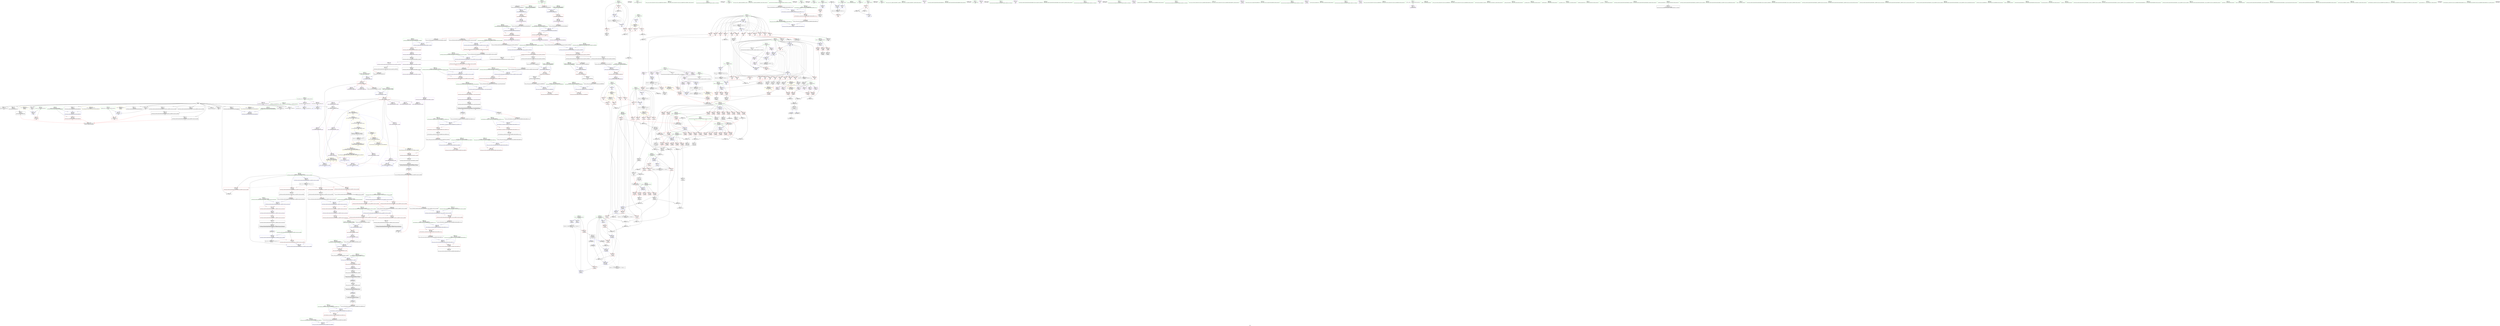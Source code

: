 digraph "SVFG" {
	label="SVFG";

	Node0x56258537fa70 [shape=record,color=grey,label="{NodeID: 0\nNullPtr}"];
	Node0x56258537fa70 -> Node0x5625853b5600[style=solid];
	Node0x56258537fa70 -> Node0x5625853b5700[style=solid];
	Node0x56258537fa70 -> Node0x5625853b57d0[style=solid];
	Node0x56258537fa70 -> Node0x5625853b58a0[style=solid];
	Node0x56258537fa70 -> Node0x5625853b5970[style=solid];
	Node0x56258537fa70 -> Node0x5625853b5a40[style=solid];
	Node0x56258537fa70 -> Node0x5625853b5b10[style=solid];
	Node0x56258537fa70 -> Node0x5625853b5be0[style=solid];
	Node0x56258537fa70 -> Node0x5625853b5cb0[style=solid];
	Node0x56258537fa70 -> Node0x5625853b5d80[style=solid];
	Node0x56258537fa70 -> Node0x5625853b5e50[style=solid];
	Node0x56258537fa70 -> Node0x5625853b5f20[style=solid];
	Node0x56258537fa70 -> Node0x5625853b5ff0[style=solid];
	Node0x56258537fa70 -> Node0x5625853b60c0[style=solid];
	Node0x56258537fa70 -> Node0x5625853b6190[style=solid];
	Node0x56258537fa70 -> Node0x5625853bac60[style=solid];
	Node0x56258537fa70 -> Node0x5625853cd1f0[style=solid];
	Node0x56258537fa70 -> Node0x5625853dc8c0[style=solid];
	Node0x5625853c6a80 [shape=record,color=black,label="{NodeID: 775\nMR_49V_3 = PHI(MR_49V_5, MR_49V_2, MR_49V_4, )\npts\{326 \}\n}"];
	Node0x5625853c6a80 -> Node0x5625853c1860[style=dashed];
	Node0x5625853bb7f0 [shape=record,color=blue,label="{NodeID: 443\n190\<--187\narrayidx21\<--\nmain\n}"];
	Node0x5625853bb7f0 -> Node0x5625853c0c30[style=dashed];
	Node0x5625853bb7f0 -> Node0x5625853bb7f0[style=dashed];
	Node0x5625853bb7f0 -> Node0x5625853bba60[style=dashed];
	Node0x5625853bb7f0 -> Node0x5625853bbc00[style=dashed];
	Node0x5625853bb7f0 -> Node0x5625853c5680[style=dashed];
	Node0x5625853bec80 [shape=record,color=red,label="{NodeID: 277\n105\<--25\n\<--rr\nmain\n}"];
	Node0x5625853bec80 -> Node0x5625853dca40[style=solid];
	Node0x5625853af820 [shape=record,color=green,label="{NodeID: 111\n791\<--792\n__p.addr\<--__p.addr_field_insensitive\n_ZNSt16allocator_traitsISaISt13_Rb_tree_nodeIiEEE7destroyIiEEvRS2_PT_\n}"];
	Node0x5625853af820 -> Node0x5625853b9cd0[style=solid];
	Node0x5625853af820 -> Node0x5625853ce3d0[style=solid];
	Node0x562585441fd0 [shape=record,color=black,label="{NodeID: 1052\n566 = PHI(532, )\n0th arg _ZN9__gnu_cxx13new_allocatorISt13_Rb_tree_nodeIiEEC2Ev }"];
	Node0x562585441fd0 -> Node0x5625853cd050[style=solid];
	Node0x5625853db3c0 [shape=record,color=grey,label="{NodeID: 720\n144 = Binary(143, 91, )\n}"];
	Node0x5625853db3c0 -> Node0x5625853dd040[style=solid];
	Node0x5625853b8a20 [shape=record,color=red,label="{NodeID: 388\n635\<--610\nexn\<--exn.slot\n_ZNSt8_Rb_treeIiiSt9_IdentityIiESt4lessIiESaIiEED2Ev\n|{<s0>37}}"];
	Node0x5625853b8a20:s0 -> Node0x562585440250[style=solid,color=red];
	Node0x5625853b3db0 [shape=record,color=purple,label="{NodeID: 222\n215\<--14\narrayidx33\<--p\nmain\n}"];
	Node0x5625853b3db0 -> Node0x5625853bba60[style=solid];
	Node0x5625853b01a0 [shape=record,color=green,label="{NodeID: 56\n331\<--332\ny.addr\<--y.addr_field_insensitive\n_Z5solveiiiii\n}"];
	Node0x5625853b01a0 -> Node0x5625853c2630[style=solid];
	Node0x5625853b01a0 -> Node0x5625853c2700[style=solid];
	Node0x5625853b01a0 -> Node0x5625853c27d0[style=solid];
	Node0x5625853b01a0 -> Node0x5625853c28a0[style=solid];
	Node0x5625853b01a0 -> Node0x5625853c2970[style=solid];
	Node0x5625853b01a0 -> Node0x5625853c2a40[style=solid];
	Node0x5625853b01a0 -> Node0x5625853bc280[style=solid];
	Node0x56258543d8a0 [shape=record,color=black,label="{NodeID: 997\n104 = PHI()\n}"];
	Node0x56258540aeb0 [shape=record,color=yellow,style=double,label="{NodeID: 831\n32V_1 = ENCHI(MR_32V_0)\npts\{180000 \}\nFun[main]|{<s0>10|<s1>12|<s2>13}}"];
	Node0x56258540aeb0:s0 -> Node0x56258540a080[style=dashed,color=red];
	Node0x56258540aeb0:s1 -> Node0x56258540a080[style=dashed,color=red];
	Node0x56258540aeb0:s2 -> Node0x5625854096a0[style=dashed,color=red];
	Node0x5625853ce230 [shape=record,color=blue,label="{NodeID: 499\n770\<--767\n__p.addr\<--__p\n_ZNSt8_Rb_treeIiiSt9_IdentityIiESt4lessIiESaIiEE11_M_put_nodeEPSt13_Rb_tree_nodeIiE\n}"];
	Node0x5625853ce230 -> Node0x5625853b9b30[style=dashed];
	Node0x5625853c1a00 [shape=record,color=red,label="{NodeID: 333\n381\<--327\n\<--m.addr\n_Z5solveiiiii\n}"];
	Node0x5625853c1a00 -> Node0x5625853da640[style=solid];
	Node0x5625853b7290 [shape=record,color=black,label="{NodeID: 167\n301\<--300\nidxprom4\<--\n_Z3cmpii\n}"];
	Node0x562585379800 [shape=record,color=green,label="{NodeID: 1\n7\<--1\n__dso_handle\<--dummyObj\nGlob }"];
	Node0x5625853c6f80 [shape=record,color=black,label="{NodeID: 776\nMR_63V_2 = PHI(MR_63V_5, MR_63V_1, MR_63V_1, )\npts\{340 \}\n}"];
	Node0x5625853bb8c0 [shape=record,color=blue,label="{NodeID: 444\n79\<--192\nroot\<--\nmain\n}"];
	Node0x5625853bb8c0 -> Node0x5625853f7960[style=dashed];
	Node0x5625853bed50 [shape=record,color=red,label="{NodeID: 278\n367\<--25\n\<--rr\n_Z5solveiiiii\n}"];
	Node0x5625853bed50 -> Node0x5625853da040[style=solid];
	Node0x5625853af8f0 [shape=record,color=green,label="{NodeID: 112\n799\<--800\n_ZN9__gnu_cxx13new_allocatorISt13_Rb_tree_nodeIiEE7destroyIiEEvPT_\<--_ZN9__gnu_cxx13new_allocatorISt13_Rb_tree_nodeIiEE7destroyIiEEvPT__field_insensitive\n}"];
	Node0x562585442110 [shape=record,color=black,label="{NodeID: 1053\n538 = PHI(515, )\n0th arg _ZNSt20_Rb_tree_key_compareISt4lessIiEEC2Ev }"];
	Node0x562585442110 -> Node0x5625853ccde0[style=solid];
	Node0x5625853db540 [shape=record,color=grey,label="{NodeID: 721\n450 = Binary(448, 449, )\n}"];
	Node0x5625853db540 -> Node0x5625853b7d20[style=solid];
	Node0x5625853b8af0 [shape=record,color=red,label="{NodeID: 389\n649\<--641\nthis1\<--this.addr\n_ZNSt8_Rb_treeIiiSt9_IdentityIiESt4lessIiESaIiEE8_M_eraseEPSt13_Rb_tree_nodeIiE\n|{<s0>39|<s1>41}}"];
	Node0x5625853b8af0:s0 -> Node0x562585442a70[style=solid,color=red];
	Node0x5625853b8af0:s1 -> Node0x5625854410d0[style=solid,color=red];
	Node0x5625853b3e80 [shape=record,color=purple,label="{NodeID: 223\n226\<--14\narrayidx38\<--p\nmain\n}"];
	Node0x5625853b3e80 -> Node0x5625853bbc00[style=solid];
	Node0x5625853b0270 [shape=record,color=green,label="{NodeID: 57\n333\<--334\nex.addr\<--ex.addr_field_insensitive\n_Z5solveiiiii\n}"];
	Node0x5625853b0270 -> Node0x5625853c2b10[style=solid];
	Node0x5625853b0270 -> Node0x5625853c2be0[style=solid];
	Node0x5625853b0270 -> Node0x5625853c2cb0[style=solid];
	Node0x5625853b0270 -> Node0x5625853c2d80[style=solid];
	Node0x5625853b0270 -> Node0x5625853c2e50[style=solid];
	Node0x5625853b0270 -> Node0x5625853bc350[style=solid];
	Node0x56258543d970 [shape=record,color=black,label="{NodeID: 998\n242 = PHI(319, )\n}"];
	Node0x5625853ce300 [shape=record,color=blue,label="{NodeID: 500\n789\<--787\n__a.addr\<--__a\n_ZNSt16allocator_traitsISaISt13_Rb_tree_nodeIiEEE7destroyIiEEvRS2_PT_\n}"];
	Node0x5625853ce300 -> Node0x5625853b9c00[style=dashed];
	Node0x5625853c1ad0 [shape=record,color=red,label="{NodeID: 334\n399\<--327\n\<--m.addr\n_Z5solveiiiii\n}"];
	Node0x5625853c1ad0 -> Node0x5625853da4c0[style=solid];
	Node0x5625853b7360 [shape=record,color=black,label="{NodeID: 168\n305\<--304\nidxprom6\<--\n_Z3cmpii\n}"];
	Node0x5625853ab700 [shape=record,color=green,label="{NodeID: 2\n20\<--1\n\<--dummyObj\nCan only get source location for instruction, argument, global var or function.|{<s0>13|<s1>13}}"];
	Node0x5625853ab700:s0 -> Node0x56258543f930[style=solid,color=red];
	Node0x5625853ab700:s1 -> Node0x56258543fe70[style=solid,color=red];
	Node0x5625853c7480 [shape=record,color=black,label="{NodeID: 777\nMR_65V_2 = PHI(MR_65V_5, MR_65V_1, MR_65V_1, )\npts\{342 \}\n}"];
	Node0x5625853bb990 [shape=record,color=blue,label="{NodeID: 445\n201\<--198\narrayidx25\<--\nmain\n}"];
	Node0x5625853bb990 -> Node0x5625853f8860[style=dashed];
	Node0x5625853bee20 [shape=record,color=red,label="{NodeID: 279\n385\<--25\n\<--rr\n_Z5solveiiiii\n}"];
	Node0x5625853bee20 -> Node0x5625853da940[style=solid];
	Node0x5625853af9f0 [shape=record,color=green,label="{NodeID: 113\n804\<--805\nthis.addr\<--this.addr_field_insensitive\n_ZNSt8_Rb_treeIiiSt9_IdentityIiESt4lessIiESaIiEE21_M_get_Node_allocatorEv\n}"];
	Node0x5625853af9f0 -> Node0x5625853b9da0[style=solid];
	Node0x5625853af9f0 -> Node0x5625853ce4a0[style=solid];
	Node0x562585442250 [shape=record,color=black,label="{NodeID: 1054\n854 = PHI(775, )\n0th arg _ZNSt16allocator_traitsISaISt13_Rb_tree_nodeIiEEE10deallocateERS2_PS1_m }"];
	Node0x562585442250 -> Node0x5625853ce980[style=solid];
	Node0x5625853db6c0 [shape=record,color=grey,label="{NodeID: 722\n446 = Binary(445, 91, )\n|{<s0>21}}"];
	Node0x5625853db6c0:s0 -> Node0x56258543faf0[style=solid,color=red];
	Node0x5625853b8bc0 [shape=record,color=red,label="{NodeID: 390\n651\<--643\n\<--__x.addr\n_ZNSt8_Rb_treeIiiSt9_IdentityIiESt4lessIiESaIiEE8_M_eraseEPSt13_Rb_tree_nodeIiE\n}"];
	Node0x5625853b8bc0 -> Node0x5625853dc8c0[style=solid];
	Node0x5625853b3f50 [shape=record,color=purple,label="{NodeID: 224\n120\<--17\narrayidx\<--val\nmain\n}"];
	Node0x5625853b0340 [shape=record,color=green,label="{NodeID: 58\n335\<--336\ney.addr\<--ey.addr_field_insensitive\n_Z5solveiiiii\n}"];
	Node0x5625853b0340 -> Node0x5625853c2f20[style=solid];
	Node0x5625853b0340 -> Node0x5625853c2ff0[style=solid];
	Node0x5625853b0340 -> Node0x5625853c30c0[style=solid];
	Node0x5625853b0340 -> Node0x5625853c3190[style=solid];
	Node0x5625853b0340 -> Node0x5625853c3260[style=solid];
	Node0x5625853b0340 -> Node0x5625853bc420[style=solid];
	Node0x56258543db10 [shape=record,color=black,label="{NodeID: 999\n157 = PHI(277, )\n}"];
	Node0x56258543db10 -> Node0x5625853d9080[style=solid];
	Node0x5625853ce3d0 [shape=record,color=blue,label="{NodeID: 501\n791\<--788\n__p.addr\<--__p\n_ZNSt16allocator_traitsISaISt13_Rb_tree_nodeIiEEE7destroyIiEEvRS2_PT_\n}"];
	Node0x5625853ce3d0 -> Node0x5625853b9cd0[style=dashed];
	Node0x5625853c1ba0 [shape=record,color=red,label="{NodeID: 335\n427\<--327\n\<--m.addr\n_Z5solveiiiii\n}"];
	Node0x5625853c1ba0 -> Node0x5625853b7ab0[style=solid];
	Node0x5625853b7430 [shape=record,color=black,label="{NodeID: 169\n277\<--310\n_Z3cmpii_ret\<--cond\n_Z3cmpii\n|{<s0>10|<s1>12}}"];
	Node0x5625853b7430:s0 -> Node0x56258543db10[style=solid,color=blue];
	Node0x5625853b7430:s1 -> Node0x56258543dec0[style=solid,color=blue];
	Node0x5625853ab790 [shape=record,color=green,label="{NodeID: 3\n23\<--1\n\<--dummyObj\nCan only get source location for instruction, argument, global var or function.}"];
	Node0x5625853bba60 [shape=record,color=blue,label="{NodeID: 446\n215\<--209\narrayidx33\<--\nmain\n}"];
	Node0x5625853bba60 -> Node0x5625853bbc00[style=dashed];
	Node0x5625853beef0 [shape=record,color=red,label="{NodeID: 280\n402\<--25\n\<--rr\n_Z5solveiiiii\n}"];
	Node0x5625853beef0 -> Node0x5625853d9ec0[style=solid];
	Node0x5625853b4570 [shape=record,color=green,label="{NodeID: 114\n813\<--814\nthis.addr\<--this.addr_field_insensitive\n_ZNSt13_Rb_tree_nodeIiE9_M_valptrEv\n}"];
	Node0x5625853b4570 -> Node0x5625853b9e70[style=solid];
	Node0x5625853b4570 -> Node0x5625853ce570[style=solid];
	Node0x562585442390 [shape=record,color=black,label="{NodeID: 1055\n855 = PHI(776, )\n1st arg _ZNSt16allocator_traitsISaISt13_Rb_tree_nodeIiEEE10deallocateERS2_PS1_m }"];
	Node0x562585442390 -> Node0x5625853cea50[style=solid];
	Node0x5625853db840 [shape=record,color=grey,label="{NodeID: 723\n434 = Binary(433, 432, )\n}"];
	Node0x5625853db840 -> Node0x5625853cc760[style=solid];
	Node0x5625853b8c90 [shape=record,color=red,label="{NodeID: 391\n654\<--643\n\<--__x.addr\n_ZNSt8_Rb_treeIiiSt9_IdentityIiESt4lessIiESaIiEE8_M_eraseEPSt13_Rb_tree_nodeIiE\n}"];
	Node0x5625853b8c90 -> Node0x5625853b8470[style=solid];
	Node0x5625853b4020 [shape=record,color=purple,label="{NodeID: 225\n288\<--17\narrayidx\<--val\n_Z3cmpii\n}"];
	Node0x5625853b4020 -> Node0x5625853c1520[style=solid];
	Node0x5625853b0410 [shape=record,color=green,label="{NodeID: 59\n337\<--338\nans\<--ans_field_insensitive\n_Z5solveiiiii\n}"];
	Node0x5625853b0410 -> Node0x5625853c3330[style=solid];
	Node0x5625853b0410 -> Node0x5625853c3400[style=solid];
	Node0x5625853b0410 -> Node0x5625853c34d0[style=solid];
	Node0x5625853b0410 -> Node0x5625853c35a0[style=solid];
	Node0x5625853b0410 -> Node0x5625853cc390[style=solid];
	Node0x5625853b0410 -> Node0x5625853cc760[style=solid];
	Node0x5625853b0410 -> Node0x5625853cc830[style=solid];
	Node0x5625853b0410 -> Node0x5625853cc900[style=solid];
	Node0x56258543dc50 [shape=record,color=black,label="{NodeID: 1000\n51 = PHI()\n}"];
	Node0x5625853ce4a0 [shape=record,color=blue,label="{NodeID: 502\n804\<--803\nthis.addr\<--this\n_ZNSt8_Rb_treeIiiSt9_IdentityIiESt4lessIiESaIiEE21_M_get_Node_allocatorEv\n}"];
	Node0x5625853ce4a0 -> Node0x5625853b9da0[style=dashed];
	Node0x5625853c1c70 [shape=record,color=red,label="{NodeID: 336\n437\<--327\n\<--m.addr\n_Z5solveiiiii\n}"];
	Node0x5625853c1c70 -> Node0x5625853dd7c0[style=solid];
	Node0x5625853b7500 [shape=record,color=black,label="{NodeID: 170\n364\<--363\nconv\<--\n_Z5solveiiiii\n}"];
	Node0x5625853b7500 -> Node0x5625853dcd40[style=solid];
	Node0x5625853aba40 [shape=record,color=green,label="{NodeID: 4\n27\<--1\n.str\<--dummyObj\nGlob }"];
	Node0x5625853bbb30 [shape=record,color=blue,label="{NodeID: 447\n221\<--218\narrayidx36\<--\nmain\n}"];
	Node0x5625853bbb30 -> Node0x5625853f8d60[style=dashed];
	Node0x5625853befc0 [shape=record,color=red,label="{NodeID: 281\n449\<--25\n\<--rr\n_Z5solveiiiii\n}"];
	Node0x5625853befc0 -> Node0x5625853db540[style=solid];
	Node0x5625853b4640 [shape=record,color=green,label="{NodeID: 115\n819\<--820\n_ZN9__gnu_cxx16__aligned_membufIiE6_M_ptrEv\<--_ZN9__gnu_cxx16__aligned_membufIiE6_M_ptrEv_field_insensitive\n}"];
	Node0x5625854424d0 [shape=record,color=black,label="{NodeID: 1056\n856 = PHI(778, )\n2nd arg _ZNSt16allocator_traitsISaISt13_Rb_tree_nodeIiEEE10deallocateERS2_PS1_m }"];
	Node0x5625854424d0 -> Node0x5625853ceb20[style=solid];
	Node0x5625853db9c0 [shape=record,color=grey,label="{NodeID: 724\n432 = Binary(426, 431, )\n}"];
	Node0x5625853db9c0 -> Node0x5625853db840[style=solid];
	Node0x5625853b8d60 [shape=record,color=red,label="{NodeID: 392\n660\<--643\n\<--__x.addr\n_ZNSt8_Rb_treeIiiSt9_IdentityIiESt4lessIiESaIiEE8_M_eraseEPSt13_Rb_tree_nodeIiE\n}"];
	Node0x5625853b8d60 -> Node0x5625853b8540[style=solid];
	Node0x5625853b40f0 [shape=record,color=purple,label="{NodeID: 226\n292\<--17\narrayidx2\<--val\n_Z3cmpii\n}"];
	Node0x5625853b40f0 -> Node0x5625853c15f0[style=solid];
	Node0x5625853b04e0 [shape=record,color=green,label="{NodeID: 60\n339\<--340\nc\<--c_field_insensitive\n_Z5solveiiiii\n}"];
	Node0x5625853b04e0 -> Node0x5625853c3670[style=solid];
	Node0x5625853b04e0 -> Node0x5625853c3740[style=solid];
	Node0x5625853b04e0 -> Node0x5625853c3810[style=solid];
	Node0x5625853b04e0 -> Node0x5625853c38e0[style=solid];
	Node0x5625853b04e0 -> Node0x5625853cc420[style=solid];
	Node0x5625853b04e0 -> Node0x5625853cc4f0[style=solid];
	Node0x56258543dd20 [shape=record,color=black,label="{NodeID: 1001\n422 = PHI()\n}"];
	Node0x5625853ce570 [shape=record,color=blue,label="{NodeID: 503\n813\<--812\nthis.addr\<--this\n_ZNSt13_Rb_tree_nodeIiE9_M_valptrEv\n}"];
	Node0x5625853ce570 -> Node0x5625853b9e70[style=dashed];
	Node0x5625853c1d40 [shape=record,color=red,label="{NodeID: 337\n440\<--327\n\<--m.addr\n_Z5solveiiiii\n}"];
	Node0x5625853c1d40 -> Node0x5625853b7c50[style=solid];
	Node0x5625853b75d0 [shape=record,color=black,label="{NodeID: 171\n366\<--365\nconv2\<--\n_Z5solveiiiii\n}"];
	Node0x5625853b75d0 -> Node0x5625853da1c0[style=solid];
	Node0x5625853abb00 [shape=record,color=green,label="{NodeID: 5\n29\<--1\n.str.1\<--dummyObj\nGlob }"];
	Node0x5625853bbc00 [shape=record,color=blue,label="{NodeID: 448\n226\<--223\narrayidx38\<--\nmain\n}"];
	Node0x5625853bbc00 -> Node0x5625853c0c30[style=dashed];
	Node0x5625853bbc00 -> Node0x5625853bb7f0[style=dashed];
	Node0x5625853bbc00 -> Node0x5625853bba60[style=dashed];
	Node0x5625853bbc00 -> Node0x5625853bbc00[style=dashed];
	Node0x5625853bbc00 -> Node0x5625853c5680[style=dashed];
	Node0x5625853bf090 [shape=record,color=red,label="{NodeID: 282\n469\<--25\n\<--rr\n_Z5solveiiiii\n}"];
	Node0x5625853bf090 -> Node0x5625853dadc0[style=solid];
	Node0x5625853b4740 [shape=record,color=green,label="{NodeID: 116\n825\<--826\nthis.addr\<--this.addr_field_insensitive\n_ZN9__gnu_cxx13new_allocatorISt13_Rb_tree_nodeIiEE7destroyIiEEvPT_\n}"];
	Node0x5625853b4740 -> Node0x5625853b9f40[style=solid];
	Node0x5625853b4740 -> Node0x5625853ce640[style=solid];
	Node0x562585442610 [shape=record,color=black,label="{NodeID: 1057\n908 = PHI(902, )\n0th arg _ZN9__gnu_cxx13new_allocatorISt13_Rb_tree_nodeIiEED2Ev }"];
	Node0x562585442610 -> Node0x5625853cef30[style=solid];
	Node0x5625853dbb40 [shape=record,color=grey,label="{NodeID: 725\n231 = Binary(230, 91, )\n}"];
	Node0x5625853dbb40 -> Node0x5625853bbcd0[style=solid];
	Node0x5625853b8e30 [shape=record,color=red,label="{NodeID: 393\n666\<--643\n\<--__x.addr\n_ZNSt8_Rb_treeIiiSt9_IdentityIiESt4lessIiESaIiEE8_M_eraseEPSt13_Rb_tree_nodeIiE\n|{<s0>41}}"];
	Node0x5625853b8e30:s0 -> Node0x562585441210[style=solid,color=red];
	Node0x5625853b41c0 [shape=record,color=purple,label="{NodeID: 227\n302\<--17\narrayidx5\<--val\n_Z3cmpii\n}"];
	Node0x5625853b41c0 -> Node0x5625853c16c0[style=solid];
	Node0x5625853b05b0 [shape=record,color=green,label="{NodeID: 61\n341\<--342\nd\<--d_field_insensitive\n_Z5solveiiiii\n}"];
	Node0x5625853b05b0 -> Node0x5625853c39b0[style=solid];
	Node0x5625853b05b0 -> Node0x5625853c3a80[style=solid];
	Node0x5625853b05b0 -> Node0x5625853c3b50[style=solid];
	Node0x5625853b05b0 -> Node0x5625853c3c20[style=solid];
	Node0x5625853b05b0 -> Node0x5625853cc5c0[style=solid];
	Node0x5625853b05b0 -> Node0x5625853cc690[style=solid];
	Node0x56258543ddf0 [shape=record,color=black,label="{NodeID: 1002\n122 = PHI()\n}"];
	Node0x5625853ce640 [shape=record,color=blue,label="{NodeID: 504\n825\<--823\nthis.addr\<--this\n_ZN9__gnu_cxx13new_allocatorISt13_Rb_tree_nodeIiEE7destroyIiEEvPT_\n}"];
	Node0x5625853ce640 -> Node0x5625853b9f40[style=dashed];
	Node0x5625853c1e10 [shape=record,color=red,label="{NodeID: 338\n445\<--327\n\<--m.addr\n_Z5solveiiiii\n}"];
	Node0x5625853c1e10 -> Node0x5625853db6c0[style=solid];
	Node0x5625853b76a0 [shape=record,color=black,label="{NodeID: 172\n371\<--370\nconv3\<--sub\n_Z5solveiiiii\n}"];
	Node0x5625853b76a0 -> Node0x5625853da040[style=solid];
	Node0x5625853abbc0 [shape=record,color=green,label="{NodeID: 6\n31\<--1\n.str.2\<--dummyObj\nGlob }"];
	Node0x5625853bbcd0 [shape=record,color=blue,label="{NodeID: 449\n81\<--231\ni4\<--inc41\nmain\n}"];
	Node0x5625853bbcd0 -> Node0x5625853bf7e0[style=dashed];
	Node0x5625853bbcd0 -> Node0x5625853bf8b0[style=dashed];
	Node0x5625853bbcd0 -> Node0x5625853bf980[style=dashed];
	Node0x5625853bbcd0 -> Node0x5625853bfa50[style=dashed];
	Node0x5625853bbcd0 -> Node0x5625853bfb20[style=dashed];
	Node0x5625853bbcd0 -> Node0x5625853bfbf0[style=dashed];
	Node0x5625853bbcd0 -> Node0x5625853bfcc0[style=dashed];
	Node0x5625853bbcd0 -> Node0x5625853bfd90[style=dashed];
	Node0x5625853bbcd0 -> Node0x5625853bfe60[style=dashed];
	Node0x5625853bbcd0 -> Node0x5625853bff30[style=dashed];
	Node0x5625853bbcd0 -> Node0x5625853c0000[style=dashed];
	Node0x5625853bbcd0 -> Node0x5625853c00d0[style=dashed];
	Node0x5625853bbcd0 -> Node0x5625853bbcd0[style=dashed];
	Node0x5625853bbcd0 -> Node0x5625853fe570[style=dashed];
	Node0x5625853bf160 [shape=record,color=red,label="{NodeID: 283\n251\<--69\n\<--retval\nmain\n}"];
	Node0x5625853bf160 -> Node0x5625853b7020[style=solid];
	Node0x5625853b4810 [shape=record,color=green,label="{NodeID: 117\n827\<--828\n__p.addr\<--__p.addr_field_insensitive\n_ZN9__gnu_cxx13new_allocatorISt13_Rb_tree_nodeIiEE7destroyIiEEvPT_\n}"];
	Node0x5625853b4810 -> Node0x5625853ce710[style=solid];
	Node0x562585442750 [shape=record,color=black,label="{NodeID: 1058\n484 = PHI(77, 77, )\n0th arg _ZNSt3setIiSt4lessIiESaIiEED2Ev }"];
	Node0x562585442750 -> Node0x5625853ccaa0[style=solid];
	Node0x5625853dbcc0 [shape=record,color=grey,label="{NodeID: 726\n235 = Binary(234, 91, )\n}"];
	Node0x5625853dbcc0 -> Node0x5625853bbda0[style=solid];
	Node0x5625853b8f00 [shape=record,color=red,label="{NodeID: 394\n670\<--645\n\<--__y\n_ZNSt8_Rb_treeIiiSt9_IdentityIiESt4lessIiESaIiEE8_M_eraseEPSt13_Rb_tree_nodeIiE\n}"];
	Node0x5625853b8f00 -> Node0x5625853cda10[style=solid];
	Node0x5625853b4290 [shape=record,color=purple,label="{NodeID: 228\n306\<--17\narrayidx7\<--val\n_Z3cmpii\n}"];
	Node0x5625853b4290 -> Node0x5625853c1790[style=solid];
	Node0x5625853b0680 [shape=record,color=green,label="{NodeID: 62\n353\<--354\nputs\<--puts_field_insensitive\n}"];
	Node0x56258543dec0 [shape=record,color=black,label="{NodeID: 1003\n180 = PHI(277, )\n}"];
	Node0x5625853ce710 [shape=record,color=blue,label="{NodeID: 505\n827\<--824\n__p.addr\<--__p\n_ZN9__gnu_cxx13new_allocatorISt13_Rb_tree_nodeIiEE7destroyIiEEvPT_\n}"];
	Node0x5625853c1ee0 [shape=record,color=red,label="{NodeID: 339\n458\<--327\n\<--m.addr\n_Z5solveiiiii\n}"];
	Node0x5625853c1ee0 -> Node0x5625853dd4c0[style=solid];
	Node0x5625853b7770 [shape=record,color=black,label="{NodeID: 173\n380\<--379\nconv7\<--\n_Z5solveiiiii\n}"];
	Node0x5625853b7770 -> Node0x5625853da7c0[style=solid];
	Node0x5625853ac430 [shape=record,color=green,label="{NodeID: 7\n33\<--1\n.str.3\<--dummyObj\nGlob }"];
	Node0x5625853bbda0 [shape=record,color=blue,label="{NodeID: 450\n73\<--235\ncas\<--inc43\nmain\n}"];
	Node0x5625853bbda0 -> Node0x5625853fd670[style=dashed];
	Node0x5625853bf230 [shape=record,color=red,label="{NodeID: 284\n97\<--71\n\<--___T\nmain\n}"];
	Node0x5625853bf230 -> Node0x5625853d9bc0[style=solid];
	Node0x5625853bf230 -> Node0x5625853dc5c0[style=solid];
	Node0x5625853b48e0 [shape=record,color=green,label="{NodeID: 118\n835\<--836\nthis.addr\<--this.addr_field_insensitive\n_ZN9__gnu_cxx16__aligned_membufIiE6_M_ptrEv\n}"];
	Node0x5625853b48e0 -> Node0x5625853ba010[style=solid];
	Node0x5625853b48e0 -> Node0x5625853ce7e0[style=solid];
	Node0x562585442960 [shape=record,color=black,label="{NodeID: 1059\n701 = PHI(655, )\n0th arg _ZNSt8_Rb_treeIiiSt9_IdentityIiESt4lessIiESaIiEE8_S_rightEPSt18_Rb_tree_node_base }"];
	Node0x562585442960 -> Node0x5625853cdc80[style=solid];
	Node0x5625853dbe40 [shape=record,color=grey,label="{NodeID: 727\n426 = Binary(424, 425, )\n}"];
	Node0x5625853dbe40 -> Node0x5625853db9c0[style=solid];
	Node0x5625853b8fd0 [shape=record,color=red,label="{NodeID: 395\n679\<--676\nthis1\<--this.addr\n_ZNSt8_Rb_treeIiiSt9_IdentityIiESt4lessIiESaIiEE8_M_beginEv\n}"];
	Node0x5625853b8fd0 -> Node0x5625853bdeb0[style=solid];
	Node0x5625853b4360 [shape=record,color=purple,label="{NodeID: 229\n429\<--17\narrayidx\<--val\n_Z5solveiiiii\n}"];
	Node0x5625853b4360 -> Node0x5625853c3cf0[style=solid];
	Node0x5625853b0780 [shape=record,color=green,label="{NodeID: 63\n485\<--486\nthis.addr\<--this.addr_field_insensitive\n_ZNSt3setIiSt4lessIiESaIiEED2Ev\n}"];
	Node0x5625853b0780 -> Node0x5625853c3f60[style=solid];
	Node0x5625853b0780 -> Node0x5625853ccaa0[style=solid];
	Node0x56258543e000 [shape=record,color=black,label="{NodeID: 1004\n360 = PHI()\n}"];
	Node0x5625853ce7e0 [shape=record,color=blue,label="{NodeID: 506\n835\<--834\nthis.addr\<--this\n_ZN9__gnu_cxx16__aligned_membufIiE6_M_ptrEv\n}"];
	Node0x5625853ce7e0 -> Node0x5625853ba010[style=dashed];
	Node0x5625853c1fb0 [shape=record,color=red,label="{NodeID: 340\n461\<--327\n\<--m.addr\n_Z5solveiiiii\n}"];
	Node0x5625853c1fb0 -> Node0x5625853b7df0[style=solid];
	Node0x5625853b7840 [shape=record,color=black,label="{NodeID: 174\n384\<--383\nconv9\<--sub8\n_Z5solveiiiii\n}"];
	Node0x5625853b7840 -> Node0x5625853da940[style=solid];
	Node0x5625853ac4c0 [shape=record,color=green,label="{NodeID: 8\n35\<--1\n.str.4\<--dummyObj\nGlob }"];
	Node0x5625853bbe70 [shape=record,color=blue,label="{NodeID: 451\n263\<--262\nthis.addr\<--this\n_ZNSt3setIiSt4lessIiESaIiEEC2Ev\n}"];
	Node0x5625853bbe70 -> Node0x5625853c0f70[style=dashed];
	Node0x5625853bf300 [shape=record,color=red,label="{NodeID: 285\n234\<--73\n\<--cas\nmain\n}"];
	Node0x5625853bf300 -> Node0x5625853dbcc0[style=solid];
	Node0x5625853b49b0 [shape=record,color=green,label="{NodeID: 119\n840\<--841\n_ZN9__gnu_cxx16__aligned_membufIiE7_M_addrEv\<--_ZN9__gnu_cxx16__aligned_membufIiE7_M_addrEv_field_insensitive\n}"];
	Node0x562585442a70 [shape=record,color=black,label="{NodeID: 1060\n639 = PHI(615, 649, )\n0th arg _ZNSt8_Rb_treeIiiSt9_IdentityIiESt4lessIiESaIiEE8_M_eraseEPSt13_Rb_tree_nodeIiE }"];
	Node0x562585442a70 -> Node0x5625853cd7a0[style=solid];
	Node0x5625853dbfc0 [shape=record,color=grey,label="{NodeID: 728\n239 = Binary(238, 91, )\n|{<s0>13}}"];
	Node0x5625853dbfc0:s0 -> Node0x56258543faf0[style=solid,color=red];
	Node0x5625853b90a0 [shape=record,color=red,label="{NodeID: 396\n686\<--685\n\<--_M_parent\n_ZNSt8_Rb_treeIiiSt9_IdentityIiESt4lessIiESaIiEE8_M_beginEv\n}"];
	Node0x5625853b90a0 -> Node0x5625853b2620[style=solid];
	Node0x5625853b4430 [shape=record,color=purple,label="{NodeID: 230\n92\<--27\n\<--.str\nmain\n}"];
	Node0x5625853b0850 [shape=record,color=green,label="{NodeID: 64\n491\<--492\n_ZNSt8_Rb_treeIiiSt9_IdentityIiESt4lessIiESaIiEED2Ev\<--_ZNSt8_Rb_treeIiiSt9_IdentityIiESt4lessIiESaIiEED2Ev_field_insensitive\n}"];
	Node0x56258543e0d0 [shape=record,color=black,label="{NodeID: 1005\n352 = PHI()\n}"];
	Node0x5625853ce8b0 [shape=record,color=blue,label="{NodeID: 507\n846\<--845\nthis.addr\<--this\n_ZN9__gnu_cxx16__aligned_membufIiE7_M_addrEv\n}"];
	Node0x5625853ce8b0 -> Node0x5625853ba0e0[style=dashed];
	Node0x5625853c2080 [shape=record,color=red,label="{NodeID: 341\n465\<--327\n\<--m.addr\n_Z5solveiiiii\n}"];
	Node0x5625853c2080 -> Node0x5625853daf40[style=solid];
	Node0x5625853b7910 [shape=record,color=black,label="{NodeID: 175\n397\<--396\nconv15\<--\n_Z5solveiiiii\n}"];
	Node0x5625853b7910 -> Node0x5625853d9d40[style=solid];
	Node0x5625853ac580 [shape=record,color=green,label="{NodeID: 9\n37\<--1\n.str.5\<--dummyObj\nGlob }"];
	Node0x5625853bbf40 [shape=record,color=blue,label="{NodeID: 452\n280\<--278\na.addr\<--a\n_Z3cmpii\n}"];
	Node0x5625853bbf40 -> Node0x5625853c1040[style=dashed];
	Node0x5625853bbf40 -> Node0x5625853c1110[style=dashed];
	Node0x5625853bbf40 -> Node0x5625853c11e0[style=dashed];
	Node0x5625853bf3d0 [shape=record,color=red,label="{NodeID: 286\n114\<--75\n\<--i\nmain\n}"];
	Node0x5625853bf3d0 -> Node0x5625853dcbc0[style=solid];
	Node0x5625853b4ab0 [shape=record,color=green,label="{NodeID: 120\n846\<--847\nthis.addr\<--this.addr_field_insensitive\n_ZN9__gnu_cxx16__aligned_membufIiE7_M_addrEv\n}"];
	Node0x5625853b4ab0 -> Node0x5625853ba0e0[style=solid];
	Node0x5625853b4ab0 -> Node0x5625853ce8b0[style=solid];
	Node0x562585442c20 [shape=record,color=black,label="{NodeID: 1061\n640 = PHI(616, 656, )\n1st arg _ZNSt8_Rb_treeIiiSt9_IdentityIiESt4lessIiESaIiEE8_M_eraseEPSt13_Rb_tree_nodeIiE }"];
	Node0x562585442c20 -> Node0x5625853cd870[style=solid];
	Node0x5625853dc140 [shape=record,color=grey,label="{NodeID: 729\n413 = cmp(411, 412, )\n}"];
	Node0x5625853b9170 [shape=record,color=red,label="{NodeID: 397\n694\<--691\nthis1\<--this.addr\n_ZNSt8_Rb_treeIiiSt9_IdentityIiESt4lessIiESaIiEE13_Rb_tree_implIS3_Lb1EED2Ev\n}"];
	Node0x5625853b9170 -> Node0x5625853b27c0[style=solid];
	Node0x5625853bc700 [shape=record,color=purple,label="{NodeID: 231\n103\<--29\n\<--.str.1\nmain\n}"];
	Node0x5625853b0950 [shape=record,color=green,label="{NodeID: 65\n496\<--497\nthis.addr\<--this.addr_field_insensitive\n_ZNSt8_Rb_treeIiiSt9_IdentityIiESt4lessIiESaIiEEC2Ev\n}"];
	Node0x5625853b0950 -> Node0x5625853c4030[style=solid];
	Node0x5625853b0950 -> Node0x5625853ccb70[style=solid];
	Node0x56258543e1a0 [shape=record,color=black,label="{NodeID: 1006\n416 = PHI()\n}"];
	Node0x5625853ce980 [shape=record,color=blue,label="{NodeID: 508\n857\<--854\n__a.addr\<--__a\n_ZNSt16allocator_traitsISaISt13_Rb_tree_nodeIiEEE10deallocateERS2_PS1_m\n}"];
	Node0x5625853ce980 -> Node0x5625853ba1b0[style=dashed];
	Node0x5625853c2150 [shape=record,color=red,label="{NodeID: 342\n355\<--329\n\<--x.addr\n_Z5solveiiiii\n}"];
	Node0x5625853b79e0 [shape=record,color=black,label="{NodeID: 176\n401\<--400\nconv17\<--sub16\n_Z5solveiiiii\n}"];
	Node0x5625853b79e0 -> Node0x5625853d9ec0[style=solid];
	Node0x5625853ac680 [shape=record,color=green,label="{NodeID: 10\n40\<--1\n\<--dummyObj\nCan only get source location for instruction, argument, global var or function.}"];
	Node0x5625853bc010 [shape=record,color=blue,label="{NodeID: 453\n282\<--279\nb.addr\<--b\n_Z3cmpii\n}"];
	Node0x5625853bc010 -> Node0x5625853c12b0[style=dashed];
	Node0x5625853bc010 -> Node0x5625853c1380[style=dashed];
	Node0x5625853bc010 -> Node0x5625853c1450[style=dashed];
	Node0x5625853bf4a0 [shape=record,color=red,label="{NodeID: 287\n118\<--75\n\<--i\nmain\n}"];
	Node0x5625853bf4a0 -> Node0x5625853b6660[style=solid];
	Node0x5625853b4b80 [shape=record,color=green,label="{NodeID: 121\n857\<--858\n__a.addr\<--__a.addr_field_insensitive\n_ZNSt16allocator_traitsISaISt13_Rb_tree_nodeIiEEE10deallocateERS2_PS1_m\n}"];
	Node0x5625853b4b80 -> Node0x5625853ba1b0[style=solid];
	Node0x5625853b4b80 -> Node0x5625853ce980[style=solid];
	Node0x5625853dc2c0 [shape=record,color=grey,label="{NodeID: 730\n207 = cmp(206, 99, )\n}"];
	Node0x5625853b9240 [shape=record,color=red,label="{NodeID: 398\n705\<--702\n\<--__x.addr\n_ZNSt8_Rb_treeIiiSt9_IdentityIiESt4lessIiESaIiEE8_S_rightEPSt18_Rb_tree_node_base\n}"];
	Node0x5625853b9240 -> Node0x5625853be1f0[style=solid];
	Node0x5625853bc790 [shape=record,color=purple,label="{NodeID: 232\n121\<--31\n\<--.str.2\nmain\n}"];
	Node0x5625853b0a20 [shape=record,color=green,label="{NodeID: 66\n502\<--503\n_ZNSt8_Rb_treeIiiSt9_IdentityIiESt4lessIiESaIiEE13_Rb_tree_implIS3_Lb1EEC2Ev\<--_ZNSt8_Rb_treeIiiSt9_IdentityIiESt4lessIiESaIiEE13_Rb_tree_implIS3_Lb1EEC2Ev_field_insensitive\n}"];
	Node0x56258543e2a0 [shape=record,color=black,label="{NodeID: 1007\n839 = PHI(844, )\n}"];
	Node0x56258543e2a0 -> Node0x5625853b2f10[style=solid];
	Node0x5625853cea50 [shape=record,color=blue,label="{NodeID: 509\n859\<--855\n__p.addr\<--__p\n_ZNSt16allocator_traitsISaISt13_Rb_tree_nodeIiEEE10deallocateERS2_PS1_m\n}"];
	Node0x5625853cea50 -> Node0x5625853ba280[style=dashed];
	Node0x5625853c2220 [shape=record,color=red,label="{NodeID: 343\n369\<--329\n\<--x.addr\n_Z5solveiiiii\n}"];
	Node0x5625853c2220 -> Node0x5625853daac0[style=solid];
	Node0x5625853b7ab0 [shape=record,color=black,label="{NodeID: 177\n428\<--427\nidxprom\<--\n_Z5solveiiiii\n}"];
	Node0x5625853ac780 [shape=record,color=green,label="{NodeID: 11\n91\<--1\n\<--dummyObj\nCan only get source location for instruction, argument, global var or function.}"];
	Node0x562585408510 [shape=record,color=yellow,style=double,label="{NodeID: 786\n89V_1 = ENCHI(MR_89V_0)\npts\{780001 780002 780003 780004 \}\nFun[_ZNSt15_Rb_tree_headerC2Ev]|{<s0>29|<s1>29|<s2>29|<s3>29}}"];
	Node0x562585408510:s0 -> Node0x5625853cd1f0[style=dashed,color=red];
	Node0x562585408510:s1 -> Node0x5625853cd2c0[style=dashed,color=red];
	Node0x562585408510:s2 -> Node0x5625853cd390[style=dashed,color=red];
	Node0x562585408510:s3 -> Node0x5625853cd460[style=dashed,color=red];
	Node0x5625853bc0e0 [shape=record,color=blue,label="{NodeID: 454\n327\<--320\nm.addr\<--m\n_Z5solveiiiii\n}"];
	Node0x5625853bc0e0 -> Node0x5625853c1930[style=dashed];
	Node0x5625853bc0e0 -> Node0x5625853c1a00[style=dashed];
	Node0x5625853bc0e0 -> Node0x5625853c1ad0[style=dashed];
	Node0x5625853bc0e0 -> Node0x5625853c1ba0[style=dashed];
	Node0x5625853bc0e0 -> Node0x5625853c1c70[style=dashed];
	Node0x5625853bc0e0 -> Node0x5625853c1d40[style=dashed];
	Node0x5625853bc0e0 -> Node0x5625853c1e10[style=dashed];
	Node0x5625853bc0e0 -> Node0x5625853c1ee0[style=dashed];
	Node0x5625853bc0e0 -> Node0x5625853c1fb0[style=dashed];
	Node0x5625853bc0e0 -> Node0x5625853c2080[style=dashed];
	Node0x5625853bf570 [shape=record,color=red,label="{NodeID: 288\n124\<--75\n\<--i\nmain\n}"];
	Node0x5625853bf570 -> Node0x5625853da340[style=solid];
	Node0x5625853b4c50 [shape=record,color=green,label="{NodeID: 122\n859\<--860\n__p.addr\<--__p.addr_field_insensitive\n_ZNSt16allocator_traitsISaISt13_Rb_tree_nodeIiEEE10deallocateERS2_PS1_m\n}"];
	Node0x5625853b4c50 -> Node0x5625853ba280[style=solid];
	Node0x5625853b4c50 -> Node0x5625853cea50[style=solid];
	Node0x5625853dc440 [shape=record,color=grey,label="{NodeID: 731\n391 = cmp(389, 390, )\n}"];
	Node0x5625853b9310 [shape=record,color=red,label="{NodeID: 399\n707\<--706\n\<--_M_right\n_ZNSt8_Rb_treeIiiSt9_IdentityIiESt4lessIiESaIiEE8_S_rightEPSt18_Rb_tree_node_base\n}"];
	Node0x5625853b9310 -> Node0x5625853b2890[style=solid];
	Node0x5625853bc860 [shape=record,color=purple,label="{NodeID: 233\n245\<--33\n\<--.str.3\nmain\n}"];
	Node0x5625853b0b20 [shape=record,color=green,label="{NodeID: 67\n507\<--508\nthis.addr\<--this.addr_field_insensitive\n_ZNSt8_Rb_treeIiiSt9_IdentityIiESt4lessIiESaIiEE13_Rb_tree_implIS3_Lb1EEC2Ev\n}"];
	Node0x5625853b0b20 -> Node0x5625853c4100[style=solid];
	Node0x5625853b0b20 -> Node0x5625853ccc40[style=solid];
	Node0x56258543e4d0 [shape=record,color=black,label="{NodeID: 1008\n594 = PHI()\n}"];
	Node0x5625853ceb20 [shape=record,color=blue,label="{NodeID: 510\n861\<--856\n__n.addr\<--__n\n_ZNSt16allocator_traitsISaISt13_Rb_tree_nodeIiEEE10deallocateERS2_PS1_m\n}"];
	Node0x5625853ceb20 -> Node0x5625853ba350[style=dashed];
	Node0x5625853c22f0 [shape=record,color=red,label="{NodeID: 344\n382\<--329\n\<--x.addr\n_Z5solveiiiii\n}"];
	Node0x5625853c22f0 -> Node0x5625853da640[style=solid];
	Node0x5625853b7b80 [shape=record,color=black,label="{NodeID: 178\n431\<--430\nconv29\<--\n_Z5solveiiiii\n}"];
	Node0x5625853b7b80 -> Node0x5625853db9c0[style=solid];
	Node0x5625853ac880 [shape=record,color=green,label="{NodeID: 12\n99\<--1\n\<--dummyObj\nCan only get source location for instruction, argument, global var or function.}"];
	Node0x5625853bc1b0 [shape=record,color=blue,label="{NodeID: 455\n329\<--321\nx.addr\<--x\n_Z5solveiiiii\n}"];
	Node0x5625853bc1b0 -> Node0x5625853c2150[style=dashed];
	Node0x5625853bc1b0 -> Node0x5625853c2220[style=dashed];
	Node0x5625853bc1b0 -> Node0x5625853c22f0[style=dashed];
	Node0x5625853bc1b0 -> Node0x5625853c23c0[style=dashed];
	Node0x5625853bc1b0 -> Node0x5625853c2490[style=dashed];
	Node0x5625853bc1b0 -> Node0x5625853c2560[style=dashed];
	Node0x5625853bf640 [shape=record,color=red,label="{NodeID: 289\n152\<--79\n\<--root\nmain\n}"];
	Node0x5625853bf640 -> Node0x5625853dd940[style=solid];
	Node0x5625853b4d20 [shape=record,color=green,label="{NodeID: 123\n861\<--862\n__n.addr\<--__n.addr_field_insensitive\n_ZNSt16allocator_traitsISaISt13_Rb_tree_nodeIiEEE10deallocateERS2_PS1_m\n}"];
	Node0x5625853b4d20 -> Node0x5625853ba350[style=solid];
	Node0x5625853b4d20 -> Node0x5625853ceb20[style=solid];
	Node0x5625853dc5c0 [shape=record,color=grey,label="{NodeID: 732\n101 = cmp(97, 20, )\n}"];
	Node0x5625853b93e0 [shape=record,color=red,label="{NodeID: 400\n715\<--712\n\<--__x.addr\n_ZNSt8_Rb_treeIiiSt9_IdentityIiESt4lessIiESaIiEE7_S_leftEPSt18_Rb_tree_node_base\n}"];
	Node0x5625853b93e0 -> Node0x5625853be2c0[style=solid];
	Node0x5625853bc930 [shape=record,color=purple,label="{NodeID: 234\n351\<--35\n\<--.str.4\n_Z5solveiiiii\n}"];
	Node0x5625853b0bf0 [shape=record,color=green,label="{NodeID: 68\n513\<--514\n_ZNSaISt13_Rb_tree_nodeIiEEC2Ev\<--_ZNSaISt13_Rb_tree_nodeIiEEC2Ev_field_insensitive\n}"];
	Node0x56258543e5a0 [shape=record,color=black,label="{NodeID: 1009\n616 = PHI(674, )\n|{<s0>34}}"];
	Node0x56258543e5a0:s0 -> Node0x562585442c20[style=solid,color=red];
	Node0x5625853cebf0 [shape=record,color=blue,label="{NodeID: 511\n878\<--875\nthis.addr\<--this\n_ZN9__gnu_cxx13new_allocatorISt13_Rb_tree_nodeIiEE10deallocateEPS2_m\n}"];
	Node0x5625853cebf0 -> Node0x5625853ba420[style=dashed];
	Node0x5625853c23c0 [shape=record,color=red,label="{NodeID: 345\n417\<--329\n\<--x.addr\n_Z5solveiiiii\n}"];
	Node0x5625853b7c50 [shape=record,color=black,label="{NodeID: 179\n441\<--440\nidxprom34\<--\n_Z5solveiiiii\n}"];
	Node0x5625853ac980 [shape=record,color=green,label="{NodeID: 13\n132\<--1\n\<--dummyObj\nCan only get source location for instruction, argument, global var or function.}"];
	Node0x5625853bc280 [shape=record,color=blue,label="{NodeID: 456\n331\<--322\ny.addr\<--y\n_Z5solveiiiii\n}"];
	Node0x5625853bc280 -> Node0x5625853c2630[style=dashed];
	Node0x5625853bc280 -> Node0x5625853c2700[style=dashed];
	Node0x5625853bc280 -> Node0x5625853c27d0[style=dashed];
	Node0x5625853bc280 -> Node0x5625853c28a0[style=dashed];
	Node0x5625853bc280 -> Node0x5625853c2970[style=dashed];
	Node0x5625853bc280 -> Node0x5625853c2a40[style=dashed];
	Node0x5625853bf710 [shape=record,color=red,label="{NodeID: 290\n237\<--79\n\<--root\nmain\n|{<s0>13}}"];
	Node0x5625853bf710:s0 -> Node0x56258543f650[style=solid,color=red];
	Node0x5625853b4df0 [shape=record,color=green,label="{NodeID: 124\n871\<--872\n_ZN9__gnu_cxx13new_allocatorISt13_Rb_tree_nodeIiEE10deallocateEPS2_m\<--_ZN9__gnu_cxx13new_allocatorISt13_Rb_tree_nodeIiEE10deallocateEPS2_m_field_insensitive\n}"];
	Node0x5625853dc740 [shape=record,color=grey,label="{NodeID: 733\n407 = cmp(406, 23, )\n}"];
	Node0x5625853b94b0 [shape=record,color=red,label="{NodeID: 401\n717\<--716\n\<--_M_left\n_ZNSt8_Rb_treeIiiSt9_IdentityIiESt4lessIiESaIiEE7_S_leftEPSt18_Rb_tree_node_base\n}"];
	Node0x5625853b94b0 -> Node0x5625853b2a30[style=solid];
	Node0x5625853bca00 [shape=record,color=purple,label="{NodeID: 235\n415\<--35\n\<--.str.4\n_Z5solveiiiii\n}"];
	Node0x5625853b0cf0 [shape=record,color=green,label="{NodeID: 69\n517\<--518\n_ZNSt20_Rb_tree_key_compareISt4lessIiEEC2Ev\<--_ZNSt20_Rb_tree_key_compareISt4lessIiEEC2Ev_field_insensitive\n}"];
	Node0x56258543e710 [shape=record,color=black,label="{NodeID: 1010\n656 = PHI(700, )\n|{<s0>39}}"];
	Node0x56258543e710:s0 -> Node0x562585442c20[style=solid,color=red];
	Node0x5625853cecc0 [shape=record,color=blue,label="{NodeID: 512\n880\<--876\n__p.addr\<--__p\n_ZN9__gnu_cxx13new_allocatorISt13_Rb_tree_nodeIiEE10deallocateEPS2_m\n}"];
	Node0x5625853cecc0 -> Node0x5625853ba4f0[style=dashed];
	Node0x5625853c2490 [shape=record,color=red,label="{NodeID: 346\n436\<--329\n\<--x.addr\n_Z5solveiiiii\n}"];
	Node0x5625853c2490 -> Node0x5625853dd7c0[style=solid];
	Node0x5625853b7d20 [shape=record,color=black,label="{NodeID: 180\n451\<--450\nconv38\<--sub37\n_Z5solveiiiii\n|{<s0>21}}"];
	Node0x5625853b7d20:s0 -> Node0x56258543fe70[style=solid,color=red];
	Node0x5625853aca80 [shape=record,color=green,label="{NodeID: 14\n133\<--1\n\<--dummyObj\nCan only get source location for instruction, argument, global var or function.}"];
	Node0x5625853bc350 [shape=record,color=blue,label="{NodeID: 457\n333\<--323\nex.addr\<--ex\n_Z5solveiiiii\n}"];
	Node0x5625853bc350 -> Node0x5625853c2b10[style=dashed];
	Node0x5625853bc350 -> Node0x5625853c2be0[style=dashed];
	Node0x5625853bc350 -> Node0x5625853c2cb0[style=dashed];
	Node0x5625853bc350 -> Node0x5625853c2d80[style=dashed];
	Node0x5625853bc350 -> Node0x5625853c2e50[style=dashed];
	Node0x5625853bf7e0 [shape=record,color=red,label="{NodeID: 291\n142\<--81\n\<--i4\nmain\n}"];
	Node0x5625853bf7e0 -> Node0x5625853dd040[style=solid];
	Node0x5625853b4ef0 [shape=record,color=green,label="{NodeID: 125\n878\<--879\nthis.addr\<--this.addr_field_insensitive\n_ZN9__gnu_cxx13new_allocatorISt13_Rb_tree_nodeIiEE10deallocateEPS2_m\n}"];
	Node0x5625853b4ef0 -> Node0x5625853ba420[style=solid];
	Node0x5625853b4ef0 -> Node0x5625853cebf0[style=solid];
	Node0x5625853dc8c0 [shape=record,color=grey,label="{NodeID: 734\n652 = cmp(651, 3, )\n}"];
	Node0x5625853b9580 [shape=record,color=red,label="{NodeID: 402\n729\<--723\nthis1\<--this.addr\n_ZNSt8_Rb_treeIiiSt9_IdentityIiESt4lessIiESaIiEE12_M_drop_nodeEPSt13_Rb_tree_nodeIiE\n|{<s0>43|<s1>44}}"];
	Node0x5625853b9580:s0 -> Node0x562585441d50[style=solid,color=red];
	Node0x5625853b9580:s1 -> Node0x56258543f2f0[style=solid,color=red];
	Node0x5625853bcad0 [shape=record,color=purple,label="{NodeID: 236\n359\<--37\n\<--.str.5\n_Z5solveiiiii\n}"];
	Node0x5625853b0df0 [shape=record,color=green,label="{NodeID: 70\n523\<--524\n_ZNSt15_Rb_tree_headerC2Ev\<--_ZNSt15_Rb_tree_headerC2Ev_field_insensitive\n}"];
	Node0x56258543e850 [shape=record,color=black,label="{NodeID: 1011\n662 = PHI(710, )\n}"];
	Node0x56258543e850 -> Node0x5625853cd940[style=solid];
	Node0x5625853ced90 [shape=record,color=blue,label="{NodeID: 513\n882\<--877\n.addr\<--\n_ZN9__gnu_cxx13new_allocatorISt13_Rb_tree_nodeIiEE10deallocateEPS2_m\n}"];
	Node0x5625853c2560 [shape=record,color=red,label="{NodeID: 347\n444\<--329\n\<--x.addr\n_Z5solveiiiii\n|{<s0>21}}"];
	Node0x5625853c2560:s0 -> Node0x56258543f930[style=solid,color=red];
	Node0x5625853b7df0 [shape=record,color=black,label="{NodeID: 181\n462\<--461\nidxprom44\<--\n_Z5solveiiiii\n}"];
	Node0x5625853acb80 [shape=record,color=green,label="{NodeID: 15\n134\<--1\n\<--dummyObj\nCan only get source location for instruction, argument, global var or function.}"];
	Node0x5625853bc420 [shape=record,color=blue,label="{NodeID: 458\n335\<--324\ney.addr\<--ey\n_Z5solveiiiii\n}"];
	Node0x5625853bc420 -> Node0x5625853c2f20[style=dashed];
	Node0x5625853bc420 -> Node0x5625853c2ff0[style=dashed];
	Node0x5625853bc420 -> Node0x5625853c30c0[style=dashed];
	Node0x5625853bc420 -> Node0x5625853c3190[style=dashed];
	Node0x5625853bc420 -> Node0x5625853c3260[style=dashed];
	Node0x5625853bf8b0 [shape=record,color=red,label="{NodeID: 292\n147\<--81\n\<--i4\nmain\n}"];
	Node0x5625853bf8b0 -> Node0x5625853db0c0[style=solid];
	Node0x5625853b4fc0 [shape=record,color=green,label="{NodeID: 126\n880\<--881\n__p.addr\<--__p.addr_field_insensitive\n_ZN9__gnu_cxx13new_allocatorISt13_Rb_tree_nodeIiEE10deallocateEPS2_m\n}"];
	Node0x5625853b4fc0 -> Node0x5625853ba4f0[style=solid];
	Node0x5625853b4fc0 -> Node0x5625853cecc0[style=solid];
	Node0x5625853dca40 [shape=record,color=grey,label="{NodeID: 735\n107 = cmp(105, 106, )\n}"];
	Node0x5625853b9650 [shape=record,color=red,label="{NodeID: 403\n730\<--725\n\<--__p.addr\n_ZNSt8_Rb_treeIiiSt9_IdentityIiESt4lessIiESaIiEE12_M_drop_nodeEPSt13_Rb_tree_nodeIiE\n|{<s0>43}}"];
	Node0x5625853b9650:s0 -> Node0x562585441e90[style=solid,color=red];
	Node0x5625853bcba0 [shape=record,color=purple,label="{NodeID: 237\n421\<--37\n\<--.str.5\n_Z5solveiiiii\n}"];
	Node0x5625853b0ef0 [shape=record,color=green,label="{NodeID: 71\n528\<--529\nthis.addr\<--this.addr_field_insensitive\n_ZNSaISt13_Rb_tree_nodeIiEEC2Ev\n}"];
	Node0x5625853b0ef0 -> Node0x5625853c41d0[style=solid];
	Node0x5625853b0ef0 -> Node0x5625853ccd10[style=solid];
	Node0x56258543e990 [shape=record,color=black,label="{NodeID: 1012\n749 = PHI(802, )\n|{<s0>47}}"];
	Node0x56258543e990:s0 -> Node0x562585440a00[style=solid,color=red];
	Node0x56258540bcf0 [shape=record,color=yellow,style=double,label="{NodeID: 846\n104V_1 = ENCHI(MR_104V_0)\npts\{611 \}\nFun[_ZNSt8_Rb_treeIiiSt9_IdentityIiESt4lessIiESaIiEED2Ev]}"];
	Node0x56258540bcf0 -> Node0x5625853cd600[style=dashed];
	Node0x5625853cee60 [shape=record,color=blue,label="{NodeID: 514\n898\<--897\nthis.addr\<--this\n_ZNSaISt13_Rb_tree_nodeIiEED2Ev\n}"];
	Node0x5625853cee60 -> Node0x5625853ba5c0[style=dashed];
	Node0x5625853c2630 [shape=record,color=red,label="{NodeID: 348\n356\<--331\n\<--y.addr\n_Z5solveiiiii\n}"];
	Node0x5625853b7ec0 [shape=record,color=black,label="{NodeID: 182\n471\<--470\nconv48\<--add47\n_Z5solveiiiii\n|{<s0>22}}"];
	Node0x5625853b7ec0:s0 -> Node0x56258543fcb0[style=solid,color=red];
	Node0x5625853acc80 [shape=record,color=green,label="{NodeID: 16\n778\<--1\n\<--dummyObj\nCan only get source location for instruction, argument, global var or function.|{<s0>50}}"];
	Node0x5625853acc80:s0 -> Node0x5625854424d0[style=solid,color=red];
	Node0x5625853bc4f0 [shape=record,color=blue,label="{NodeID: 459\n325\<--23\nretval\<--\n_Z5solveiiiii\n}"];
	Node0x5625853bc4f0 -> Node0x5625853c6a80[style=dashed];
	Node0x5625853bf980 [shape=record,color=red,label="{NodeID: 293\n156\<--81\n\<--i4\nmain\n|{<s0>10}}"];
	Node0x5625853bf980:s0 -> Node0x5625854408b0[style=solid,color=red];
	Node0x5625853b5090 [shape=record,color=green,label="{NodeID: 127\n882\<--883\n.addr\<--.addr_field_insensitive\n_ZN9__gnu_cxx13new_allocatorISt13_Rb_tree_nodeIiEE10deallocateEPS2_m\n}"];
	Node0x5625853b5090 -> Node0x5625853ced90[style=solid];
	Node0x5625853dcbc0 [shape=record,color=grey,label="{NodeID: 736\n116 = cmp(114, 115, )\n}"];
	Node0x5625853b9720 [shape=record,color=red,label="{NodeID: 404\n734\<--725\n\<--__p.addr\n_ZNSt8_Rb_treeIiiSt9_IdentityIiESt4lessIiESaIiEE12_M_drop_nodeEPSt13_Rb_tree_nodeIiE\n|{<s0>44}}"];
	Node0x5625853b9720:s0 -> Node0x56258543f400[style=solid,color=red];
	Node0x5625853bcc70 [shape=record,color=purple,label="{NodeID: 238\n918\<--39\nllvm.global_ctors_0\<--llvm.global_ctors\nGlob }"];
	Node0x5625853bcc70 -> Node0x5625853baa60[style=solid];
	Node0x5625853b0fc0 [shape=record,color=green,label="{NodeID: 72\n534\<--535\n_ZN9__gnu_cxx13new_allocatorISt13_Rb_tree_nodeIiEEC2Ev\<--_ZN9__gnu_cxx13new_allocatorISt13_Rb_tree_nodeIiEEC2Ev_field_insensitive\n}"];
	Node0x56258543ead0 [shape=record,color=black,label="{NodeID: 1013\n753 = PHI(811, )\n|{<s0>47}}"];
	Node0x56258543ead0:s0 -> Node0x562585440b10[style=solid,color=red];
	Node0x56258540bdd0 [shape=record,color=yellow,style=double,label="{NodeID: 847\n106V_1 = ENCHI(MR_106V_0)\npts\{613 \}\nFun[_ZNSt8_Rb_treeIiiSt9_IdentityIiESt4lessIiESaIiEED2Ev]}"];
	Node0x56258540bdd0 -> Node0x5625853cd6d0[style=dashed];
	Node0x5625853cef30 [shape=record,color=blue,label="{NodeID: 515\n909\<--908\nthis.addr\<--this\n_ZN9__gnu_cxx13new_allocatorISt13_Rb_tree_nodeIiEED2Ev\n}"];
	Node0x5625853cef30 -> Node0x5625853ba690[style=dashed];
	Node0x5625853c2700 [shape=record,color=red,label="{NodeID: 349\n368\<--331\n\<--y.addr\n_Z5solveiiiii\n}"];
	Node0x5625853c2700 -> Node0x5625853daac0[style=solid];
	Node0x5625853b7f90 [shape=record,color=black,label="{NodeID: 183\n319\<--481\n_Z5solveiiiii_ret\<--\n_Z5solveiiiii\n|{<s0>13|<s1>21|<s2>22}}"];
	Node0x5625853b7f90:s0 -> Node0x56258543d970[style=solid,color=blue];
	Node0x5625853b7f90:s1 -> Node0x562585437800[style=solid,color=blue];
	Node0x5625853b7f90:s2 -> Node0x56258543d6a0[style=solid,color=blue];
	Node0x5625853acd80 [shape=record,color=green,label="{NodeID: 17\n4\<--6\n_ZStL8__ioinit\<--_ZStL8__ioinit_field_insensitive\nGlob }"];
	Node0x5625853acd80 -> Node0x5625853b34c0[style=solid];
	Node0x562585408b10 [shape=record,color=yellow,style=double,label="{NodeID: 792\n4V_1 = ENCHI(MR_4V_0)\npts\{24 \}\nFun[_Z5solveiiiii]|{|<s2>21|<s3>22}}"];
	Node0x562585408b10 -> Node0x5625853beae0[style=dashed];
	Node0x562585408b10 -> Node0x5625853bebb0[style=dashed];
	Node0x562585408b10:s2 -> Node0x562585408b10[style=dashed,color=red];
	Node0x562585408b10:s3 -> Node0x562585408b10[style=dashed,color=red];
	Node0x5625853bc5c0 [shape=record,color=blue,label="{NodeID: 460\n325\<--23\nretval\<--\n_Z5solveiiiii\n}"];
	Node0x5625853bc5c0 -> Node0x5625853c6a80[style=dashed];
	Node0x5625853bfa50 [shape=record,color=red,label="{NodeID: 294\n179\<--81\n\<--i4\nmain\n|{<s0>12}}"];
	Node0x5625853bfa50:s0 -> Node0x5625854408b0[style=solid,color=red];
	Node0x5625853b5160 [shape=record,color=green,label="{NodeID: 128\n891\<--892\n_ZdlPv\<--_ZdlPv_field_insensitive\n}"];
	Node0x5625853dcd40 [shape=record,color=grey,label="{NodeID: 737\n374 = cmp(364, 373, )\n}"];
	Node0x5625853b97f0 [shape=record,color=red,label="{NodeID: 405\n748\<--742\nthis1\<--this.addr\n_ZNSt8_Rb_treeIiiSt9_IdentityIiESt4lessIiESaIiEE15_M_destroy_nodeEPSt13_Rb_tree_nodeIiE\n|{<s0>45}}"];
	Node0x5625853b97f0:s0 -> Node0x562585440c20[style=solid,color=red];
	Node0x5625853bcd40 [shape=record,color=purple,label="{NodeID: 239\n919\<--39\nllvm.global_ctors_1\<--llvm.global_ctors\nGlob }"];
	Node0x5625853bcd40 -> Node0x5625853bab60[style=solid];
	Node0x5625853b10c0 [shape=record,color=green,label="{NodeID: 73\n539\<--540\nthis.addr\<--this.addr_field_insensitive\n_ZNSt20_Rb_tree_key_compareISt4lessIiEEC2Ev\n}"];
	Node0x5625853b10c0 -> Node0x5625853c42a0[style=solid];
	Node0x5625853b10c0 -> Node0x5625853ccde0[style=solid];
	Node0x56258543ec10 [shape=record,color=black,label="{NodeID: 1014\n775 = PHI(802, )\n|{<s0>50}}"];
	Node0x56258543ec10:s0 -> Node0x562585442250[style=solid,color=red];
	Node0x56258540beb0 [shape=record,color=yellow,style=double,label="{NodeID: 848\n34V_1 = ENCHI(MR_34V_0)\npts\{780001 \}\nFun[_ZNSt8_Rb_treeIiiSt9_IdentityIiESt4lessIiESaIiEED2Ev]|{<s0>33}}"];
	Node0x56258540beb0:s0 -> Node0x562585409ab0[style=dashed,color=red];
	Node0x5625853c27d0 [shape=record,color=red,label="{NodeID: 350\n398\<--331\n\<--y.addr\n_Z5solveiiiii\n}"];
	Node0x5625853c27d0 -> Node0x5625853da4c0[style=solid];
	Node0x5625853b8060 [shape=record,color=black,label="{NodeID: 184\n511\<--510\n\<--this1\n_ZNSt8_Rb_treeIiiSt9_IdentityIiESt4lessIiESaIiEE13_Rb_tree_implIS3_Lb1EEC2Ev\n|{<s0>25}}"];
	Node0x5625853b8060:s0 -> Node0x562585440140[style=solid,color=red];
	Node0x5625853ace80 [shape=record,color=green,label="{NodeID: 18\n8\<--10\nl\<--l_field_insensitive\nGlob }"];
	Node0x5625853ace80 -> Node0x5625853b6260[style=solid];
	Node0x5625853ace80 -> Node0x5625853b3590[style=solid];
	Node0x5625853ace80 -> Node0x5625853b3660[style=solid];
	Node0x5625853ace80 -> Node0x5625853b3730[style=solid];
	Node0x562585408c20 [shape=record,color=yellow,style=double,label="{NodeID: 793\n6V_1 = ENCHI(MR_6V_0)\npts\{26 \}\nFun[_Z5solveiiiii]|{|<s5>21|<s6>22}}"];
	Node0x562585408c20 -> Node0x5625853bed50[style=dashed];
	Node0x562585408c20 -> Node0x5625853bee20[style=dashed];
	Node0x562585408c20 -> Node0x5625853beef0[style=dashed];
	Node0x562585408c20 -> Node0x5625853befc0[style=dashed];
	Node0x562585408c20 -> Node0x5625853bf090[style=dashed];
	Node0x562585408c20:s5 -> Node0x562585408c20[style=dashed,color=red];
	Node0x562585408c20:s6 -> Node0x562585408c20[style=dashed,color=red];
	Node0x5625853cc390 [shape=record,color=blue,label="{NodeID: 461\n337\<--23\nans\<--\n_Z5solveiiiii\n}"];
	Node0x5625853cc390 -> Node0x5625853c3330[style=dashed];
	Node0x5625853cc390 -> Node0x5625853cc760[style=dashed];
	Node0x5625853bfb20 [shape=record,color=red,label="{NodeID: 295\n183\<--81\n\<--i4\nmain\n}"];
	Node0x5625853bfb20 -> Node0x5625853b6800[style=solid];
	Node0x5625853b5260 [shape=record,color=green,label="{NodeID: 129\n898\<--899\nthis.addr\<--this.addr_field_insensitive\n_ZNSaISt13_Rb_tree_nodeIiEED2Ev\n}"];
	Node0x5625853b5260 -> Node0x5625853ba5c0[style=solid];
	Node0x5625853b5260 -> Node0x5625853cee60[style=solid];
	Node0x5625853dcec0 [shape=record,color=grey,label="{NodeID: 738\n349 = cmp(348, 99, )\n}"];
	Node0x5625853b98c0 [shape=record,color=red,label="{NodeID: 406\n752\<--744\n\<--__p.addr\n_ZNSt8_Rb_treeIiiSt9_IdentityIiESt4lessIiESaIiEE15_M_destroy_nodeEPSt13_Rb_tree_nodeIiE\n|{<s0>46}}"];
	Node0x5625853b98c0:s0 -> Node0x56258543f1e0[style=solid,color=red];
	Node0x5625853bce40 [shape=record,color=purple,label="{NodeID: 240\n920\<--39\nllvm.global_ctors_2\<--llvm.global_ctors\nGlob }"];
	Node0x5625853bce40 -> Node0x5625853bac60[style=solid];
	Node0x5625853b1190 [shape=record,color=green,label="{NodeID: 74\n547\<--548\nthis.addr\<--this.addr_field_insensitive\n_ZNSt15_Rb_tree_headerC2Ev\n}"];
	Node0x5625853b1190 -> Node0x5625853b86e0[style=solid];
	Node0x5625853b1190 -> Node0x5625853cceb0[style=solid];
	Node0x56258543ed50 [shape=record,color=black,label="{NodeID: 1015\n818 = PHI(833, )\n}"];
	Node0x56258543ed50 -> Node0x5625853b2e40[style=solid];
	Node0x5625853c28a0 [shape=record,color=red,label="{NodeID: 351\n418\<--331\n\<--y.addr\n_Z5solveiiiii\n}"];
	Node0x5625853b8130 [shape=record,color=black,label="{NodeID: 185\n515\<--510\n\<--this1\n_ZNSt8_Rb_treeIiiSt9_IdentityIiESt4lessIiESaIiEE13_Rb_tree_implIS3_Lb1EEC2Ev\n|{<s0>26}}"];
	Node0x5625853b8130:s0 -> Node0x562585442110[style=solid,color=red];
	Node0x5625853acf80 [shape=record,color=green,label="{NodeID: 19\n11\<--13\nr\<--r_field_insensitive\nGlob }"];
	Node0x5625853acf80 -> Node0x5625853b6360[style=solid];
	Node0x5625853acf80 -> Node0x5625853b3800[style=solid];
	Node0x5625853acf80 -> Node0x5625853b38d0[style=solid];
	Node0x5625853acf80 -> Node0x5625853b39a0[style=solid];
	Node0x5625853acf80 -> Node0x5625853b3a70[style=solid];
	Node0x5625853acf80 -> Node0x5625853b3b40[style=solid];
	Node0x5625853cc420 [shape=record,color=blue,label="{NodeID: 462\n339\<--387\nc\<--add11\n_Z5solveiiiii\n}"];
	Node0x5625853cc420 -> Node0x5625853c3670[style=dashed];
	Node0x5625853cc420 -> Node0x5625853c3740[style=dashed];
	Node0x5625853cc420 -> Node0x5625853c3810[style=dashed];
	Node0x5625853cc420 -> Node0x5625853c38e0[style=dashed];
	Node0x5625853cc420 -> Node0x5625853cc4f0[style=dashed];
	Node0x5625853cc420 -> Node0x5625853c6f80[style=dashed];
	Node0x5625853bfbf0 [shape=record,color=red,label="{NodeID: 296\n187\<--81\n\<--i4\nmain\n}"];
	Node0x5625853bfbf0 -> Node0x5625853bb7f0[style=solid];
	Node0x5625853b5330 [shape=record,color=green,label="{NodeID: 130\n904\<--905\n_ZN9__gnu_cxx13new_allocatorISt13_Rb_tree_nodeIiEED2Ev\<--_ZN9__gnu_cxx13new_allocatorISt13_Rb_tree_nodeIiEED2Ev_field_insensitive\n}"];
	Node0x5625853dd040 [shape=record,color=grey,label="{NodeID: 739\n145 = cmp(142, 144, )\n}"];
	Node0x5625853b9990 [shape=record,color=red,label="{NodeID: 407\n759\<--744\n\<--__p.addr\n_ZNSt8_Rb_treeIiiSt9_IdentityIiESt4lessIiESaIiEE15_M_destroy_nodeEPSt13_Rb_tree_nodeIiE\n}"];
	Node0x5625853bcf40 [shape=record,color=purple,label="{NodeID: 241\n267\<--266\n_M_t\<--this1\n_ZNSt3setIiSt4lessIiESaIiEEC2Ev\n|{<s0>16}}"];
	Node0x5625853bcf40:s0 -> Node0x562585441850[style=solid,color=red];
	Node0x5625853b1260 [shape=record,color=green,label="{NodeID: 75\n556\<--557\n_ZNSt15_Rb_tree_header8_M_resetEv\<--_ZNSt15_Rb_tree_header8_M_resetEv_field_insensitive\n}"];
	Node0x56258543ee90 [shape=record,color=black,label="{NodeID: 1016\n546 = PHI(521, )\n0th arg _ZNSt15_Rb_tree_headerC2Ev }"];
	Node0x56258543ee90 -> Node0x5625853cceb0[style=solid];
	Node0x5625853c2970 [shape=record,color=red,label="{NodeID: 352\n457\<--331\n\<--y.addr\n_Z5solveiiiii\n}"];
	Node0x5625853c2970 -> Node0x5625853dd4c0[style=solid];
	Node0x5625853b8200 [shape=record,color=black,label="{NodeID: 186\n519\<--510\n\<--this1\n_ZNSt8_Rb_treeIiiSt9_IdentityIiESt4lessIiESaIiEE13_Rb_tree_implIS3_Lb1EEC2Ev\n}"];
	Node0x5625853b8200 -> Node0x5625853bd1b0[style=solid];
	Node0x5625853ad080 [shape=record,color=green,label="{NodeID: 20\n14\<--16\np\<--p_field_insensitive\nGlob }"];
	Node0x5625853ad080 -> Node0x5625853b6460[style=solid];
	Node0x5625853ad080 -> Node0x5625853b3c10[style=solid];
	Node0x5625853ad080 -> Node0x5625853b3ce0[style=solid];
	Node0x5625853ad080 -> Node0x5625853b3db0[style=solid];
	Node0x5625853ad080 -> Node0x5625853b3e80[style=solid];
	Node0x5625853cc4f0 [shape=record,color=blue,label="{NodeID: 463\n339\<--393\nc\<--\n_Z5solveiiiii\n}"];
	Node0x5625853cc4f0 -> Node0x5625853c3740[style=dashed];
	Node0x5625853cc4f0 -> Node0x5625853c3810[style=dashed];
	Node0x5625853cc4f0 -> Node0x5625853c38e0[style=dashed];
	Node0x5625853cc4f0 -> Node0x5625853c6f80[style=dashed];
	Node0x5625853bfcc0 [shape=record,color=red,label="{NodeID: 297\n192\<--81\n\<--i4\nmain\n}"];
	Node0x5625853bfcc0 -> Node0x5625853bb8c0[style=solid];
	Node0x5625853b5430 [shape=record,color=green,label="{NodeID: 131\n909\<--910\nthis.addr\<--this.addr_field_insensitive\n_ZN9__gnu_cxx13new_allocatorISt13_Rb_tree_nodeIiEED2Ev\n}"];
	Node0x5625853b5430 -> Node0x5625853ba690[style=solid];
	Node0x5625853b5430 -> Node0x5625853cef30[style=solid];
	Node0x5625853dd1c0 [shape=record,color=grey,label="{NodeID: 740\n298 = cmp(296, 297, )\n}"];
	Node0x5625853dd1c0 -> Node0x5625853d9620[style=solid];
	Node0x5625853b9a60 [shape=record,color=red,label="{NodeID: 408\n774\<--768\nthis1\<--this.addr\n_ZNSt8_Rb_treeIiiSt9_IdentityIiESt4lessIiESaIiEE11_M_put_nodeEPSt13_Rb_tree_nodeIiE\n|{<s0>49}}"];
	Node0x5625853b9a60:s0 -> Node0x562585440c20[style=solid,color=red];
	Node0x5625853bd010 [shape=record,color=purple,label="{NodeID: 242\n489\<--488\n_M_t\<--this1\n_ZNSt3setIiSt4lessIiESaIiEED2Ev\n|{<s0>23}}"];
	Node0x5625853bd010:s0 -> Node0x562585441350[style=solid,color=red];
	Node0x5625853b1360 [shape=record,color=green,label="{NodeID: 76\n562\<--563\n__clang_call_terminate\<--__clang_call_terminate_field_insensitive\n}"];
	Node0x56258543efd0 [shape=record,color=black,label="{NodeID: 1017\n690 = PHI(622, 632, )\n0th arg _ZNSt8_Rb_treeIiiSt9_IdentityIiESt4lessIiESaIiEE13_Rb_tree_implIS3_Lb1EED2Ev }"];
	Node0x56258543efd0 -> Node0x5625853cdbb0[style=solid];
	Node0x5625853c2a40 [shape=record,color=red,label="{NodeID: 353\n467\<--331\n\<--y.addr\n_Z5solveiiiii\n|{<s0>22}}"];
	Node0x5625853c2a40:s0 -> Node0x56258543faf0[style=solid,color=red];
	Node0x5625853b82d0 [shape=record,color=black,label="{NodeID: 187\n521\<--520\n\<--\n_ZNSt8_Rb_treeIiiSt9_IdentityIiESt4lessIiESaIiEE13_Rb_tree_implIS3_Lb1EEC2Ev\n|{<s0>27}}"];
	Node0x5625853b82d0:s0 -> Node0x56258543ee90[style=solid,color=red];
	Node0x5625853ad180 [shape=record,color=green,label="{NodeID: 21\n17\<--18\nval\<--val_field_insensitive\nGlob }"];
	Node0x5625853ad180 -> Node0x5625853b3f50[style=solid];
	Node0x5625853ad180 -> Node0x5625853b4020[style=solid];
	Node0x5625853ad180 -> Node0x5625853b40f0[style=solid];
	Node0x5625853ad180 -> Node0x5625853b41c0[style=solid];
	Node0x5625853ad180 -> Node0x5625853b4290[style=solid];
	Node0x5625853ad180 -> Node0x5625853b4360[style=solid];
	Node0x5625853cc5c0 [shape=record,color=blue,label="{NodeID: 464\n341\<--404\nd\<--sub19\n_Z5solveiiiii\n}"];
	Node0x5625853cc5c0 -> Node0x5625853c39b0[style=dashed];
	Node0x5625853cc5c0 -> Node0x5625853c3a80[style=dashed];
	Node0x5625853cc5c0 -> Node0x5625853c3b50[style=dashed];
	Node0x5625853cc5c0 -> Node0x5625853c3c20[style=dashed];
	Node0x5625853cc5c0 -> Node0x5625853cc690[style=dashed];
	Node0x5625853cc5c0 -> Node0x5625853c7480[style=dashed];
	Node0x5625853bfd90 [shape=record,color=red,label="{NodeID: 298\n199\<--81\n\<--i4\nmain\n}"];
	Node0x5625853bfd90 -> Node0x5625853b6a70[style=solid];
	Node0x5625853b5500 [shape=record,color=green,label="{NodeID: 132\n41\<--914\n_GLOBAL__sub_I_peter50216_1_1.cpp\<--_GLOBAL__sub_I_peter50216_1_1.cpp_field_insensitive\n}"];
	Node0x5625853b5500 -> Node0x5625853bab60[style=solid];
	Node0x5625853dd340 [shape=record,color=grey,label="{NodeID: 741\n294 = cmp(289, 293, )\n}"];
	Node0x5625853b9b30 [shape=record,color=red,label="{NodeID: 409\n776\<--770\n\<--__p.addr\n_ZNSt8_Rb_treeIiiSt9_IdentityIiESt4lessIiESaIiEE11_M_put_nodeEPSt13_Rb_tree_nodeIiE\n|{<s0>50}}"];
	Node0x5625853b9b30:s0 -> Node0x562585442390[style=solid,color=red];
	Node0x5625853bd0e0 [shape=record,color=purple,label="{NodeID: 243\n500\<--499\n_M_impl\<--this1\n_ZNSt8_Rb_treeIiiSt9_IdentityIiESt4lessIiESaIiEEC2Ev\n|{<s0>24}}"];
	Node0x5625853bd0e0:s0 -> Node0x562585440650[style=solid,color=red];
	Node0x5625853b1460 [shape=record,color=green,label="{NodeID: 77\n567\<--568\nthis.addr\<--this.addr_field_insensitive\n_ZN9__gnu_cxx13new_allocatorISt13_Rb_tree_nodeIiEEC2Ev\n}"];
	Node0x5625853b1460 -> Node0x5625853b87b0[style=solid];
	Node0x5625853b1460 -> Node0x5625853cd050[style=solid];
	Node0x56258543f1e0 [shape=record,color=black,label="{NodeID: 1018\n812 = PHI(752, )\n0th arg _ZNSt13_Rb_tree_nodeIiE9_M_valptrEv }"];
	Node0x56258543f1e0 -> Node0x5625853ce570[style=solid];
	Node0x5625853c2b10 [shape=record,color=red,label="{NodeID: 354\n357\<--333\n\<--ex.addr\n_Z5solveiiiii\n}"];
	Node0x5625853b83a0 [shape=record,color=black,label="{NodeID: 188\n532\<--531\n\<--this1\n_ZNSaISt13_Rb_tree_nodeIiEEC2Ev\n|{<s0>28}}"];
	Node0x5625853b83a0:s0 -> Node0x562585441fd0[style=solid,color=red];
	Node0x5625853ad280 [shape=record,color=green,label="{NodeID: 22\n19\<--21\nn\<--n_field_insensitive\nGlob }"];
	Node0x5625853ad280 -> Node0x5625853be600[style=solid];
	Node0x5625853ad280 -> Node0x5625853be6d0[style=solid];
	Node0x5625853ad280 -> Node0x5625853be7a0[style=solid];
	Node0x5625853ad280 -> Node0x5625853ba760[style=solid];
	Node0x5625853cc690 [shape=record,color=blue,label="{NodeID: 465\n341\<--23\nd\<--\n_Z5solveiiiii\n}"];
	Node0x5625853cc690 -> Node0x5625853c3a80[style=dashed];
	Node0x5625853cc690 -> Node0x5625853c3b50[style=dashed];
	Node0x5625853cc690 -> Node0x5625853c3c20[style=dashed];
	Node0x5625853cc690 -> Node0x5625853c7480[style=dashed];
	Node0x5625853bfe60 [shape=record,color=red,label="{NodeID: 299\n209\<--81\n\<--i4\nmain\n}"];
	Node0x5625853bfe60 -> Node0x5625853bba60[style=solid];
	Node0x5625853b5600 [shape=record,color=black,label="{NodeID: 133\n2\<--3\ndummyVal\<--dummyVal\n}"];
	Node0x5625853dd4c0 [shape=record,color=grey,label="{NodeID: 742\n459 = cmp(457, 458, )\n}"];
	Node0x5625853b9c00 [shape=record,color=red,label="{NodeID: 410\n795\<--789\n\<--__a.addr\n_ZNSt16allocator_traitsISaISt13_Rb_tree_nodeIiEEE7destroyIiEEvRS2_PT_\n}"];
	Node0x5625853b9c00 -> Node0x5625853b2bd0[style=solid];
	Node0x5625853bd1b0 [shape=record,color=purple,label="{NodeID: 244\n520\<--519\n\<--\n_ZNSt8_Rb_treeIiiSt9_IdentityIiESt4lessIiESaIiEE13_Rb_tree_implIS3_Lb1EEC2Ev\n}"];
	Node0x5625853bd1b0 -> Node0x5625853b82d0[style=solid];
	Node0x5625853b1530 [shape=record,color=green,label="{NodeID: 78\n574\<--575\nthis.addr\<--this.addr_field_insensitive\n_ZNSt15_Rb_tree_header8_M_resetEv\n}"];
	Node0x5625853b1530 -> Node0x5625853b8880[style=solid];
	Node0x5625853b1530 -> Node0x5625853cd120[style=solid];
	Node0x56258543f2f0 [shape=record,color=black,label="{NodeID: 1019\n766 = PHI(729, )\n0th arg _ZNSt8_Rb_treeIiiSt9_IdentityIiESt4lessIiESaIiEE11_M_put_nodeEPSt13_Rb_tree_nodeIiE }"];
	Node0x56258543f2f0 -> Node0x5625853ce160[style=solid];
	Node0x5625853fa770 [shape=record,color=yellow,style=double,label="{NodeID: 853\n40V_1 = ENCHI(MR_40V_0)\npts\{780000 780001 780002 780003 780004 \}\nFun[_ZNSt8_Rb_treeIiiSt9_IdentityIiESt4lessIiESaIiEEC2Ev]|{<s0>24}}"];
	Node0x5625853fa770:s0 -> Node0x562585409ca0[style=dashed,color=red];
	Node0x5625853c2be0 [shape=record,color=red,label="{NodeID: 355\n365\<--333\n\<--ex.addr\n_Z5solveiiiii\n}"];
	Node0x5625853c2be0 -> Node0x5625853b75d0[style=solid];
	Node0x5625853b8470 [shape=record,color=black,label="{NodeID: 189\n655\<--654\n\<--\n_ZNSt8_Rb_treeIiiSt9_IdentityIiESt4lessIiESaIiEE8_M_eraseEPSt13_Rb_tree_nodeIiE\n|{<s0>38}}"];
	Node0x5625853b8470:s0 -> Node0x562585442960[style=solid,color=red];
	Node0x5625853ad380 [shape=record,color=green,label="{NodeID: 23\n22\<--24\ne\<--e_field_insensitive\nGlob }"];
	Node0x5625853ad380 -> Node0x5625853be870[style=solid];
	Node0x5625853ad380 -> Node0x5625853be940[style=solid];
	Node0x5625853ad380 -> Node0x5625853bea10[style=solid];
	Node0x5625853ad380 -> Node0x5625853beae0[style=solid];
	Node0x5625853ad380 -> Node0x5625853bebb0[style=solid];
	Node0x5625853ad380 -> Node0x5625853ba860[style=solid];
	Node0x5625853cc760 [shape=record,color=blue,label="{NodeID: 466\n337\<--434\nans\<--add31\n_Z5solveiiiii\n}"];
	Node0x5625853cc760 -> Node0x5625853c3400[style=dashed];
	Node0x5625853cc760 -> Node0x5625853c34d0[style=dashed];
	Node0x5625853cc760 -> Node0x5625853c35a0[style=dashed];
	Node0x5625853cc760 -> Node0x5625853cc830[style=dashed];
	Node0x5625853cc760 -> Node0x5625853cc900[style=dashed];
	Node0x5625853cc760 -> Node0x5625853c6580[style=dashed];
	Node0x5625853bff30 [shape=record,color=red,label="{NodeID: 300\n218\<--81\n\<--i4\nmain\n}"];
	Node0x5625853bff30 -> Node0x5625853bbb30[style=solid];
	Node0x5625853b5700 [shape=record,color=black,label="{NodeID: 134\n169\<--3\n\<--dummyVal\nmain\n}"];
	Node0x5625853dd640 [shape=record,color=grey,label="{NodeID: 743\n308 = cmp(303, 307, )\n}"];
	Node0x5625853dd640 -> Node0x5625853d9620[style=solid];
	Node0x5625853b9cd0 [shape=record,color=red,label="{NodeID: 411\n797\<--791\n\<--__p.addr\n_ZNSt16allocator_traitsISaISt13_Rb_tree_nodeIiEEE7destroyIiEEvRS2_PT_\n|{<s0>52}}"];
	Node0x5625853b9cd0:s0 -> Node0x562585441ad0[style=solid,color=red];
	Node0x5625853bd280 [shape=record,color=purple,label="{NodeID: 245\n543\<--542\n_M_key_compare\<--this1\n_ZNSt20_Rb_tree_key_compareISt4lessIiEEC2Ev\n}"];
	Node0x5625853b1600 [shape=record,color=green,label="{NodeID: 79\n595\<--596\n__cxa_begin_catch\<--__cxa_begin_catch_field_insensitive\n}"];
	Node0x56258543f400 [shape=record,color=black,label="{NodeID: 1020\n767 = PHI(734, )\n1st arg _ZNSt8_Rb_treeIiiSt9_IdentityIiESt4lessIiESaIiEE11_M_put_nodeEPSt13_Rb_tree_nodeIiE }"];
	Node0x56258543f400 -> Node0x5625853ce230[style=solid];
	Node0x5625853c2cb0 [shape=record,color=red,label="{NodeID: 356\n379\<--333\n\<--ex.addr\n_Z5solveiiiii\n}"];
	Node0x5625853c2cb0 -> Node0x5625853b7770[style=solid];
	Node0x5625853b8540 [shape=record,color=black,label="{NodeID: 190\n661\<--660\n\<--\n_ZNSt8_Rb_treeIiiSt9_IdentityIiESt4lessIiESaIiEE8_M_eraseEPSt13_Rb_tree_nodeIiE\n|{<s0>40}}"];
	Node0x5625853b8540:s0 -> Node0x562585440030[style=solid,color=red];
	Node0x5625853ad480 [shape=record,color=green,label="{NodeID: 24\n25\<--26\nrr\<--rr_field_insensitive\nGlob }"];
	Node0x5625853ad480 -> Node0x5625853bec80[style=solid];
	Node0x5625853ad480 -> Node0x5625853bed50[style=solid];
	Node0x5625853ad480 -> Node0x5625853bee20[style=solid];
	Node0x5625853ad480 -> Node0x5625853beef0[style=solid];
	Node0x5625853ad480 -> Node0x5625853befc0[style=solid];
	Node0x5625853ad480 -> Node0x5625853bf090[style=solid];
	Node0x5625853ad480 -> Node0x5625853ba960[style=solid];
	Node0x5625853ad480 -> Node0x5625853bafd0[style=solid];
	Node0x5625853cc830 [shape=record,color=blue,label="{NodeID: 467\n337\<--454\nans\<--add40\n_Z5solveiiiii\n}"];
	Node0x5625853cc830 -> Node0x5625853c34d0[style=dashed];
	Node0x5625853cc830 -> Node0x5625853c35a0[style=dashed];
	Node0x5625853cc830 -> Node0x5625853cc900[style=dashed];
	Node0x5625853cc830 -> Node0x5625853c6580[style=dashed];
	Node0x5625853c0000 [shape=record,color=red,label="{NodeID: 301\n224\<--81\n\<--i4\nmain\n}"];
	Node0x5625853c0000 -> Node0x5625853b6e80[style=solid];
	Node0x5625853b57d0 [shape=record,color=black,label="{NodeID: 135\n170\<--3\n\<--dummyVal\nmain\n}"];
	Node0x5625853b57d0 -> Node0x5625853bb580[style=solid];
	Node0x5625853dd7c0 [shape=record,color=grey,label="{NodeID: 744\n438 = cmp(436, 437, )\n}"];
	Node0x5625853b9da0 [shape=record,color=red,label="{NodeID: 412\n807\<--804\nthis1\<--this.addr\n_ZNSt8_Rb_treeIiiSt9_IdentityIiESt4lessIiESaIiEE21_M_get_Node_allocatorEv\n}"];
	Node0x5625853b9da0 -> Node0x5625853be390[style=solid];
	Node0x5625853bd350 [shape=record,color=purple,label="{NodeID: 246\n551\<--550\n_M_header\<--this1\n_ZNSt15_Rb_tree_headerC2Ev\n}"];
	Node0x5625853b1700 [shape=record,color=green,label="{NodeID: 80\n598\<--599\n_ZSt9terminatev\<--_ZSt9terminatev_field_insensitive\n}"];
	Node0x56258543f510 [shape=record,color=black,label="{NodeID: 1021\n845 = PHI(838, )\n0th arg _ZN9__gnu_cxx16__aligned_membufIiE7_M_addrEv }"];
	Node0x56258543f510 -> Node0x5625853ce8b0[style=solid];
	Node0x5625853c2d80 [shape=record,color=red,label="{NodeID: 357\n419\<--333\n\<--ex.addr\n_Z5solveiiiii\n}"];
	Node0x5625853b8610 [shape=record,color=black,label="{NodeID: 191\n681\<--680\n\<--_M_impl\n_ZNSt8_Rb_treeIiiSt9_IdentityIiESt4lessIiESaIiEE8_M_beginEv\n}"];
	Node0x5625853b8610 -> Node0x5625853bdf80[style=solid];
	Node0x5625853ad580 [shape=record,color=green,label="{NodeID: 25\n39\<--43\nllvm.global_ctors\<--llvm.global_ctors_field_insensitive\nGlob }"];
	Node0x5625853ad580 -> Node0x5625853bcc70[style=solid];
	Node0x5625853ad580 -> Node0x5625853bcd40[style=solid];
	Node0x5625853ad580 -> Node0x5625853bce40[style=solid];
	Node0x5625853cc900 [shape=record,color=blue,label="{NodeID: 468\n337\<--475\nans\<--add50\n_Z5solveiiiii\n}"];
	Node0x5625853cc900 -> Node0x5625853c35a0[style=dashed];
	Node0x5625853cc900 -> Node0x5625853c6580[style=dashed];
	Node0x5625853c00d0 [shape=record,color=red,label="{NodeID: 302\n230\<--81\n\<--i4\nmain\n}"];
	Node0x5625853c00d0 -> Node0x5625853dbb40[style=solid];
	Node0x5625853b58a0 [shape=record,color=black,label="{NodeID: 136\n172\<--3\n\<--dummyVal\nmain\n}"];
	Node0x5625853b58a0 -> Node0x5625853bb650[style=solid];
	Node0x5625853dd940 [shape=record,color=grey,label="{NodeID: 745\n153 = cmp(151, 152, )\n}"];
	Node0x5625853b9e70 [shape=record,color=red,label="{NodeID: 413\n816\<--813\nthis1\<--this.addr\n_ZNSt13_Rb_tree_nodeIiE9_M_valptrEv\n}"];
	Node0x5625853b9e70 -> Node0x5625853be460[style=solid];
	Node0x5625853bd420 [shape=record,color=purple,label="{NodeID: 247\n552\<--550\n_M_header2\<--this1\n_ZNSt15_Rb_tree_headerC2Ev\n}"];
	Node0x5625853b1800 [shape=record,color=green,label="{NodeID: 81\n608\<--609\nthis.addr\<--this.addr_field_insensitive\n_ZNSt8_Rb_treeIiiSt9_IdentityIiESt4lessIiESaIiEED2Ev\n}"];
	Node0x5625853b1800 -> Node0x5625853b8950[style=solid];
	Node0x5625853b1800 -> Node0x5625853cd530[style=solid];
	Node0x56258543f650 [shape=record,color=black,label="{NodeID: 1022\n320 = PHI(237, 443, 464, )\n0th arg _Z5solveiiiii }"];
	Node0x56258543f650 -> Node0x5625853bc0e0[style=solid];
	Node0x5625853c2e50 [shape=record,color=red,label="{NodeID: 358\n447\<--333\n\<--ex.addr\n_Z5solveiiiii\n|{<s0>21}}"];
	Node0x5625853c2e50:s0 -> Node0x56258543fcb0[style=solid,color=red];
	Node0x5625853b2550 [shape=record,color=black,label="{NodeID: 192\n683\<--682\n\<--add.ptr\n_ZNSt8_Rb_treeIiiSt9_IdentityIiESt4lessIiESaIiEE8_M_beginEv\n}"];
	Node0x5625853b2550 -> Node0x5625853be050[style=solid];
	Node0x5625853b2550 -> Node0x5625853be120[style=solid];
	Node0x5625853ad680 [shape=record,color=green,label="{NodeID: 26\n44\<--45\n__cxx_global_var_init\<--__cxx_global_var_init_field_insensitive\n}"];
	Node0x5625853cc9d0 [shape=record,color=blue,label="{NodeID: 469\n325\<--478\nretval\<--\n_Z5solveiiiii\n}"];
	Node0x5625853cc9d0 -> Node0x5625853c6a80[style=dashed];
	Node0x5625853c01a0 [shape=record,color=red,label="{NodeID: 303\n151\<--83\n\<--np\nmain\n}"];
	Node0x5625853c01a0 -> Node0x5625853dd940[style=solid];
	Node0x5625853b5970 [shape=record,color=black,label="{NodeID: 137\n255\<--3\nlpad.val\<--dummyVal\nmain\n}"];
	Node0x5625853b9f40 [shape=record,color=red,label="{NodeID: 414\n831\<--825\nthis1\<--this.addr\n_ZN9__gnu_cxx13new_allocatorISt13_Rb_tree_nodeIiEE7destroyIiEEvPT_\n}"];
	Node0x5625853bd4f0 [shape=record,color=purple,label="{NodeID: 248\n553\<--550\n_M_color\<--this1\n_ZNSt15_Rb_tree_headerC2Ev\n}"];
	Node0x5625853bd4f0 -> Node0x5625853ccf80[style=solid];
	Node0x5625853b18d0 [shape=record,color=green,label="{NodeID: 82\n610\<--611\nexn.slot\<--exn.slot_field_insensitive\n_ZNSt8_Rb_treeIiiSt9_IdentityIiESt4lessIiESaIiEED2Ev\n}"];
	Node0x5625853b18d0 -> Node0x5625853b8a20[style=solid];
	Node0x5625853b18d0 -> Node0x5625853cd600[style=solid];
	Node0x56258543f930 [shape=record,color=black,label="{NodeID: 1023\n321 = PHI(20, 444, 466, )\n1st arg _Z5solveiiiii }"];
	Node0x56258543f930 -> Node0x5625853bc1b0[style=solid];
	Node0x5625853fab50 [shape=record,color=yellow,style=double,label="{NodeID: 857\n40V_1 = ENCHI(MR_40V_0)\npts\{780000 780001 780002 780003 780004 \}\nFun[_ZNSt3setIiSt4lessIiESaIiEEC2Ev]|{<s0>16}}"];
	Node0x5625853fab50:s0 -> Node0x5625853fa770[style=dashed,color=red];
	Node0x5625853c2f20 [shape=record,color=red,label="{NodeID: 359\n358\<--335\n\<--ey.addr\n_Z5solveiiiii\n}"];
	Node0x5625853b2620 [shape=record,color=black,label="{NodeID: 193\n687\<--686\n\<--\n_ZNSt8_Rb_treeIiiSt9_IdentityIiESt4lessIiESaIiEE8_M_beginEv\n}"];
	Node0x5625853b2620 -> Node0x5625853b26f0[style=solid];
	Node0x5625853ad780 [shape=record,color=green,label="{NodeID: 27\n48\<--49\n_ZNSt8ios_base4InitC1Ev\<--_ZNSt8ios_base4InitC1Ev_field_insensitive\n}"];
	Node0x5625853ccaa0 [shape=record,color=blue,label="{NodeID: 470\n485\<--484\nthis.addr\<--this\n_ZNSt3setIiSt4lessIiESaIiEED2Ev\n}"];
	Node0x5625853ccaa0 -> Node0x5625853c3f60[style=dashed];
	Node0x5625853c0270 [shape=record,color=red,label="{NodeID: 304\n155\<--83\n\<--np\nmain\n|{<s0>10}}"];
	Node0x5625853c0270:s0 -> Node0x562585440760[style=solid,color=red];
	Node0x5625853b5a40 [shape=record,color=black,label="{NodeID: 138\n256\<--3\nlpad.val50\<--dummyVal\nmain\n}"];
	Node0x5625853f7960 [shape=record,color=black,label="{NodeID: 747\nMR_16V_4 = PHI(MR_16V_6, MR_16V_3, )\npts\{80 \}\n}"];
	Node0x5625853f7960 -> Node0x5625853bf640[style=dashed];
	Node0x5625853f7960 -> Node0x5625853bf710[style=dashed];
	Node0x5625853f7960 -> Node0x5625853bb8c0[style=dashed];
	Node0x5625853f7960 -> Node0x5625853f7960[style=dashed];
	Node0x5625853f7960 -> Node0x5625853fe070[style=dashed];
	Node0x5625853ba010 [shape=record,color=red,label="{NodeID: 415\n838\<--835\nthis1\<--this.addr\n_ZN9__gnu_cxx16__aligned_membufIiE6_M_ptrEv\n|{<s0>54}}"];
	Node0x5625853ba010:s0 -> Node0x56258543f510[style=solid,color=red];
	Node0x5625853bd5c0 [shape=record,color=purple,label="{NodeID: 249\n578\<--577\n_M_header\<--this1\n_ZNSt15_Rb_tree_header8_M_resetEv\n}"];
	Node0x5625853b19a0 [shape=record,color=green,label="{NodeID: 83\n612\<--613\nehselector.slot\<--ehselector.slot_field_insensitive\n_ZNSt8_Rb_treeIiiSt9_IdentityIiESt4lessIiESaIiEED2Ev\n}"];
	Node0x5625853b19a0 -> Node0x5625853cd6d0[style=solid];
	Node0x56258543faf0 [shape=record,color=black,label="{NodeID: 1024\n322 = PHI(239, 446, 467, )\n2nd arg _Z5solveiiiii }"];
	Node0x56258543faf0 -> Node0x5625853bc280[style=solid];
	Node0x5625853c2ff0 [shape=record,color=red,label="{NodeID: 360\n363\<--335\n\<--ey.addr\n_Z5solveiiiii\n}"];
	Node0x5625853c2ff0 -> Node0x5625853b7500[style=solid];
	Node0x5625853b26f0 [shape=record,color=black,label="{NodeID: 194\n674\<--687\n_ZNSt8_Rb_treeIiiSt9_IdentityIiESt4lessIiESaIiEE8_M_beginEv_ret\<--\n_ZNSt8_Rb_treeIiiSt9_IdentityIiESt4lessIiESaIiEE8_M_beginEv\n|{<s0>33}}"];
	Node0x5625853b26f0:s0 -> Node0x56258543e5a0[style=solid,color=blue];
	Node0x5625853ad880 [shape=record,color=green,label="{NodeID: 28\n54\<--55\n__cxa_atexit\<--__cxa_atexit_field_insensitive\n}"];
	Node0x5625854094e0 [shape=record,color=yellow,style=double,label="{NodeID: 803\n26V_1 = ENCHI(MR_26V_0)\npts\{100000 \}\nFun[_Z5solveiiiii]|{|<s1>21|<s2>22}}"];
	Node0x5625854094e0 -> Node0x5625853c3dc0[style=dashed];
	Node0x5625854094e0:s1 -> Node0x5625854094e0[style=dashed,color=red];
	Node0x5625854094e0:s2 -> Node0x5625854094e0[style=dashed,color=red];
	Node0x5625853ccb70 [shape=record,color=blue,label="{NodeID: 471\n496\<--495\nthis.addr\<--this\n_ZNSt8_Rb_treeIiiSt9_IdentityIiESt4lessIiESaIiEEC2Ev\n}"];
	Node0x5625853ccb70 -> Node0x5625853c4030[style=dashed];
	Node0x5625853c0340 [shape=record,color=red,label="{NodeID: 305\n163\<--83\n\<--np\nmain\n}"];
	Node0x5625853c0340 -> Node0x5625853b6730[style=solid];
	Node0x5625853b5b10 [shape=record,color=black,label="{NodeID: 139\n559\<--3\n\<--dummyVal\n_ZNSt15_Rb_tree_headerC2Ev\n}"];
	Node0x5625853ba0e0 [shape=record,color=red,label="{NodeID: 416\n849\<--846\nthis1\<--this.addr\n_ZN9__gnu_cxx16__aligned_membufIiE7_M_addrEv\n}"];
	Node0x5625853ba0e0 -> Node0x5625853be530[style=solid];
	Node0x5625853bd690 [shape=record,color=purple,label="{NodeID: 250\n579\<--577\n_M_parent\<--this1\n_ZNSt15_Rb_tree_header8_M_resetEv\n}"];
	Node0x5625853bd690 -> Node0x5625853cd1f0[style=solid];
	Node0x5625853b1a70 [shape=record,color=green,label="{NodeID: 84\n617\<--618\n_ZNSt8_Rb_treeIiiSt9_IdentityIiESt4lessIiESaIiEE8_M_beginEv\<--_ZNSt8_Rb_treeIiiSt9_IdentityIiESt4lessIiESaIiEE8_M_beginEv_field_insensitive\n}"];
	Node0x56258543fcb0 [shape=record,color=black,label="{NodeID: 1025\n323 = PHI(241, 447, 471, )\n3rd arg _Z5solveiiiii }"];
	Node0x56258543fcb0 -> Node0x5625853bc350[style=solid];
	Node0x5625853c30c0 [shape=record,color=red,label="{NodeID: 361\n396\<--335\n\<--ey.addr\n_Z5solveiiiii\n}"];
	Node0x5625853c30c0 -> Node0x5625853b7910[style=solid];
	Node0x5625853b27c0 [shape=record,color=black,label="{NodeID: 195\n695\<--694\n\<--this1\n_ZNSt8_Rb_treeIiiSt9_IdentityIiESt4lessIiESaIiEE13_Rb_tree_implIS3_Lb1EED2Ev\n|{<s0>42}}"];
	Node0x5625853b27c0:s0 -> Node0x562585440fc0[style=solid,color=red];
	Node0x5625853ad980 [shape=record,color=green,label="{NodeID: 29\n53\<--59\n_ZNSt8ios_base4InitD1Ev\<--_ZNSt8ios_base4InitD1Ev_field_insensitive\n}"];
	Node0x5625853ad980 -> Node0x5625853b6560[style=solid];
	Node0x5625854095c0 [shape=record,color=yellow,style=double,label="{NodeID: 804\n28V_1 = ENCHI(MR_28V_0)\npts\{130000 \}\nFun[_Z5solveiiiii]|{|<s1>21|<s2>22}}"];
	Node0x5625854095c0 -> Node0x5625853c3e90[style=dashed];
	Node0x5625854095c0:s1 -> Node0x5625854095c0[style=dashed,color=red];
	Node0x5625854095c0:s2 -> Node0x5625854095c0[style=dashed,color=red];
	Node0x5625853ccc40 [shape=record,color=blue,label="{NodeID: 472\n507\<--506\nthis.addr\<--this\n_ZNSt8_Rb_treeIiiSt9_IdentityIiESt4lessIiESaIiEE13_Rb_tree_implIS3_Lb1EEC2Ev\n}"];
	Node0x5625853ccc40 -> Node0x5625853c4100[style=dashed];
	Node0x5625853c0410 [shape=record,color=red,label="{NodeID: 306\n178\<--83\n\<--np\nmain\n|{<s0>12}}"];
	Node0x5625853c0410:s0 -> Node0x562585440760[style=solid,color=red];
	Node0x5625853b5be0 [shape=record,color=black,label="{NodeID: 140\n560\<--3\n\<--dummyVal\n_ZNSt15_Rb_tree_headerC2Ev\n|{<s0>30}}"];
	Node0x5625853b5be0:s0 -> Node0x562585440250[style=solid,color=red];
	Node0x5625853ba1b0 [shape=record,color=red,label="{NodeID: 417\n866\<--857\n\<--__a.addr\n_ZNSt16allocator_traitsISaISt13_Rb_tree_nodeIiEEE10deallocateERS2_PS1_m\n}"];
	Node0x5625853ba1b0 -> Node0x5625853b3250[style=solid];
	Node0x5625853bd760 [shape=record,color=purple,label="{NodeID: 251\n581\<--577\n_M_header2\<--this1\n_ZNSt15_Rb_tree_header8_M_resetEv\n}"];
	Node0x5625853bd760 -> Node0x5625853cd2c0[style=solid];
	Node0x5625853b1b70 [shape=record,color=green,label="{NodeID: 85\n620\<--621\n_ZNSt8_Rb_treeIiiSt9_IdentityIiESt4lessIiESaIiEE8_M_eraseEPSt13_Rb_tree_nodeIiE\<--_ZNSt8_Rb_treeIiiSt9_IdentityIiESt4lessIiESaIiEE8_M_eraseEPSt13_Rb_tree_nodeIiE_field_insensitive\n}"];
	Node0x56258543fe70 [shape=record,color=black,label="{NodeID: 1026\n324 = PHI(20, 451, 472, )\n4th arg _Z5solveiiiii }"];
	Node0x56258543fe70 -> Node0x5625853bc420[style=solid];
	Node0x5625853c3190 [shape=record,color=red,label="{NodeID: 362\n420\<--335\n\<--ey.addr\n_Z5solveiiiii\n}"];
	Node0x5625853b2890 [shape=record,color=black,label="{NodeID: 196\n708\<--707\n\<--\n_ZNSt8_Rb_treeIiiSt9_IdentityIiESt4lessIiESaIiEE8_S_rightEPSt18_Rb_tree_node_base\n}"];
	Node0x5625853b2890 -> Node0x5625853b2960[style=solid];
	Node0x5625853ada80 [shape=record,color=green,label="{NodeID: 30\n66\<--67\nmain\<--main_field_insensitive\n}"];
	Node0x5625854096a0 [shape=record,color=yellow,style=double,label="{NodeID: 805\n32V_1 = ENCHI(MR_32V_0)\npts\{180000 \}\nFun[_Z5solveiiiii]|{|<s1>21|<s2>22}}"];
	Node0x5625854096a0 -> Node0x5625853c3cf0[style=dashed];
	Node0x5625854096a0:s1 -> Node0x5625854096a0[style=dashed,color=red];
	Node0x5625854096a0:s2 -> Node0x5625854096a0[style=dashed,color=red];
	Node0x5625853ccd10 [shape=record,color=blue,label="{NodeID: 473\n528\<--527\nthis.addr\<--this\n_ZNSaISt13_Rb_tree_nodeIiEEC2Ev\n}"];
	Node0x5625853ccd10 -> Node0x5625853c41d0[style=dashed];
	Node0x5625853c04e0 [shape=record,color=red,label="{NodeID: 307\n182\<--83\n\<--np\nmain\n}"];
	Node0x5625853c04e0 -> Node0x5625853bb720[style=solid];
	Node0x5625853b5cb0 [shape=record,color=black,label="{NodeID: 141\n627\<--3\n\<--dummyVal\n_ZNSt8_Rb_treeIiiSt9_IdentityIiESt4lessIiESaIiEED2Ev\n}"];
	Node0x5625853f8860 [shape=record,color=black,label="{NodeID: 750\nMR_26V_3 = PHI(MR_26V_5, MR_26V_2, )\npts\{100000 \}\n|{|<s3>13}}"];
	Node0x5625853f8860 -> Node0x5625853bb720[style=dashed];
	Node0x5625853f8860 -> Node0x5625853bb990[style=dashed];
	Node0x5625853f8860 -> Node0x5625853c4c80[style=dashed];
	Node0x5625853f8860:s3 -> Node0x5625854094e0[style=dashed,color=red];
	Node0x5625853ba280 [shape=record,color=red,label="{NodeID: 418\n868\<--859\n\<--__p.addr\n_ZNSt16allocator_traitsISaISt13_Rb_tree_nodeIiEEE10deallocateERS2_PS1_m\n|{<s0>55}}"];
	Node0x5625853ba280:s0 -> Node0x5625854415d0[style=solid,color=red];
	Node0x5625853bd830 [shape=record,color=purple,label="{NodeID: 252\n582\<--577\n_M_header3\<--this1\n_ZNSt15_Rb_tree_header8_M_resetEv\n}"];
	Node0x5625853b1c70 [shape=record,color=green,label="{NodeID: 86\n624\<--625\n_ZNSt8_Rb_treeIiiSt9_IdentityIiESt4lessIiESaIiEE13_Rb_tree_implIS3_Lb1EED2Ev\<--_ZNSt8_Rb_treeIiiSt9_IdentityIiESt4lessIiESaIiEE13_Rb_tree_implIS3_Lb1EED2Ev_field_insensitive\n}"];
	Node0x562585440030 [shape=record,color=black,label="{NodeID: 1027\n711 = PHI(661, )\n0th arg _ZNSt8_Rb_treeIiiSt9_IdentityIiESt4lessIiESaIiEE7_S_leftEPSt18_Rb_tree_node_base }"];
	Node0x562585440030 -> Node0x5625853cdd50[style=solid];
	Node0x5625853c3260 [shape=record,color=red,label="{NodeID: 363\n472\<--335\n\<--ey.addr\n_Z5solveiiiii\n|{<s0>22}}"];
	Node0x5625853c3260:s0 -> Node0x56258543fe70[style=solid,color=red];
	Node0x5625853b2960 [shape=record,color=black,label="{NodeID: 197\n700\<--708\n_ZNSt8_Rb_treeIiiSt9_IdentityIiESt4lessIiESaIiEE8_S_rightEPSt18_Rb_tree_node_base_ret\<--\n_ZNSt8_Rb_treeIiiSt9_IdentityIiESt4lessIiESaIiEE8_S_rightEPSt18_Rb_tree_node_base\n|{<s0>38}}"];
	Node0x5625853b2960:s0 -> Node0x56258543e710[style=solid,color=blue];
	Node0x5625853adb80 [shape=record,color=green,label="{NodeID: 31\n69\<--70\nretval\<--retval_field_insensitive\nmain\n}"];
	Node0x5625853adb80 -> Node0x5625853bf160[style=solid];
	Node0x5625853adb80 -> Node0x5625853bad60[style=solid];
	Node0x5625853ccde0 [shape=record,color=blue,label="{NodeID: 474\n539\<--538\nthis.addr\<--this\n_ZNSt20_Rb_tree_key_compareISt4lessIiEEC2Ev\n}"];
	Node0x5625853ccde0 -> Node0x5625853c42a0[style=dashed];
	Node0x5625853c05b0 [shape=record,color=red,label="{NodeID: 308\n188\<--83\n\<--np\nmain\n}"];
	Node0x5625853c05b0 -> Node0x5625853b68d0[style=solid];
	Node0x5625853b5d80 [shape=record,color=black,label="{NodeID: 142\n628\<--3\n\<--dummyVal\n_ZNSt8_Rb_treeIiiSt9_IdentityIiESt4lessIiESaIiEED2Ev\n}"];
	Node0x5625853b5d80 -> Node0x5625853cd600[style=solid];
	Node0x5625853f8d60 [shape=record,color=black,label="{NodeID: 751\nMR_28V_3 = PHI(MR_28V_4, MR_28V_2, )\npts\{130000 \}\n|{|<s6>13}}"];
	Node0x5625853f8d60 -> Node0x5625853c0d00[style=dashed];
	Node0x5625853f8d60 -> Node0x5625853c0dd0[style=dashed];
	Node0x5625853f8d60 -> Node0x5625853c0ea0[style=dashed];
	Node0x5625853f8d60 -> Node0x5625853bbb30[style=dashed];
	Node0x5625853f8d60 -> Node0x5625853f8d60[style=dashed];
	Node0x5625853f8d60 -> Node0x5625853c5180[style=dashed];
	Node0x5625853f8d60:s6 -> Node0x5625854095c0[style=dashed,color=red];
	Node0x5625853ba350 [shape=record,color=red,label="{NodeID: 419\n869\<--861\n\<--__n.addr\n_ZNSt16allocator_traitsISaISt13_Rb_tree_nodeIiEEE10deallocateERS2_PS1_m\n|{<s0>55}}"];
	Node0x5625853ba350:s0 -> Node0x562585441710[style=solid,color=red];
	Node0x5625853bd900 [shape=record,color=purple,label="{NodeID: 253\n583\<--577\n_M_left\<--this1\n_ZNSt15_Rb_tree_header8_M_resetEv\n}"];
	Node0x5625853bd900 -> Node0x5625853cd2c0[style=solid];
	Node0x5625853b1d70 [shape=record,color=green,label="{NodeID: 87\n641\<--642\nthis.addr\<--this.addr_field_insensitive\n_ZNSt8_Rb_treeIiiSt9_IdentityIiESt4lessIiESaIiEE8_M_eraseEPSt13_Rb_tree_nodeIiE\n}"];
	Node0x5625853b1d70 -> Node0x5625853b8af0[style=solid];
	Node0x5625853b1d70 -> Node0x5625853cd7a0[style=solid];
	Node0x562585440140 [shape=record,color=black,label="{NodeID: 1028\n527 = PHI(511, )\n0th arg _ZNSaISt13_Rb_tree_nodeIiEEC2Ev }"];
	Node0x562585440140 -> Node0x5625853ccd10[style=solid];
	Node0x5625853c3330 [shape=record,color=red,label="{NodeID: 364\n433\<--337\n\<--ans\n_Z5solveiiiii\n}"];
	Node0x5625853c3330 -> Node0x5625853db840[style=solid];
	Node0x5625853b2a30 [shape=record,color=black,label="{NodeID: 198\n718\<--717\n\<--\n_ZNSt8_Rb_treeIiiSt9_IdentityIiESt4lessIiESaIiEE7_S_leftEPSt18_Rb_tree_node_base\n}"];
	Node0x5625853b2a30 -> Node0x5625853b2b00[style=solid];
	Node0x5625853adc50 [shape=record,color=green,label="{NodeID: 32\n71\<--72\n___T\<--___T_field_insensitive\nmain\n}"];
	Node0x5625853adc50 -> Node0x5625853bf230[style=solid];
	Node0x5625853adc50 -> Node0x5625853baf00[style=solid];
	Node0x5625853cceb0 [shape=record,color=blue,label="{NodeID: 475\n547\<--546\nthis.addr\<--this\n_ZNSt15_Rb_tree_headerC2Ev\n}"];
	Node0x5625853cceb0 -> Node0x5625853b86e0[style=dashed];
	Node0x5625853c0680 [shape=record,color=red,label="{NodeID: 309\n195\<--83\n\<--np\nmain\n}"];
	Node0x5625853c0680 -> Node0x5625853b69a0[style=solid];
	Node0x5625853b5e50 [shape=record,color=black,label="{NodeID: 143\n630\<--3\n\<--dummyVal\n_ZNSt8_Rb_treeIiiSt9_IdentityIiESt4lessIiESaIiEED2Ev\n}"];
	Node0x5625853b5e50 -> Node0x5625853cd6d0[style=solid];
	Node0x5625853ba420 [shape=record,color=red,label="{NodeID: 420\n887\<--878\nthis1\<--this.addr\n_ZN9__gnu_cxx13new_allocatorISt13_Rb_tree_nodeIiEE10deallocateEPS2_m\n}"];
	Node0x5625853bd9d0 [shape=record,color=purple,label="{NodeID: 254\n585\<--577\n_M_header4\<--this1\n_ZNSt15_Rb_tree_header8_M_resetEv\n}"];
	Node0x5625853bd9d0 -> Node0x5625853cd390[style=solid];
	Node0x5625853b1e40 [shape=record,color=green,label="{NodeID: 88\n643\<--644\n__x.addr\<--__x.addr_field_insensitive\n_ZNSt8_Rb_treeIiiSt9_IdentityIiESt4lessIiESaIiEE8_M_eraseEPSt13_Rb_tree_nodeIiE\n}"];
	Node0x5625853b1e40 -> Node0x5625853b8bc0[style=solid];
	Node0x5625853b1e40 -> Node0x5625853b8c90[style=solid];
	Node0x5625853b1e40 -> Node0x5625853b8d60[style=solid];
	Node0x5625853b1e40 -> Node0x5625853b8e30[style=solid];
	Node0x5625853b1e40 -> Node0x5625853cd870[style=solid];
	Node0x5625853b1e40 -> Node0x5625853cda10[style=solid];
	Node0x562585440250 [shape=record,color=black,label="{NodeID: 1029\n593 = PHI(560, 635, 762, 783, )\n0th arg __clang_call_terminate }"];
	Node0x5625853c3400 [shape=record,color=red,label="{NodeID: 365\n453\<--337\n\<--ans\n_Z5solveiiiii\n}"];
	Node0x5625853c3400 -> Node0x5625853db240[style=solid];
	Node0x5625853b2b00 [shape=record,color=black,label="{NodeID: 199\n710\<--718\n_ZNSt8_Rb_treeIiiSt9_IdentityIiESt4lessIiESaIiEE7_S_leftEPSt18_Rb_tree_node_base_ret\<--\n_ZNSt8_Rb_treeIiiSt9_IdentityIiESt4lessIiESaIiEE7_S_leftEPSt18_Rb_tree_node_base\n|{<s0>40}}"];
	Node0x5625853b2b00:s0 -> Node0x56258543e850[style=solid,color=blue];
	Node0x5625853add20 [shape=record,color=green,label="{NodeID: 33\n73\<--74\ncas\<--cas_field_insensitive\nmain\n}"];
	Node0x5625853add20 -> Node0x5625853bf300[style=solid];
	Node0x5625853add20 -> Node0x5625853bae30[style=solid];
	Node0x5625853add20 -> Node0x5625853bbda0[style=solid];
	Node0x5625853ccf80 [shape=record,color=blue,label="{NodeID: 476\n553\<--20\n_M_color\<--\n_ZNSt15_Rb_tree_headerC2Ev\n|{<s0>27}}"];
	Node0x5625853ccf80:s0 -> Node0x562585416670[style=dashed,color=blue];
	Node0x5625853c0750 [shape=record,color=red,label="{NodeID: 310\n203\<--83\n\<--np\nmain\n}"];
	Node0x5625853c0750 -> Node0x5625853b6b40[style=solid];
	Node0x5625853b5f20 [shape=record,color=black,label="{NodeID: 144\n761\<--3\n\<--dummyVal\n_ZNSt8_Rb_treeIiiSt9_IdentityIiESt4lessIiESaIiEE15_M_destroy_nodeEPSt13_Rb_tree_nodeIiE\n}"];
	Node0x5625853ba4f0 [shape=record,color=red,label="{NodeID: 421\n888\<--880\n\<--__p.addr\n_ZN9__gnu_cxx13new_allocatorISt13_Rb_tree_nodeIiEE10deallocateEPS2_m\n}"];
	Node0x5625853ba4f0 -> Node0x5625853b3320[style=solid];
	Node0x5625853bdaa0 [shape=record,color=purple,label="{NodeID: 255\n586\<--577\n_M_header5\<--this1\n_ZNSt15_Rb_tree_header8_M_resetEv\n}"];
	Node0x5625853b1f10 [shape=record,color=green,label="{NodeID: 89\n645\<--646\n__y\<--__y_field_insensitive\n_ZNSt8_Rb_treeIiiSt9_IdentityIiESt4lessIiESaIiEE8_M_eraseEPSt13_Rb_tree_nodeIiE\n}"];
	Node0x5625853b1f10 -> Node0x5625853b8f00[style=solid];
	Node0x5625853b1f10 -> Node0x5625853cd940[style=solid];
	Node0x562585440540 [shape=record,color=black,label="{NodeID: 1030\n675 = PHI(615, )\n0th arg _ZNSt8_Rb_treeIiiSt9_IdentityIiESt4lessIiESaIiEE8_M_beginEv }"];
	Node0x562585440540 -> Node0x5625853cdae0[style=solid];
	Node0x5625853c34d0 [shape=record,color=red,label="{NodeID: 366\n474\<--337\n\<--ans\n_Z5solveiiiii\n}"];
	Node0x5625853c34d0 -> Node0x5625853dac40[style=solid];
	Node0x5625853b2bd0 [shape=record,color=black,label="{NodeID: 200\n796\<--795\n\<--\n_ZNSt16allocator_traitsISaISt13_Rb_tree_nodeIiEEE7destroyIiEEvRS2_PT_\n|{<s0>52}}"];
	Node0x5625853b2bd0:s0 -> Node0x562585441990[style=solid,color=red];
	Node0x5625853addf0 [shape=record,color=green,label="{NodeID: 34\n75\<--76\ni\<--i_field_insensitive\nmain\n}"];
	Node0x5625853addf0 -> Node0x5625853bf3d0[style=solid];
	Node0x5625853addf0 -> Node0x5625853bf4a0[style=solid];
	Node0x5625853addf0 -> Node0x5625853bf570[style=solid];
	Node0x5625853addf0 -> Node0x5625853bb0a0[style=solid];
	Node0x5625853addf0 -> Node0x5625853bb170[style=solid];
	Node0x562585409ab0 [shape=record,color=yellow,style=double,label="{NodeID: 809\n34V_1 = ENCHI(MR_34V_0)\npts\{780001 \}\nFun[_ZNSt8_Rb_treeIiiSt9_IdentityIiESt4lessIiESaIiEE8_M_beginEv]}"];
	Node0x562585409ab0 -> Node0x5625853b90a0[style=dashed];
	Node0x5625853cd050 [shape=record,color=blue,label="{NodeID: 477\n567\<--566\nthis.addr\<--this\n_ZN9__gnu_cxx13new_allocatorISt13_Rb_tree_nodeIiEEC2Ev\n}"];
	Node0x5625853cd050 -> Node0x5625853b87b0[style=dashed];
	Node0x5625853c0820 [shape=record,color=red,label="{NodeID: 311\n210\<--83\n\<--np\nmain\n}"];
	Node0x5625853c0820 -> Node0x5625853b6c10[style=solid];
	Node0x5625853b5ff0 [shape=record,color=black,label="{NodeID: 145\n762\<--3\n\<--dummyVal\n_ZNSt8_Rb_treeIiiSt9_IdentityIiESt4lessIiESaIiEE15_M_destroy_nodeEPSt13_Rb_tree_nodeIiE\n|{<s0>48}}"];
	Node0x5625853b5ff0:s0 -> Node0x562585440250[style=solid,color=red];
	Node0x5625853f9c60 [shape=record,color=black,label="{NodeID: 754\nMR_111V_3 = PHI(MR_111V_4, MR_111V_2, )\npts\{644 \}\n}"];
	Node0x5625853f9c60 -> Node0x5625853b8bc0[style=dashed];
	Node0x5625853f9c60 -> Node0x5625853b8c90[style=dashed];
	Node0x5625853f9c60 -> Node0x5625853b8d60[style=dashed];
	Node0x5625853f9c60 -> Node0x5625853b8e30[style=dashed];
	Node0x5625853f9c60 -> Node0x5625853cda10[style=dashed];
	Node0x5625853ba5c0 [shape=record,color=red,label="{NodeID: 422\n901\<--898\nthis1\<--this.addr\n_ZNSaISt13_Rb_tree_nodeIiEED2Ev\n}"];
	Node0x5625853ba5c0 -> Node0x5625853b33f0[style=solid];
	Node0x5625853bdb70 [shape=record,color=purple,label="{NodeID: 256\n587\<--577\n_M_right\<--this1\n_ZNSt15_Rb_tree_header8_M_resetEv\n}"];
	Node0x5625853bdb70 -> Node0x5625853cd390[style=solid];
	Node0x5625853b1fe0 [shape=record,color=green,label="{NodeID: 90\n657\<--658\n_ZNSt8_Rb_treeIiiSt9_IdentityIiESt4lessIiESaIiEE8_S_rightEPSt18_Rb_tree_node_base\<--_ZNSt8_Rb_treeIiiSt9_IdentityIiESt4lessIiESaIiEE8_S_rightEPSt18_Rb_tree_node_base_field_insensitive\n}"];
	Node0x562585440650 [shape=record,color=black,label="{NodeID: 1031\n506 = PHI(500, )\n0th arg _ZNSt8_Rb_treeIiiSt9_IdentityIiESt4lessIiESaIiEE13_Rb_tree_implIS3_Lb1EEC2Ev }"];
	Node0x562585440650 -> Node0x5625853ccc40[style=solid];
	Node0x5625853c35a0 [shape=record,color=red,label="{NodeID: 367\n478\<--337\n\<--ans\n_Z5solveiiiii\n}"];
	Node0x5625853c35a0 -> Node0x5625853cc9d0[style=solid];
	Node0x5625853b2ca0 [shape=record,color=black,label="{NodeID: 201\n809\<--808\n\<--_M_impl\n_ZNSt8_Rb_treeIiiSt9_IdentityIiESt4lessIiESaIiEE21_M_get_Node_allocatorEv\n}"];
	Node0x5625853b2ca0 -> Node0x5625853b2d70[style=solid];
	Node0x5625853adec0 [shape=record,color=green,label="{NodeID: 35\n77\<--78\nXD\<--XD_field_insensitive\nmain\n|{<s0>6|<s1>11|<s2>15}}"];
	Node0x5625853adec0:s0 -> Node0x562585441c10[style=solid,color=red];
	Node0x5625853adec0:s1 -> Node0x562585442750[style=solid,color=red];
	Node0x5625853adec0:s2 -> Node0x562585442750[style=solid,color=red];
	Node0x5625853cd120 [shape=record,color=blue,label="{NodeID: 478\n574\<--573\nthis.addr\<--this\n_ZNSt15_Rb_tree_header8_M_resetEv\n}"];
	Node0x5625853cd120 -> Node0x5625853b8880[style=dashed];
	Node0x5625853c08f0 [shape=record,color=red,label="{NodeID: 312\n219\<--83\n\<--np\nmain\n}"];
	Node0x5625853c08f0 -> Node0x5625853b6db0[style=solid];
	Node0x5625853b60c0 [shape=record,color=black,label="{NodeID: 146\n782\<--3\n\<--dummyVal\n_ZNSt8_Rb_treeIiiSt9_IdentityIiESt4lessIiESaIiEE11_M_put_nodeEPSt13_Rb_tree_nodeIiE\n}"];
	Node0x5625853fa160 [shape=record,color=black,label="{NodeID: 755\nMR_113V_2 = PHI(MR_113V_3, MR_113V_1, )\npts\{646 \}\n}"];
	Node0x5625853fa160 -> Node0x5625853cd940[style=dashed];
	Node0x5625853ba690 [shape=record,color=red,label="{NodeID: 423\n912\<--909\nthis1\<--this.addr\n_ZN9__gnu_cxx13new_allocatorISt13_Rb_tree_nodeIiEED2Ev\n}"];
	Node0x5625853bdc40 [shape=record,color=purple,label="{NodeID: 257\n589\<--577\n_M_node_count\<--this1\n_ZNSt15_Rb_tree_header8_M_resetEv\n}"];
	Node0x5625853bdc40 -> Node0x5625853cd460[style=solid];
	Node0x5625853b20e0 [shape=record,color=green,label="{NodeID: 91\n663\<--664\n_ZNSt8_Rb_treeIiiSt9_IdentityIiESt4lessIiESaIiEE7_S_leftEPSt18_Rb_tree_node_base\<--_ZNSt8_Rb_treeIiiSt9_IdentityIiESt4lessIiESaIiEE7_S_leftEPSt18_Rb_tree_node_base_field_insensitive\n}"];
	Node0x562585440760 [shape=record,color=black,label="{NodeID: 1032\n278 = PHI(155, 178, )\n0th arg _Z3cmpii }"];
	Node0x562585440760 -> Node0x5625853bbf40[style=solid];
	Node0x5625853c3670 [shape=record,color=red,label="{NodeID: 368\n389\<--339\n\<--c\n_Z5solveiiiii\n}"];
	Node0x5625853c3670 -> Node0x5625853dc440[style=solid];
	Node0x5625853b2d70 [shape=record,color=black,label="{NodeID: 202\n802\<--809\n_ZNSt8_Rb_treeIiiSt9_IdentityIiESt4lessIiESaIiEE21_M_get_Node_allocatorEv_ret\<--\n_ZNSt8_Rb_treeIiiSt9_IdentityIiESt4lessIiESaIiEE21_M_get_Node_allocatorEv\n|{<s0>45|<s1>49}}"];
	Node0x5625853b2d70:s0 -> Node0x56258543e990[style=solid,color=blue];
	Node0x5625853b2d70:s1 -> Node0x56258543ec10[style=solid,color=blue];
	Node0x5625853adf90 [shape=record,color=green,label="{NodeID: 36\n79\<--80\nroot\<--root_field_insensitive\nmain\n}"];
	Node0x5625853adf90 -> Node0x5625853bf640[style=solid];
	Node0x5625853adf90 -> Node0x5625853bf710[style=solid];
	Node0x5625853adf90 -> Node0x5625853bb240[style=solid];
	Node0x5625853adf90 -> Node0x5625853bb8c0[style=solid];
	Node0x562585409ca0 [shape=record,color=yellow,style=double,label="{NodeID: 811\n40V_1 = ENCHI(MR_40V_0)\npts\{780000 780001 780002 780003 780004 \}\nFun[_ZNSt8_Rb_treeIiiSt9_IdentityIiESt4lessIiESaIiEE13_Rb_tree_implIS3_Lb1EEC2Ev]|{<s0>27|<s1>27}}"];
	Node0x562585409ca0:s0 -> Node0x5625853ccf80[style=dashed,color=red];
	Node0x562585409ca0:s1 -> Node0x562585408510[style=dashed,color=red];
	Node0x5625853cd1f0 [shape=record,color=blue, style = dotted,label="{NodeID: 479\n579\<--3\n_M_parent\<--dummyVal\n_ZNSt15_Rb_tree_header8_M_resetEv\n|{<s0>29}}"];
	Node0x5625853cd1f0:s0 -> Node0x5625854167d0[style=dashed,color=blue];
	Node0x5625853c09c0 [shape=record,color=red,label="{NodeID: 313\n223\<--83\n\<--np\nmain\n}"];
	Node0x5625853c09c0 -> Node0x5625853bbc00[style=solid];
	Node0x5625853b6190 [shape=record,color=black,label="{NodeID: 147\n783\<--3\n\<--dummyVal\n_ZNSt8_Rb_treeIiiSt9_IdentityIiESt4lessIiESaIiEE11_M_put_nodeEPSt13_Rb_tree_nodeIiE\n|{<s0>51}}"];
	Node0x5625853b6190:s0 -> Node0x562585440250[style=solid,color=red];
	Node0x5625853ba760 [shape=record,color=blue,label="{NodeID: 424\n19\<--20\nn\<--\nGlob }"];
	Node0x5625853ba760 -> Node0x56258540a160[style=dashed];
	Node0x5625853bdd10 [shape=record,color=purple,label="{NodeID: 258\n622\<--615\n_M_impl\<--this1\n_ZNSt8_Rb_treeIiiSt9_IdentityIiESt4lessIiESaIiEED2Ev\n|{<s0>35}}"];
	Node0x5625853bdd10:s0 -> Node0x56258543efd0[style=solid,color=red];
	Node0x5625853b21e0 [shape=record,color=green,label="{NodeID: 92\n668\<--669\n_ZNSt8_Rb_treeIiiSt9_IdentityIiESt4lessIiESaIiEE12_M_drop_nodeEPSt13_Rb_tree_nodeIiE\<--_ZNSt8_Rb_treeIiiSt9_IdentityIiESt4lessIiESaIiEE12_M_drop_nodeEPSt13_Rb_tree_nodeIiE_field_insensitive\n}"];
	Node0x5625854408b0 [shape=record,color=black,label="{NodeID: 1033\n279 = PHI(156, 179, )\n1st arg _Z3cmpii }"];
	Node0x5625854408b0 -> Node0x5625853bc010[style=solid];
	Node0x5625853fb530 [shape=record,color=yellow,style=double,label="{NodeID: 867\n34V_1 = ENCHI(MR_34V_0)\npts\{780001 \}\nFun[_ZNSt3setIiSt4lessIiESaIiEED2Ev]|{<s0>23}}"];
	Node0x5625853fb530:s0 -> Node0x56258540beb0[style=dashed,color=red];
	Node0x5625853c3740 [shape=record,color=red,label="{NodeID: 369\n412\<--339\n\<--c\n_Z5solveiiiii\n}"];
	Node0x5625853c3740 -> Node0x5625853dc140[style=solid];
	Node0x5625853b2e40 [shape=record,color=black,label="{NodeID: 203\n811\<--818\n_ZNSt13_Rb_tree_nodeIiE9_M_valptrEv_ret\<--call\n_ZNSt13_Rb_tree_nodeIiE9_M_valptrEv\n|{<s0>46}}"];
	Node0x5625853b2e40:s0 -> Node0x56258543ead0[style=solid,color=blue];
	Node0x5625853ae060 [shape=record,color=green,label="{NodeID: 37\n81\<--82\ni4\<--i4_field_insensitive\nmain\n}"];
	Node0x5625853ae060 -> Node0x5625853bf7e0[style=solid];
	Node0x5625853ae060 -> Node0x5625853bf8b0[style=solid];
	Node0x5625853ae060 -> Node0x5625853bf980[style=solid];
	Node0x5625853ae060 -> Node0x5625853bfa50[style=solid];
	Node0x5625853ae060 -> Node0x5625853bfb20[style=solid];
	Node0x5625853ae060 -> Node0x5625853bfbf0[style=solid];
	Node0x5625853ae060 -> Node0x5625853bfcc0[style=solid];
	Node0x5625853ae060 -> Node0x5625853bfd90[style=solid];
	Node0x5625853ae060 -> Node0x5625853bfe60[style=solid];
	Node0x5625853ae060 -> Node0x5625853bff30[style=solid];
	Node0x5625853ae060 -> Node0x5625853c0000[style=solid];
	Node0x5625853ae060 -> Node0x5625853c00d0[style=solid];
	Node0x5625853ae060 -> Node0x5625853bb310[style=solid];
	Node0x5625853ae060 -> Node0x5625853bbcd0[style=solid];
	Node0x5625853cd2c0 [shape=record,color=blue,label="{NodeID: 480\n583\<--581\n_M_left\<--_M_header2\n_ZNSt15_Rb_tree_header8_M_resetEv\n|{<s0>29}}"];
	Node0x5625853cd2c0:s0 -> Node0x5625854167d0[style=dashed,color=blue];
	Node0x5625853c0a90 [shape=record,color=red,label="{NodeID: 314\n253\<--85\nexn\<--exn.slot\nmain\n}"];
	Node0x5625853b6260 [shape=record,color=black,label="{NodeID: 148\n9\<--8\n\<--l\nCan only get source location for instruction, argument, global var or function.}"];
	Node0x5625853f7560 [shape=record,color=black,label="{NodeID: 757\nMR_6V_4 = PHI(MR_6V_3, MR_6V_2, )\npts\{26 \}\n|{|<s1>13}}"];
	Node0x5625853f7560 -> Node0x5625853fcc70[style=dashed];
	Node0x5625853f7560:s1 -> Node0x562585408c20[style=dashed,color=red];
	Node0x5625853ba860 [shape=record,color=blue,label="{NodeID: 425\n22\<--23\ne\<--\nGlob }"];
	Node0x5625853ba860 -> Node0x56258540a270[style=dashed];
	Node0x5625853bdde0 [shape=record,color=purple,label="{NodeID: 259\n632\<--615\n_M_impl2\<--this1\n_ZNSt8_Rb_treeIiiSt9_IdentityIiESt4lessIiESaIiEED2Ev\n|{<s0>36}}"];
	Node0x5625853bdde0:s0 -> Node0x56258543efd0[style=solid,color=red];
	Node0x5625853b22e0 [shape=record,color=green,label="{NodeID: 93\n676\<--677\nthis.addr\<--this.addr_field_insensitive\n_ZNSt8_Rb_treeIiiSt9_IdentityIiESt4lessIiESaIiEE8_M_beginEv\n}"];
	Node0x5625853b22e0 -> Node0x5625853b8fd0[style=solid];
	Node0x5625853b22e0 -> Node0x5625853cdae0[style=solid];
	Node0x562585440a00 [shape=record,color=black,label="{NodeID: 1034\n787 = PHI(749, )\n0th arg _ZNSt16allocator_traitsISaISt13_Rb_tree_nodeIiEEE7destroyIiEEvRS2_PT_ }"];
	Node0x562585440a00 -> Node0x5625853ce300[style=solid];
	Node0x5625853d9080 [shape=record,color=black,label="{NodeID: 702\n161 = PHI(134, 157, )\n}"];
	Node0x5625853c3810 [shape=record,color=red,label="{NodeID: 370\n424\<--339\n\<--c\n_Z5solveiiiii\n}"];
	Node0x5625853c3810 -> Node0x5625853dbe40[style=solid];
	Node0x5625853b2f10 [shape=record,color=black,label="{NodeID: 204\n842\<--839\n\<--call\n_ZN9__gnu_cxx16__aligned_membufIiE6_M_ptrEv\n}"];
	Node0x5625853b2f10 -> Node0x5625853b2fe0[style=solid];
	Node0x5625853ae130 [shape=record,color=green,label="{NodeID: 38\n83\<--84\nnp\<--np_field_insensitive\nmain\n}"];
	Node0x5625853ae130 -> Node0x5625853c01a0[style=solid];
	Node0x5625853ae130 -> Node0x5625853c0270[style=solid];
	Node0x5625853ae130 -> Node0x5625853c0340[style=solid];
	Node0x5625853ae130 -> Node0x5625853c0410[style=solid];
	Node0x5625853ae130 -> Node0x5625853c04e0[style=solid];
	Node0x5625853ae130 -> Node0x5625853c05b0[style=solid];
	Node0x5625853ae130 -> Node0x5625853c0680[style=solid];
	Node0x5625853ae130 -> Node0x5625853c0750[style=solid];
	Node0x5625853ae130 -> Node0x5625853c0820[style=solid];
	Node0x5625853ae130 -> Node0x5625853c08f0[style=solid];
	Node0x5625853ae130 -> Node0x5625853c09c0[style=solid];
	Node0x5625853ae130 -> Node0x5625853bb3e0[style=solid];
	Node0x5625853ae130 -> Node0x5625853bb4b0[style=solid];
	Node0x5625853cd390 [shape=record,color=blue,label="{NodeID: 481\n587\<--585\n_M_right\<--_M_header4\n_ZNSt15_Rb_tree_header8_M_resetEv\n|{<s0>29}}"];
	Node0x5625853cd390:s0 -> Node0x5625854167d0[style=dashed,color=blue];
	Node0x5625853c0b60 [shape=record,color=red,label="{NodeID: 315\n254\<--87\nsel\<--ehselector.slot\nmain\n}"];
	Node0x5625853b6360 [shape=record,color=black,label="{NodeID: 149\n12\<--11\n\<--r\nCan only get source location for instruction, argument, global var or function.}"];
	Node0x5625853ba960 [shape=record,color=blue,label="{NodeID: 426\n25\<--23\nrr\<--\nGlob }"];
	Node0x5625853ba960 -> Node0x5625853fcc70[style=dashed];
	Node0x5625853bdeb0 [shape=record,color=purple,label="{NodeID: 260\n680\<--679\n_M_impl\<--this1\n_ZNSt8_Rb_treeIiiSt9_IdentityIiESt4lessIiESaIiEE8_M_beginEv\n}"];
	Node0x5625853bdeb0 -> Node0x5625853b8610[style=solid];
	Node0x5625853b23b0 [shape=record,color=green,label="{NodeID: 94\n691\<--692\nthis.addr\<--this.addr_field_insensitive\n_ZNSt8_Rb_treeIiiSt9_IdentityIiESt4lessIiESaIiEE13_Rb_tree_implIS3_Lb1EED2Ev\n}"];
	Node0x5625853b23b0 -> Node0x5625853b9170[style=solid];
	Node0x5625853b23b0 -> Node0x5625853cdbb0[style=solid];
	Node0x562585440b10 [shape=record,color=black,label="{NodeID: 1035\n788 = PHI(753, )\n1st arg _ZNSt16allocator_traitsISaISt13_Rb_tree_nodeIiEEE7destroyIiEEvRS2_PT_ }"];
	Node0x562585440b10 -> Node0x5625853ce3d0[style=solid];
	Node0x5625853d9620 [shape=record,color=black,label="{NodeID: 703\n310 = PHI(298, 308, )\n}"];
	Node0x5625853d9620 -> Node0x5625853b7430[style=solid];
	Node0x5625853c38e0 [shape=record,color=red,label="{NodeID: 371\n448\<--339\n\<--c\n_Z5solveiiiii\n}"];
	Node0x5625853c38e0 -> Node0x5625853db540[style=solid];
	Node0x5625853b2fe0 [shape=record,color=black,label="{NodeID: 205\n833\<--842\n_ZN9__gnu_cxx16__aligned_membufIiE6_M_ptrEv_ret\<--\n_ZN9__gnu_cxx16__aligned_membufIiE6_M_ptrEv\n|{<s0>53}}"];
	Node0x5625853b2fe0:s0 -> Node0x56258543ed50[style=solid,color=blue];
	Node0x5625853ae200 [shape=record,color=green,label="{NodeID: 39\n85\<--86\nexn.slot\<--exn.slot_field_insensitive\nmain\n}"];
	Node0x5625853ae200 -> Node0x5625853c0a90[style=solid];
	Node0x5625853ae200 -> Node0x5625853bb580[style=solid];
	Node0x5625853cd460 [shape=record,color=blue,label="{NodeID: 482\n589\<--23\n_M_node_count\<--\n_ZNSt15_Rb_tree_header8_M_resetEv\n|{<s0>29}}"];
	Node0x5625853cd460:s0 -> Node0x5625854167d0[style=dashed,color=blue];
	Node0x5625853c0c30 [shape=record,color=red,label="{NodeID: 316\n166\<--165\n\<--arrayidx14\nmain\n}"];
	Node0x5625853c0c30 -> Node0x5625853bb4b0[style=solid];
	Node0x5625853b6460 [shape=record,color=black,label="{NodeID: 150\n15\<--14\n\<--p\nCan only get source location for instruction, argument, global var or function.}"];
	Node0x5625853baa60 [shape=record,color=blue,label="{NodeID: 427\n918\<--40\nllvm.global_ctors_0\<--\nGlob }"];
	Node0x5625853bdf80 [shape=record,color=purple,label="{NodeID: 261\n682\<--681\nadd.ptr\<--\n_ZNSt8_Rb_treeIiiSt9_IdentityIiESt4lessIiESaIiEE8_M_beginEv\n}"];
	Node0x5625853bdf80 -> Node0x5625853b2550[style=solid];
	Node0x5625853b2480 [shape=record,color=green,label="{NodeID: 95\n697\<--698\n_ZNSaISt13_Rb_tree_nodeIiEED2Ev\<--_ZNSaISt13_Rb_tree_nodeIiEED2Ev_field_insensitive\n}"];
	Node0x562585440c20 [shape=record,color=black,label="{NodeID: 1036\n803 = PHI(748, 774, )\n0th arg _ZNSt8_Rb_treeIiiSt9_IdentityIiESt4lessIiESaIiEE21_M_get_Node_allocatorEv }"];
	Node0x562585440c20 -> Node0x5625853ce4a0[style=solid];
	Node0x5625853d9bc0 [shape=record,color=grey,label="{NodeID: 704\n98 = Binary(97, 99, )\n}"];
	Node0x5625853d9bc0 -> Node0x5625853baf00[style=solid];
	Node0x5625853c39b0 [shape=record,color=red,label="{NodeID: 372\n406\<--341\n\<--d\n_Z5solveiiiii\n}"];
	Node0x5625853c39b0 -> Node0x5625853dc740[style=solid];
	Node0x5625853b30b0 [shape=record,color=black,label="{NodeID: 206\n851\<--850\n\<--_M_storage\n_ZN9__gnu_cxx16__aligned_membufIiE7_M_addrEv\n}"];
	Node0x5625853b30b0 -> Node0x5625853b3180[style=solid];
	Node0x5625853ae2d0 [shape=record,color=green,label="{NodeID: 40\n87\<--88\nehselector.slot\<--ehselector.slot_field_insensitive\nmain\n}"];
	Node0x5625853ae2d0 -> Node0x5625853c0b60[style=solid];
	Node0x5625853ae2d0 -> Node0x5625853bb650[style=solid];
	Node0x56258540a080 [shape=record,color=yellow,style=double,label="{NodeID: 815\n32V_1 = ENCHI(MR_32V_0)\npts\{180000 \}\nFun[_Z3cmpii]}"];
	Node0x56258540a080 -> Node0x5625853c1520[style=dashed];
	Node0x56258540a080 -> Node0x5625853c15f0[style=dashed];
	Node0x56258540a080 -> Node0x5625853c16c0[style=dashed];
	Node0x56258540a080 -> Node0x5625853c1790[style=dashed];
	Node0x5625853cd530 [shape=record,color=blue,label="{NodeID: 483\n608\<--607\nthis.addr\<--this\n_ZNSt8_Rb_treeIiiSt9_IdentityIiESt4lessIiESaIiEED2Ev\n}"];
	Node0x5625853cd530 -> Node0x5625853b8950[style=dashed];
	Node0x5625853c0d00 [shape=record,color=red,label="{NodeID: 317\n198\<--197\n\<--arrayidx23\nmain\n}"];
	Node0x5625853c0d00 -> Node0x5625853bb990[style=solid];
	Node0x5625853b6560 [shape=record,color=black,label="{NodeID: 151\n52\<--53\n\<--_ZNSt8ios_base4InitD1Ev\nCan only get source location for instruction, argument, global var or function.}"];
	Node0x5625853bab60 [shape=record,color=blue,label="{NodeID: 428\n919\<--41\nllvm.global_ctors_1\<--_GLOBAL__sub_I_peter50216_1_1.cpp\nGlob }"];
	Node0x5625853be050 [shape=record,color=purple,label="{NodeID: 262\n684\<--683\n_M_header\<--\n_ZNSt8_Rb_treeIiiSt9_IdentityIiESt4lessIiESaIiEE8_M_beginEv\n}"];
	Node0x5625853aeaa0 [shape=record,color=green,label="{NodeID: 96\n702\<--703\n__x.addr\<--__x.addr_field_insensitive\n_ZNSt8_Rb_treeIiiSt9_IdentityIiESt4lessIiESaIiEE8_S_rightEPSt18_Rb_tree_node_base\n}"];
	Node0x5625853aeaa0 -> Node0x5625853b9240[style=solid];
	Node0x5625853aeaa0 -> Node0x5625853cdc80[style=solid];
	Node0x562585440da0 [shape=record,color=black,label="{NodeID: 1037\n834 = PHI(817, )\n0th arg _ZN9__gnu_cxx16__aligned_membufIiE6_M_ptrEv }"];
	Node0x562585440da0 -> Node0x5625853ce7e0[style=solid];
	Node0x5625853d9d40 [shape=record,color=grey,label="{NodeID: 705\n404 = Binary(397, 403, )\n}"];
	Node0x5625853d9d40 -> Node0x5625853cc5c0[style=solid];
	Node0x5625853c3a80 [shape=record,color=red,label="{NodeID: 373\n411\<--341\n\<--d\n_Z5solveiiiii\n}"];
	Node0x5625853c3a80 -> Node0x5625853dc140[style=solid];
	Node0x5625853b3180 [shape=record,color=black,label="{NodeID: 207\n844\<--851\n_ZN9__gnu_cxx16__aligned_membufIiE7_M_addrEv_ret\<--\n_ZN9__gnu_cxx16__aligned_membufIiE7_M_addrEv\n|{<s0>54}}"];
	Node0x5625853b3180:s0 -> Node0x56258543e2a0[style=solid,color=blue];
	Node0x5625853ae3a0 [shape=record,color=green,label="{NodeID: 41\n94\<--95\nscanf\<--scanf_field_insensitive\n}"];
	Node0x56258540a160 [shape=record,color=yellow,style=double,label="{NodeID: 816\n2V_1 = ENCHI(MR_2V_0)\npts\{21 \}\nFun[main]}"];
	Node0x56258540a160 -> Node0x5625853be600[style=dashed];
	Node0x56258540a160 -> Node0x5625853be6d0[style=dashed];
	Node0x56258540a160 -> Node0x5625853be7a0[style=dashed];
	Node0x5625853cd600 [shape=record,color=blue,label="{NodeID: 484\n610\<--628\nexn.slot\<--\n_ZNSt8_Rb_treeIiiSt9_IdentityIiESt4lessIiESaIiEED2Ev\n}"];
	Node0x5625853cd600 -> Node0x5625853b8a20[style=dashed];
	Node0x5625853c0dd0 [shape=record,color=red,label="{NodeID: 318\n206\<--205\n\<--arrayidx27\nmain\n}"];
	Node0x5625853c0dd0 -> Node0x5625853dc2c0[style=solid];
	Node0x5625853b6660 [shape=record,color=black,label="{NodeID: 152\n119\<--118\nidxprom\<--\nmain\n}"];
	Node0x5625853bac60 [shape=record,color=blue, style = dotted,label="{NodeID: 429\n920\<--3\nllvm.global_ctors_2\<--dummyVal\nGlob }"];
	Node0x5625853be120 [shape=record,color=purple,label="{NodeID: 263\n685\<--683\n_M_parent\<--\n_ZNSt8_Rb_treeIiiSt9_IdentityIiESt4lessIiESaIiEE8_M_beginEv\n}"];
	Node0x5625853be120 -> Node0x5625853b90a0[style=solid];
	Node0x5625853aeb70 [shape=record,color=green,label="{NodeID: 97\n712\<--713\n__x.addr\<--__x.addr_field_insensitive\n_ZNSt8_Rb_treeIiiSt9_IdentityIiESt4lessIiESaIiEE7_S_leftEPSt18_Rb_tree_node_base\n}"];
	Node0x5625853aeb70 -> Node0x5625853b93e0[style=solid];
	Node0x5625853aeb70 -> Node0x5625853cdd50[style=solid];
	Node0x562585440eb0 [shape=record,color=black,label="{NodeID: 1038\n573 = PHI(550, )\n0th arg _ZNSt15_Rb_tree_header8_M_resetEv }"];
	Node0x562585440eb0 -> Node0x5625853cd120[style=solid];
	Node0x5625853d9ec0 [shape=record,color=grey,label="{NodeID: 706\n403 = Binary(401, 402, )\n}"];
	Node0x5625853d9ec0 -> Node0x5625853d9d40[style=solid];
	Node0x5625853c3b50 [shape=record,color=red,label="{NodeID: 374\n425\<--341\n\<--d\n_Z5solveiiiii\n}"];
	Node0x5625853c3b50 -> Node0x5625853dbe40[style=solid];
	Node0x5625853b3250 [shape=record,color=black,label="{NodeID: 208\n867\<--866\n\<--\n_ZNSt16allocator_traitsISaISt13_Rb_tree_nodeIiEEE10deallocateERS2_PS1_m\n|{<s0>55}}"];
	Node0x5625853b3250:s0 -> Node0x562585441490[style=solid,color=red];
	Node0x5625853ae4a0 [shape=record,color=green,label="{NodeID: 42\n129\<--130\n_ZNSt3setIiSt4lessIiESaIiEEC2Ev\<--_ZNSt3setIiSt4lessIiESaIiEEC2Ev_field_insensitive\n}"];
	Node0x56258540a270 [shape=record,color=yellow,style=double,label="{NodeID: 817\n4V_1 = ENCHI(MR_4V_0)\npts\{24 \}\nFun[main]|{|<s3>13}}"];
	Node0x56258540a270 -> Node0x5625853be870[style=dashed];
	Node0x56258540a270 -> Node0x5625853be940[style=dashed];
	Node0x56258540a270 -> Node0x5625853bea10[style=dashed];
	Node0x56258540a270:s3 -> Node0x562585408b10[style=dashed,color=red];
	Node0x5625853cd6d0 [shape=record,color=blue,label="{NodeID: 485\n612\<--630\nehselector.slot\<--\n_ZNSt8_Rb_treeIiiSt9_IdentityIiESt4lessIiESaIiEED2Ev\n}"];
	Node0x5625853c0ea0 [shape=record,color=red,label="{NodeID: 319\n213\<--212\n\<--arrayidx31\nmain\n}"];
	Node0x5625853c0ea0 -> Node0x5625853b6ce0[style=solid];
	Node0x5625853b6730 [shape=record,color=black,label="{NodeID: 153\n164\<--163\nidxprom13\<--\nmain\n}"];
	Node0x5625853fcc70 [shape=record,color=black,label="{NodeID: 762\nMR_6V_2 = PHI(MR_6V_4, MR_6V_1, )\npts\{26 \}\n}"];
	Node0x5625853fcc70 -> Node0x5625853bec80[style=dashed];
	Node0x5625853fcc70 -> Node0x5625853bafd0[style=dashed];
	Node0x5625853fcc70 -> Node0x5625853f7560[style=dashed];
	Node0x5625853bad60 [shape=record,color=blue,label="{NodeID: 430\n69\<--20\nretval\<--\nmain\n}"];
	Node0x5625853bad60 -> Node0x5625853bf160[style=dashed];
	Node0x5625853be1f0 [shape=record,color=purple,label="{NodeID: 264\n706\<--705\n_M_right\<--\n_ZNSt8_Rb_treeIiiSt9_IdentityIiESt4lessIiESaIiEE8_S_rightEPSt18_Rb_tree_node_base\n}"];
	Node0x5625853be1f0 -> Node0x5625853b9310[style=solid];
	Node0x5625853aec40 [shape=record,color=green,label="{NodeID: 98\n723\<--724\nthis.addr\<--this.addr_field_insensitive\n_ZNSt8_Rb_treeIiiSt9_IdentityIiESt4lessIiESaIiEE12_M_drop_nodeEPSt13_Rb_tree_nodeIiE\n}"];
	Node0x5625853aec40 -> Node0x5625853b9580[style=solid];
	Node0x5625853aec40 -> Node0x5625853cde20[style=solid];
	Node0x562585440fc0 [shape=record,color=black,label="{NodeID: 1039\n897 = PHI(695, )\n0th arg _ZNSaISt13_Rb_tree_nodeIiEED2Ev }"];
	Node0x562585440fc0 -> Node0x5625853cee60[style=solid];
	Node0x5625853da040 [shape=record,color=grey,label="{NodeID: 707\n372 = Binary(367, 371, )\n}"];
	Node0x5625853da040 -> Node0x5625853da1c0[style=solid];
	Node0x5625853c3c20 [shape=record,color=red,label="{NodeID: 375\n468\<--341\n\<--d\n_Z5solveiiiii\n}"];
	Node0x5625853c3c20 -> Node0x5625853dadc0[style=solid];
	Node0x5625853b3320 [shape=record,color=black,label="{NodeID: 209\n889\<--888\n\<--\n_ZN9__gnu_cxx13new_allocatorISt13_Rb_tree_nodeIiEE10deallocateEPS2_m\n}"];
	Node0x5625853ae5a0 [shape=record,color=green,label="{NodeID: 43\n135\<--136\nllvm.memset.p0i8.i64\<--llvm.memset.p0i8.i64_field_insensitive\n}"];
	Node0x5625853cd7a0 [shape=record,color=blue,label="{NodeID: 486\n641\<--639\nthis.addr\<--this\n_ZNSt8_Rb_treeIiiSt9_IdentityIiESt4lessIiESaIiEE8_M_eraseEPSt13_Rb_tree_nodeIiE\n}"];
	Node0x5625853cd7a0 -> Node0x5625853b8af0[style=dashed];
	Node0x5625853c0f70 [shape=record,color=red,label="{NodeID: 320\n266\<--263\nthis1\<--this.addr\n_ZNSt3setIiSt4lessIiESaIiEEC2Ev\n}"];
	Node0x5625853c0f70 -> Node0x5625853bcf40[style=solid];
	Node0x5625853b6800 [shape=record,color=black,label="{NodeID: 154\n184\<--183\nidxprom18\<--\nmain\n}"];
	Node0x5625853bae30 [shape=record,color=blue,label="{NodeID: 431\n73\<--91\ncas\<--\nmain\n}"];
	Node0x5625853bae30 -> Node0x5625853fd670[style=dashed];
	Node0x5625853be2c0 [shape=record,color=purple,label="{NodeID: 265\n716\<--715\n_M_left\<--\n_ZNSt8_Rb_treeIiiSt9_IdentityIiESt4lessIiESaIiEE7_S_leftEPSt18_Rb_tree_node_base\n}"];
	Node0x5625853be2c0 -> Node0x5625853b94b0[style=solid];
	Node0x5625853aed10 [shape=record,color=green,label="{NodeID: 99\n725\<--726\n__p.addr\<--__p.addr_field_insensitive\n_ZNSt8_Rb_treeIiiSt9_IdentityIiESt4lessIiESaIiEE12_M_drop_nodeEPSt13_Rb_tree_nodeIiE\n}"];
	Node0x5625853aed10 -> Node0x5625853b9650[style=solid];
	Node0x5625853aed10 -> Node0x5625853b9720[style=solid];
	Node0x5625853aed10 -> Node0x5625853cdef0[style=solid];
	Node0x5625854410d0 [shape=record,color=black,label="{NodeID: 1040\n721 = PHI(649, )\n0th arg _ZNSt8_Rb_treeIiiSt9_IdentityIiESt4lessIiESaIiEE12_M_drop_nodeEPSt13_Rb_tree_nodeIiE }"];
	Node0x5625854410d0 -> Node0x5625853cde20[style=solid];
	Node0x5625853da1c0 [shape=record,color=grey,label="{NodeID: 708\n373 = Binary(366, 372, )\n}"];
	Node0x5625853da1c0 -> Node0x5625853dcd40[style=solid];
	Node0x5625853c3cf0 [shape=record,color=red,label="{NodeID: 376\n430\<--429\n\<--arrayidx\n_Z5solveiiiii\n}"];
	Node0x5625853c3cf0 -> Node0x5625853b7b80[style=solid];
	Node0x5625853b33f0 [shape=record,color=black,label="{NodeID: 210\n902\<--901\n\<--this1\n_ZNSaISt13_Rb_tree_nodeIiEED2Ev\n|{<s0>57}}"];
	Node0x5625853b33f0:s0 -> Node0x562585442610[style=solid,color=red];
	Node0x5625853ae6a0 [shape=record,color=green,label="{NodeID: 44\n158\<--159\n_Z3cmpii\<--_Z3cmpii_field_insensitive\n}"];
	Node0x5625853cd870 [shape=record,color=blue,label="{NodeID: 487\n643\<--640\n__x.addr\<--__x\n_ZNSt8_Rb_treeIiiSt9_IdentityIiESt4lessIiESaIiEE8_M_eraseEPSt13_Rb_tree_nodeIiE\n}"];
	Node0x5625853cd870 -> Node0x5625853f9c60[style=dashed];
	Node0x5625853c1040 [shape=record,color=red,label="{NodeID: 321\n286\<--280\n\<--a.addr\n_Z3cmpii\n}"];
	Node0x5625853c1040 -> Node0x5625853b70f0[style=solid];
	Node0x5625853b68d0 [shape=record,color=black,label="{NodeID: 155\n189\<--188\nidxprom20\<--\nmain\n}"];
	Node0x5625853fd670 [shape=record,color=black,label="{NodeID: 764\nMR_12V_3 = PHI(MR_12V_5, MR_12V_2, )\npts\{74 \}\n}"];
	Node0x5625853fd670 -> Node0x5625853bf300[style=dashed];
	Node0x5625853fd670 -> Node0x5625853bbda0[style=dashed];
	Node0x5625853baf00 [shape=record,color=blue,label="{NodeID: 432\n71\<--98\n___T\<--dec\nmain\n}"];
	Node0x5625853baf00 -> Node0x5625853bf230[style=dashed];
	Node0x5625853baf00 -> Node0x5625853baf00[style=dashed];
	Node0x5625853be390 [shape=record,color=purple,label="{NodeID: 266\n808\<--807\n_M_impl\<--this1\n_ZNSt8_Rb_treeIiiSt9_IdentityIiESt4lessIiESaIiEE21_M_get_Node_allocatorEv\n}"];
	Node0x5625853be390 -> Node0x5625853b2ca0[style=solid];
	Node0x5625853aede0 [shape=record,color=green,label="{NodeID: 100\n732\<--733\n_ZNSt8_Rb_treeIiiSt9_IdentityIiESt4lessIiESaIiEE15_M_destroy_nodeEPSt13_Rb_tree_nodeIiE\<--_ZNSt8_Rb_treeIiiSt9_IdentityIiESt4lessIiESaIiEE15_M_destroy_nodeEPSt13_Rb_tree_nodeIiE_field_insensitive\n}"];
	Node0x562585441210 [shape=record,color=black,label="{NodeID: 1041\n722 = PHI(666, )\n1st arg _ZNSt8_Rb_treeIiiSt9_IdentityIiESt4lessIiESaIiEE12_M_drop_nodeEPSt13_Rb_tree_nodeIiE }"];
	Node0x562585441210 -> Node0x5625853cdef0[style=solid];
	Node0x5625853da340 [shape=record,color=grey,label="{NodeID: 709\n125 = Binary(124, 91, )\n}"];
	Node0x5625853da340 -> Node0x5625853bb170[style=solid];
	Node0x5625853c3dc0 [shape=record,color=red,label="{NodeID: 377\n443\<--442\n\<--arrayidx35\n_Z5solveiiiii\n|{<s0>21}}"];
	Node0x5625853c3dc0:s0 -> Node0x56258543f650[style=solid,color=red];
	Node0x5625853b34c0 [shape=record,color=purple,label="{NodeID: 211\n50\<--4\n\<--_ZStL8__ioinit\n__cxx_global_var_init\n}"];
	Node0x5625853ae7a0 [shape=record,color=green,label="{NodeID: 45\n175\<--176\n_ZNSt3setIiSt4lessIiESaIiEED2Ev\<--_ZNSt3setIiSt4lessIiESaIiEED2Ev_field_insensitive\n}"];
	Node0x5625853cd940 [shape=record,color=blue,label="{NodeID: 488\n645\<--662\n__y\<--call2\n_ZNSt8_Rb_treeIiiSt9_IdentityIiESt4lessIiESaIiEE8_M_eraseEPSt13_Rb_tree_nodeIiE\n}"];
	Node0x5625853cd940 -> Node0x5625853b8f00[style=dashed];
	Node0x5625853cd940 -> Node0x5625853fa160[style=dashed];
	Node0x5625853c1110 [shape=record,color=red,label="{NodeID: 322\n296\<--280\n\<--a.addr\n_Z3cmpii\n}"];
	Node0x5625853c1110 -> Node0x5625853dd1c0[style=solid];
	Node0x5625853b69a0 [shape=record,color=black,label="{NodeID: 156\n196\<--195\nidxprom22\<--\nmain\n}"];
	Node0x5625853fdb70 [shape=record,color=black,label="{NodeID: 765\nMR_14V_2 = PHI(MR_14V_4, MR_14V_1, )\npts\{76 \}\n}"];
	Node0x5625853fdb70 -> Node0x5625853bb0a0[style=dashed];
	Node0x5625853bafd0 [shape=record,color=blue,label="{NodeID: 433\n25\<--109\nrr\<--\nmain\n}"];
	Node0x5625853bafd0 -> Node0x5625853f7560[style=dashed];
	Node0x5625853be460 [shape=record,color=purple,label="{NodeID: 267\n817\<--816\n_M_storage\<--this1\n_ZNSt13_Rb_tree_nodeIiE9_M_valptrEv\n|{<s0>53}}"];
	Node0x5625853be460:s0 -> Node0x562585440da0[style=solid,color=red];
	Node0x5625853aeee0 [shape=record,color=green,label="{NodeID: 101\n736\<--737\n_ZNSt8_Rb_treeIiiSt9_IdentityIiESt4lessIiESaIiEE11_M_put_nodeEPSt13_Rb_tree_nodeIiE\<--_ZNSt8_Rb_treeIiiSt9_IdentityIiESt4lessIiESaIiEE11_M_put_nodeEPSt13_Rb_tree_nodeIiE_field_insensitive\n}"];
	Node0x562585441350 [shape=record,color=black,label="{NodeID: 1042\n607 = PHI(489, )\n0th arg _ZNSt8_Rb_treeIiiSt9_IdentityIiESt4lessIiESaIiEED2Ev }"];
	Node0x562585441350 -> Node0x5625853cd530[style=solid];
	Node0x5625853da4c0 [shape=record,color=grey,label="{NodeID: 710\n400 = Binary(398, 399, )\n}"];
	Node0x5625853da4c0 -> Node0x5625853b79e0[style=solid];
	Node0x5625853c3e90 [shape=record,color=red,label="{NodeID: 378\n464\<--463\n\<--arrayidx45\n_Z5solveiiiii\n|{<s0>22}}"];
	Node0x5625853c3e90:s0 -> Node0x56258543f650[style=solid,color=red];
	Node0x5625853b3590 [shape=record,color=purple,label="{NodeID: 212\n185\<--8\narrayidx19\<--l\nmain\n}"];
	Node0x5625853b3590 -> Node0x5625853bb720[style=solid];
	Node0x5625853ae8a0 [shape=record,color=green,label="{NodeID: 46\n243\<--244\n_Z5solveiiiii\<--_Z5solveiiiii_field_insensitive\n}"];
	Node0x562585416170 [shape=record,color=yellow,style=double,label="{NodeID: 987\n34V_3 = CSCHI(MR_34V_2)\npts\{780001 \}\nCS[]|{|<s1>11|<s2>15}}"];
	Node0x562585416170 -> Node0x5625853c5b80[style=dashed];
	Node0x562585416170:s1 -> Node0x5625853fb530[style=dashed,color=red];
	Node0x562585416170:s2 -> Node0x5625853fb530[style=dashed,color=red];
	Node0x5625853cda10 [shape=record,color=blue,label="{NodeID: 489\n643\<--670\n__x.addr\<--\n_ZNSt8_Rb_treeIiiSt9_IdentityIiESt4lessIiESaIiEE8_M_eraseEPSt13_Rb_tree_nodeIiE\n}"];
	Node0x5625853cda10 -> Node0x5625853f9c60[style=dashed];
	Node0x5625853c11e0 [shape=record,color=red,label="{NodeID: 323\n300\<--280\n\<--a.addr\n_Z3cmpii\n}"];
	Node0x5625853c11e0 -> Node0x5625853b7290[style=solid];
	Node0x5625853b6a70 [shape=record,color=black,label="{NodeID: 157\n200\<--199\nidxprom24\<--\nmain\n}"];
	Node0x5625853fe070 [shape=record,color=black,label="{NodeID: 766\nMR_16V_2 = PHI(MR_16V_4, MR_16V_1, )\npts\{80 \}\n}"];
	Node0x5625853fe070 -> Node0x5625853bb240[style=dashed];
	Node0x5625853bb0a0 [shape=record,color=blue,label="{NodeID: 434\n75\<--20\ni\<--\nmain\n}"];
	Node0x5625853bb0a0 -> Node0x5625853bf3d0[style=dashed];
	Node0x5625853bb0a0 -> Node0x5625853bf4a0[style=dashed];
	Node0x5625853bb0a0 -> Node0x5625853bf570[style=dashed];
	Node0x5625853bb0a0 -> Node0x5625853bb170[style=dashed];
	Node0x5625853bb0a0 -> Node0x5625853fdb70[style=dashed];
	Node0x5625853be530 [shape=record,color=purple,label="{NodeID: 268\n850\<--849\n_M_storage\<--this1\n_ZN9__gnu_cxx16__aligned_membufIiE7_M_addrEv\n}"];
	Node0x5625853be530 -> Node0x5625853b30b0[style=solid];
	Node0x5625853aefe0 [shape=record,color=green,label="{NodeID: 102\n742\<--743\nthis.addr\<--this.addr_field_insensitive\n_ZNSt8_Rb_treeIiiSt9_IdentityIiESt4lessIiESaIiEE15_M_destroy_nodeEPSt13_Rb_tree_nodeIiE\n}"];
	Node0x5625853aefe0 -> Node0x5625853b97f0[style=solid];
	Node0x5625853aefe0 -> Node0x5625853cdfc0[style=solid];
	Node0x562585441490 [shape=record,color=black,label="{NodeID: 1043\n875 = PHI(867, )\n0th arg _ZN9__gnu_cxx13new_allocatorISt13_Rb_tree_nodeIiEE10deallocateEPS2_m }"];
	Node0x562585441490 -> Node0x5625853cebf0[style=solid];
	Node0x5625853da640 [shape=record,color=grey,label="{NodeID: 711\n383 = Binary(381, 382, )\n}"];
	Node0x5625853da640 -> Node0x5625853b7840[style=solid];
	Node0x5625853c3f60 [shape=record,color=red,label="{NodeID: 379\n488\<--485\nthis1\<--this.addr\n_ZNSt3setIiSt4lessIiESaIiEED2Ev\n}"];
	Node0x5625853c3f60 -> Node0x5625853bd010[style=solid];
	Node0x5625853b3660 [shape=record,color=purple,label="{NodeID: 213\n201\<--8\narrayidx25\<--l\nmain\n}"];
	Node0x5625853b3660 -> Node0x5625853bb990[style=solid];
	Node0x5625853ae9a0 [shape=record,color=green,label="{NodeID: 47\n247\<--248\nprintf\<--printf_field_insensitive\n}"];
	Node0x5625853cdae0 [shape=record,color=blue,label="{NodeID: 490\n676\<--675\nthis.addr\<--this\n_ZNSt8_Rb_treeIiiSt9_IdentityIiESt4lessIiESaIiEE8_M_beginEv\n}"];
	Node0x5625853cdae0 -> Node0x5625853b8fd0[style=dashed];
	Node0x5625853c12b0 [shape=record,color=red,label="{NodeID: 324\n290\<--282\n\<--b.addr\n_Z3cmpii\n}"];
	Node0x5625853c12b0 -> Node0x5625853b71c0[style=solid];
	Node0x5625853b6b40 [shape=record,color=black,label="{NodeID: 158\n204\<--203\nidxprom26\<--\nmain\n}"];
	Node0x5625853fe570 [shape=record,color=black,label="{NodeID: 767\nMR_18V_2 = PHI(MR_18V_4, MR_18V_1, )\npts\{82 \}\n}"];
	Node0x5625853fe570 -> Node0x5625853bb310[style=dashed];
	Node0x5625853bb170 [shape=record,color=blue,label="{NodeID: 435\n75\<--125\ni\<--inc\nmain\n}"];
	Node0x5625853bb170 -> Node0x5625853bf3d0[style=dashed];
	Node0x5625853bb170 -> Node0x5625853bf4a0[style=dashed];
	Node0x5625853bb170 -> Node0x5625853bf570[style=dashed];
	Node0x5625853bb170 -> Node0x5625853bb170[style=dashed];
	Node0x5625853bb170 -> Node0x5625853fdb70[style=dashed];
	Node0x5625853be600 [shape=record,color=red,label="{NodeID: 269\n115\<--19\n\<--n\nmain\n}"];
	Node0x5625853be600 -> Node0x5625853dcbc0[style=solid];
	Node0x5625853af0b0 [shape=record,color=green,label="{NodeID: 103\n744\<--745\n__p.addr\<--__p.addr_field_insensitive\n_ZNSt8_Rb_treeIiiSt9_IdentityIiESt4lessIiESaIiEE15_M_destroy_nodeEPSt13_Rb_tree_nodeIiE\n}"];
	Node0x5625853af0b0 -> Node0x5625853b98c0[style=solid];
	Node0x5625853af0b0 -> Node0x5625853b9990[style=solid];
	Node0x5625853af0b0 -> Node0x5625853ce090[style=solid];
	Node0x5625854415d0 [shape=record,color=black,label="{NodeID: 1044\n876 = PHI(868, )\n1st arg _ZN9__gnu_cxx13new_allocatorISt13_Rb_tree_nodeIiEE10deallocateEPS2_m }"];
	Node0x5625854415d0 -> Node0x5625853cecc0[style=solid];
	Node0x5625853da7c0 [shape=record,color=grey,label="{NodeID: 712\n387 = Binary(380, 386, )\n}"];
	Node0x5625853da7c0 -> Node0x5625853cc420[style=solid];
	Node0x5625853c4030 [shape=record,color=red,label="{NodeID: 380\n499\<--496\nthis1\<--this.addr\n_ZNSt8_Rb_treeIiiSt9_IdentityIiESt4lessIiESaIiEEC2Ev\n}"];
	Node0x5625853c4030 -> Node0x5625853bd0e0[style=solid];
	Node0x5625853b3730 [shape=record,color=purple,label="{NodeID: 214\n442\<--8\narrayidx35\<--l\n_Z5solveiiiii\n}"];
	Node0x5625853b3730 -> Node0x5625853c3dc0[style=solid];
	Node0x5625853afac0 [shape=record,color=green,label="{NodeID: 48\n263\<--264\nthis.addr\<--this.addr_field_insensitive\n_ZNSt3setIiSt4lessIiESaIiEEC2Ev\n}"];
	Node0x5625853afac0 -> Node0x5625853c0f70[style=solid];
	Node0x5625853afac0 -> Node0x5625853bbe70[style=solid];
	Node0x5625854163b0 [shape=record,color=yellow,style=double,label="{NodeID: 989\n40V_2 = CSCHI(MR_40V_1)\npts\{780000 780001 780002 780003 780004 \}\nCS[]|{<s0>6|<s1>6}}"];
	Node0x5625854163b0:s0 -> Node0x5625853c6080[style=dashed,color=blue];
	Node0x5625854163b0:s1 -> Node0x562585416170[style=dashed,color=blue];
	Node0x5625853cdbb0 [shape=record,color=blue,label="{NodeID: 491\n691\<--690\nthis.addr\<--this\n_ZNSt8_Rb_treeIiiSt9_IdentityIiESt4lessIiESaIiEE13_Rb_tree_implIS3_Lb1EED2Ev\n}"];
	Node0x5625853cdbb0 -> Node0x5625853b9170[style=dashed];
	Node0x5625853c1380 [shape=record,color=red,label="{NodeID: 325\n297\<--282\n\<--b.addr\n_Z3cmpii\n}"];
	Node0x5625853c1380 -> Node0x5625853dd1c0[style=solid];
	Node0x5625853b6c10 [shape=record,color=black,label="{NodeID: 159\n211\<--210\nidxprom30\<--\nmain\n}"];
	Node0x5625853c4780 [shape=record,color=black,label="{NodeID: 768\nMR_20V_2 = PHI(MR_20V_3, MR_20V_1, )\npts\{84 \}\n}"];
	Node0x5625853c4780 -> Node0x5625853bb3e0[style=dashed];
	Node0x5625853c4780 -> Node0x5625853c4780[style=dashed];
	Node0x5625853bb240 [shape=record,color=blue,label="{NodeID: 436\n79\<--20\nroot\<--\nmain\n}"];
	Node0x5625853bb240 -> Node0x5625853f7960[style=dashed];
	Node0x5625853be6d0 [shape=record,color=red,label="{NodeID: 270\n143\<--19\n\<--n\nmain\n}"];
	Node0x5625853be6d0 -> Node0x5625853db3c0[style=solid];
	Node0x5625853af180 [shape=record,color=green,label="{NodeID: 104\n750\<--751\n_ZNSt8_Rb_treeIiiSt9_IdentityIiESt4lessIiESaIiEE21_M_get_Node_allocatorEv\<--_ZNSt8_Rb_treeIiiSt9_IdentityIiESt4lessIiESaIiEE21_M_get_Node_allocatorEv_field_insensitive\n}"];
	Node0x562585441710 [shape=record,color=black,label="{NodeID: 1045\n877 = PHI(869, )\n2nd arg _ZN9__gnu_cxx13new_allocatorISt13_Rb_tree_nodeIiEE10deallocateEPS2_m }"];
	Node0x562585441710 -> Node0x5625853ced90[style=solid];
	Node0x5625853da940 [shape=record,color=grey,label="{NodeID: 713\n386 = Binary(384, 385, )\n}"];
	Node0x5625853da940 -> Node0x5625853da7c0[style=solid];
	Node0x5625853c4100 [shape=record,color=red,label="{NodeID: 381\n510\<--507\nthis1\<--this.addr\n_ZNSt8_Rb_treeIiiSt9_IdentityIiESt4lessIiESaIiEE13_Rb_tree_implIS3_Lb1EEC2Ev\n}"];
	Node0x5625853c4100 -> Node0x5625853b8060[style=solid];
	Node0x5625853c4100 -> Node0x5625853b8130[style=solid];
	Node0x5625853c4100 -> Node0x5625853b8200[style=solid];
	Node0x5625853b3800 [shape=record,color=purple,label="{NodeID: 215\n197\<--11\narrayidx23\<--r\nmain\n}"];
	Node0x5625853b3800 -> Node0x5625853c0d00[style=solid];
	Node0x5625853afb90 [shape=record,color=green,label="{NodeID: 49\n269\<--270\n_ZNSt8_Rb_treeIiiSt9_IdentityIiESt4lessIiESaIiEEC2Ev\<--_ZNSt8_Rb_treeIiiSt9_IdentityIiESt4lessIiESaIiEEC2Ev_field_insensitive\n}"];
	Node0x562585416510 [shape=record,color=yellow,style=double,label="{NodeID: 990\n40V_2 = CSCHI(MR_40V_1)\npts\{780000 780001 780002 780003 780004 \}\nCS[]|{<s0>16}}"];
	Node0x562585416510:s0 -> Node0x5625854163b0[style=dashed,color=blue];
	Node0x5625853cdc80 [shape=record,color=blue,label="{NodeID: 492\n702\<--701\n__x.addr\<--__x\n_ZNSt8_Rb_treeIiiSt9_IdentityIiESt4lessIiESaIiEE8_S_rightEPSt18_Rb_tree_node_base\n}"];
	Node0x5625853cdc80 -> Node0x5625853b9240[style=dashed];
	Node0x5625853c1450 [shape=record,color=red,label="{NodeID: 326\n304\<--282\n\<--b.addr\n_Z3cmpii\n}"];
	Node0x5625853c1450 -> Node0x5625853b7360[style=solid];
	Node0x5625853b6ce0 [shape=record,color=black,label="{NodeID: 160\n214\<--213\nidxprom32\<--\nmain\n}"];
	Node0x5625853c4c80 [shape=record,color=black,label="{NodeID: 769\nMR_26V_2 = PHI(MR_26V_3, MR_26V_1, )\npts\{100000 \}\n}"];
	Node0x5625853c4c80 -> Node0x5625853f8860[style=dashed];
	Node0x5625853bb310 [shape=record,color=blue,label="{NodeID: 437\n81\<--91\ni4\<--\nmain\n}"];
	Node0x5625853bb310 -> Node0x5625853bf7e0[style=dashed];
	Node0x5625853bb310 -> Node0x5625853bf8b0[style=dashed];
	Node0x5625853bb310 -> Node0x5625853bf980[style=dashed];
	Node0x5625853bb310 -> Node0x5625853bfa50[style=dashed];
	Node0x5625853bb310 -> Node0x5625853bfb20[style=dashed];
	Node0x5625853bb310 -> Node0x5625853bfbf0[style=dashed];
	Node0x5625853bb310 -> Node0x5625853bfcc0[style=dashed];
	Node0x5625853bb310 -> Node0x5625853bfd90[style=dashed];
	Node0x5625853bb310 -> Node0x5625853bfe60[style=dashed];
	Node0x5625853bb310 -> Node0x5625853bff30[style=dashed];
	Node0x5625853bb310 -> Node0x5625853c0000[style=dashed];
	Node0x5625853bb310 -> Node0x5625853c00d0[style=dashed];
	Node0x5625853bb310 -> Node0x5625853bbcd0[style=dashed];
	Node0x5625853bb310 -> Node0x5625853fe570[style=dashed];
	Node0x5625853be7a0 [shape=record,color=red,label="{NodeID: 271\n238\<--19\n\<--n\nmain\n}"];
	Node0x5625853be7a0 -> Node0x5625853dbfc0[style=solid];
	Node0x5625853af2b0 [shape=record,color=green,label="{NodeID: 105\n754\<--755\n_ZNSt13_Rb_tree_nodeIiE9_M_valptrEv\<--_ZNSt13_Rb_tree_nodeIiE9_M_valptrEv_field_insensitive\n}"];
	Node0x562585441850 [shape=record,color=black,label="{NodeID: 1046\n495 = PHI(267, )\n0th arg _ZNSt8_Rb_treeIiiSt9_IdentityIiESt4lessIiESaIiEEC2Ev }"];
	Node0x562585441850 -> Node0x5625853ccb70[style=solid];
	Node0x5625853daac0 [shape=record,color=grey,label="{NodeID: 714\n370 = Binary(368, 369, )\n}"];
	Node0x5625853daac0 -> Node0x5625853b76a0[style=solid];
	Node0x5625853c41d0 [shape=record,color=red,label="{NodeID: 382\n531\<--528\nthis1\<--this.addr\n_ZNSaISt13_Rb_tree_nodeIiEEC2Ev\n}"];
	Node0x5625853c41d0 -> Node0x5625853b83a0[style=solid];
	Node0x5625853b38d0 [shape=record,color=purple,label="{NodeID: 216\n205\<--11\narrayidx27\<--r\nmain\n}"];
	Node0x5625853b38d0 -> Node0x5625853c0dd0[style=solid];
	Node0x5625853afc90 [shape=record,color=green,label="{NodeID: 50\n280\<--281\na.addr\<--a.addr_field_insensitive\n_Z3cmpii\n}"];
	Node0x5625853afc90 -> Node0x5625853c1040[style=solid];
	Node0x5625853afc90 -> Node0x5625853c1110[style=solid];
	Node0x5625853afc90 -> Node0x5625853c11e0[style=solid];
	Node0x5625853afc90 -> Node0x5625853bbf40[style=solid];
	Node0x562585416670 [shape=record,color=yellow,style=double,label="{NodeID: 991\n40V_2 = CSCHI(MR_40V_1)\npts\{780000 780001 780002 780003 780004 \}\nCS[]|{<s0>24}}"];
	Node0x562585416670:s0 -> Node0x562585416510[style=dashed,color=blue];
	Node0x5625853cdd50 [shape=record,color=blue,label="{NodeID: 493\n712\<--711\n__x.addr\<--__x\n_ZNSt8_Rb_treeIiiSt9_IdentityIiESt4lessIiESaIiEE7_S_leftEPSt18_Rb_tree_node_base\n}"];
	Node0x5625853cdd50 -> Node0x5625853b93e0[style=dashed];
	Node0x5625853c1520 [shape=record,color=red,label="{NodeID: 327\n289\<--288\n\<--arrayidx\n_Z3cmpii\n}"];
	Node0x5625853c1520 -> Node0x5625853dd340[style=solid];
	Node0x5625853b6db0 [shape=record,color=black,label="{NodeID: 161\n220\<--219\nidxprom35\<--\nmain\n}"];
	Node0x5625853c5180 [shape=record,color=black,label="{NodeID: 770\nMR_28V_2 = PHI(MR_28V_3, MR_28V_1, )\npts\{130000 \}\n}"];
	Node0x5625853c5180 -> Node0x5625853f8d60[style=dashed];
	Node0x5625853bb3e0 [shape=record,color=blue,label="{NodeID: 438\n83\<--148\nnp\<--sub8\nmain\n}"];
	Node0x5625853bb3e0 -> Node0x5625853c01a0[style=dashed];
	Node0x5625853bb3e0 -> Node0x5625853c0270[style=dashed];
	Node0x5625853bb3e0 -> Node0x5625853c0340[style=dashed];
	Node0x5625853bb3e0 -> Node0x5625853c0410[style=dashed];
	Node0x5625853bb3e0 -> Node0x5625853c04e0[style=dashed];
	Node0x5625853bb3e0 -> Node0x5625853c05b0[style=dashed];
	Node0x5625853bb3e0 -> Node0x5625853c0680[style=dashed];
	Node0x5625853bb3e0 -> Node0x5625853c0750[style=dashed];
	Node0x5625853bb3e0 -> Node0x5625853c0820[style=dashed];
	Node0x5625853bb3e0 -> Node0x5625853c08f0[style=dashed];
	Node0x5625853bb3e0 -> Node0x5625853c09c0[style=dashed];
	Node0x5625853bb3e0 -> Node0x5625853bb3e0[style=dashed];
	Node0x5625853bb3e0 -> Node0x5625853bb4b0[style=dashed];
	Node0x5625853bb3e0 -> Node0x5625853c4780[style=dashed];
	Node0x5625853be870 [shape=record,color=red,label="{NodeID: 272\n106\<--22\n\<--e\nmain\n}"];
	Node0x5625853be870 -> Node0x5625853dca40[style=solid];
	Node0x5625853af3b0 [shape=record,color=green,label="{NodeID: 106\n757\<--758\n_ZNSt16allocator_traitsISaISt13_Rb_tree_nodeIiEEE7destroyIiEEvRS2_PT_\<--_ZNSt16allocator_traitsISaISt13_Rb_tree_nodeIiEEE7destroyIiEEvRS2_PT__field_insensitive\n}"];
	Node0x562585441990 [shape=record,color=black,label="{NodeID: 1047\n823 = PHI(796, )\n0th arg _ZN9__gnu_cxx13new_allocatorISt13_Rb_tree_nodeIiEE7destroyIiEEvPT_ }"];
	Node0x562585441990 -> Node0x5625853ce640[style=solid];
	Node0x5625853dac40 [shape=record,color=grey,label="{NodeID: 715\n475 = Binary(474, 473, )\n}"];
	Node0x5625853dac40 -> Node0x5625853cc900[style=solid];
	Node0x5625853c42a0 [shape=record,color=red,label="{NodeID: 383\n542\<--539\nthis1\<--this.addr\n_ZNSt20_Rb_tree_key_compareISt4lessIiEEC2Ev\n}"];
	Node0x5625853c42a0 -> Node0x5625853bd280[style=solid];
	Node0x5625853b39a0 [shape=record,color=purple,label="{NodeID: 217\n212\<--11\narrayidx31\<--r\nmain\n}"];
	Node0x5625853b39a0 -> Node0x5625853c0ea0[style=solid];
	Node0x5625853afd60 [shape=record,color=green,label="{NodeID: 51\n282\<--283\nb.addr\<--b.addr_field_insensitive\n_Z3cmpii\n}"];
	Node0x5625853afd60 -> Node0x5625853c12b0[style=solid];
	Node0x5625853afd60 -> Node0x5625853c1380[style=solid];
	Node0x5625853afd60 -> Node0x5625853c1450[style=solid];
	Node0x5625853afd60 -> Node0x5625853bc010[style=solid];
	Node0x5625854167d0 [shape=record,color=yellow,style=double,label="{NodeID: 992\n89V_2 = CSCHI(MR_89V_1)\npts\{780001 780002 780003 780004 \}\nCS[]|{<s0>27}}"];
	Node0x5625854167d0:s0 -> Node0x562585416670[style=dashed,color=blue];
	Node0x56258540aa50 [shape=record,color=yellow,style=double,label="{NodeID: 826\n22V_1 = ENCHI(MR_22V_0)\npts\{86 \}\nFun[main]}"];
	Node0x56258540aa50 -> Node0x5625853bb580[style=dashed];
	Node0x5625853cde20 [shape=record,color=blue,label="{NodeID: 494\n723\<--721\nthis.addr\<--this\n_ZNSt8_Rb_treeIiiSt9_IdentityIiESt4lessIiESaIiEE12_M_drop_nodeEPSt13_Rb_tree_nodeIiE\n}"];
	Node0x5625853cde20 -> Node0x5625853b9580[style=dashed];
	Node0x5625853c15f0 [shape=record,color=red,label="{NodeID: 328\n293\<--292\n\<--arrayidx2\n_Z3cmpii\n}"];
	Node0x5625853c15f0 -> Node0x5625853dd340[style=solid];
	Node0x5625853b6e80 [shape=record,color=black,label="{NodeID: 162\n225\<--224\nidxprom37\<--\nmain\n}"];
	Node0x5625853c5680 [shape=record,color=black,label="{NodeID: 771\nMR_30V_2 = PHI(MR_30V_3, MR_30V_1, )\npts\{160000 \}\n}"];
	Node0x5625853c5680 -> Node0x5625853c0c30[style=dashed];
	Node0x5625853c5680 -> Node0x5625853bb7f0[style=dashed];
	Node0x5625853c5680 -> Node0x5625853bba60[style=dashed];
	Node0x5625853c5680 -> Node0x5625853bbc00[style=dashed];
	Node0x5625853c5680 -> Node0x5625853c5680[style=dashed];
	Node0x5625853bb4b0 [shape=record,color=blue,label="{NodeID: 439\n83\<--166\nnp\<--\nmain\n}"];
	Node0x5625853bb4b0 -> Node0x5625853c01a0[style=dashed];
	Node0x5625853bb4b0 -> Node0x5625853c0270[style=dashed];
	Node0x5625853bb4b0 -> Node0x5625853c0340[style=dashed];
	Node0x5625853bb4b0 -> Node0x5625853c0410[style=dashed];
	Node0x5625853bb4b0 -> Node0x5625853c04e0[style=dashed];
	Node0x5625853bb4b0 -> Node0x5625853c05b0[style=dashed];
	Node0x5625853bb4b0 -> Node0x5625853c0680[style=dashed];
	Node0x5625853bb4b0 -> Node0x5625853c0750[style=dashed];
	Node0x5625853bb4b0 -> Node0x5625853c0820[style=dashed];
	Node0x5625853bb4b0 -> Node0x5625853c08f0[style=dashed];
	Node0x5625853bb4b0 -> Node0x5625853c09c0[style=dashed];
	Node0x5625853bb4b0 -> Node0x5625853bb3e0[style=dashed];
	Node0x5625853bb4b0 -> Node0x5625853bb4b0[style=dashed];
	Node0x5625853bb4b0 -> Node0x5625853c4780[style=dashed];
	Node0x5625853be940 [shape=record,color=red,label="{NodeID: 273\n109\<--22\n\<--e\nmain\n}"];
	Node0x5625853be940 -> Node0x5625853bafd0[style=solid];
	Node0x5625853af4b0 [shape=record,color=green,label="{NodeID: 107\n768\<--769\nthis.addr\<--this.addr_field_insensitive\n_ZNSt8_Rb_treeIiiSt9_IdentityIiESt4lessIiESaIiEE11_M_put_nodeEPSt13_Rb_tree_nodeIiE\n}"];
	Node0x5625853af4b0 -> Node0x5625853b9a60[style=solid];
	Node0x5625853af4b0 -> Node0x5625853ce160[style=solid];
	Node0x562585441ad0 [shape=record,color=black,label="{NodeID: 1048\n824 = PHI(797, )\n1st arg _ZN9__gnu_cxx13new_allocatorISt13_Rb_tree_nodeIiEE7destroyIiEEvPT_ }"];
	Node0x562585441ad0 -> Node0x5625853ce710[style=solid];
	Node0x5625853dadc0 [shape=record,color=grey,label="{NodeID: 716\n470 = Binary(468, 469, )\n}"];
	Node0x5625853dadc0 -> Node0x5625853b7ec0[style=solid];
	Node0x5625853b86e0 [shape=record,color=red,label="{NodeID: 384\n550\<--547\nthis1\<--this.addr\n_ZNSt15_Rb_tree_headerC2Ev\n|{|<s3>29}}"];
	Node0x5625853b86e0 -> Node0x5625853bd350[style=solid];
	Node0x5625853b86e0 -> Node0x5625853bd420[style=solid];
	Node0x5625853b86e0 -> Node0x5625853bd4f0[style=solid];
	Node0x5625853b86e0:s3 -> Node0x562585440eb0[style=solid,color=red];
	Node0x5625853b3a70 [shape=record,color=purple,label="{NodeID: 218\n221\<--11\narrayidx36\<--r\nmain\n}"];
	Node0x5625853b3a70 -> Node0x5625853bbb30[style=solid];
	Node0x5625853afe30 [shape=record,color=green,label="{NodeID: 52\n312\<--313\n__gxx_personality_v0\<--__gxx_personality_v0_field_insensitive\n}"];
	Node0x562585437800 [shape=record,color=black,label="{NodeID: 993\n452 = PHI(319, )\n}"];
	Node0x562585437800 -> Node0x5625853db240[style=solid];
	Node0x56258540ab30 [shape=record,color=yellow,style=double,label="{NodeID: 827\n24V_1 = ENCHI(MR_24V_0)\npts\{88 \}\nFun[main]}"];
	Node0x56258540ab30 -> Node0x5625853bb650[style=dashed];
	Node0x5625853cdef0 [shape=record,color=blue,label="{NodeID: 495\n725\<--722\n__p.addr\<--__p\n_ZNSt8_Rb_treeIiiSt9_IdentityIiESt4lessIiESaIiEE12_M_drop_nodeEPSt13_Rb_tree_nodeIiE\n}"];
	Node0x5625853cdef0 -> Node0x5625853b9650[style=dashed];
	Node0x5625853cdef0 -> Node0x5625853b9720[style=dashed];
	Node0x5625853c16c0 [shape=record,color=red,label="{NodeID: 329\n303\<--302\n\<--arrayidx5\n_Z3cmpii\n}"];
	Node0x5625853c16c0 -> Node0x5625853dd640[style=solid];
	Node0x5625853b6f50 [shape=record,color=black,label="{NodeID: 163\n241\<--240\nconv\<--\nmain\n|{<s0>13}}"];
	Node0x5625853b6f50:s0 -> Node0x56258543fcb0[style=solid,color=red];
	Node0x5625853c5b80 [shape=record,color=black,label="{NodeID: 772\nMR_34V_2 = PHI(MR_34V_3, MR_34V_1, )\npts\{780001 \}\n|{<s0>6}}"];
	Node0x5625853c5b80:s0 -> Node0x5625853fab50[style=dashed,color=red];
	Node0x5625853bb580 [shape=record,color=blue,label="{NodeID: 440\n85\<--170\nexn.slot\<--\nmain\n}"];
	Node0x5625853bb580 -> Node0x5625853c0a90[style=dashed];
	Node0x5625853bea10 [shape=record,color=red,label="{NodeID: 274\n240\<--22\n\<--e\nmain\n}"];
	Node0x5625853bea10 -> Node0x5625853b6f50[style=solid];
	Node0x5625853af580 [shape=record,color=green,label="{NodeID: 108\n770\<--771\n__p.addr\<--__p.addr_field_insensitive\n_ZNSt8_Rb_treeIiiSt9_IdentityIiESt4lessIiESaIiEE11_M_put_nodeEPSt13_Rb_tree_nodeIiE\n}"];
	Node0x5625853af580 -> Node0x5625853b9b30[style=solid];
	Node0x5625853af580 -> Node0x5625853ce230[style=solid];
	Node0x562585441c10 [shape=record,color=black,label="{NodeID: 1049\n262 = PHI(77, )\n0th arg _ZNSt3setIiSt4lessIiESaIiEEC2Ev }"];
	Node0x562585441c10 -> Node0x5625853bbe70[style=solid];
	Node0x5625853daf40 [shape=record,color=grey,label="{NodeID: 717\n466 = Binary(465, 91, )\n|{<s0>22}}"];
	Node0x5625853daf40:s0 -> Node0x56258543f930[style=solid,color=red];
	Node0x5625853b87b0 [shape=record,color=red,label="{NodeID: 385\n570\<--567\nthis1\<--this.addr\n_ZN9__gnu_cxx13new_allocatorISt13_Rb_tree_nodeIiEEC2Ev\n}"];
	Node0x5625853b3b40 [shape=record,color=purple,label="{NodeID: 219\n463\<--11\narrayidx45\<--r\n_Z5solveiiiii\n}"];
	Node0x5625853b3b40 -> Node0x5625853c3e90[style=solid];
	Node0x5625853aff30 [shape=record,color=green,label="{NodeID: 53\n325\<--326\nretval\<--retval_field_insensitive\n_Z5solveiiiii\n}"];
	Node0x5625853aff30 -> Node0x5625853c1860[style=solid];
	Node0x5625853aff30 -> Node0x5625853bc4f0[style=solid];
	Node0x5625853aff30 -> Node0x5625853bc5c0[style=solid];
	Node0x5625853aff30 -> Node0x5625853cc9d0[style=solid];
	Node0x562585437d80 [shape=record,color=black,label="{NodeID: 994\n93 = PHI()\n}"];
	Node0x5625853cdfc0 [shape=record,color=blue,label="{NodeID: 496\n742\<--740\nthis.addr\<--this\n_ZNSt8_Rb_treeIiiSt9_IdentityIiESt4lessIiESaIiEE15_M_destroy_nodeEPSt13_Rb_tree_nodeIiE\n}"];
	Node0x5625853cdfc0 -> Node0x5625853b97f0[style=dashed];
	Node0x5625853c1790 [shape=record,color=red,label="{NodeID: 330\n307\<--306\n\<--arrayidx7\n_Z3cmpii\n}"];
	Node0x5625853c1790 -> Node0x5625853dd640[style=solid];
	Node0x5625853b7020 [shape=record,color=black,label="{NodeID: 164\n68\<--251\nmain_ret\<--\nmain\n}"];
	Node0x5625853c6080 [shape=record,color=black,label="{NodeID: 773\nMR_36V_2 = PHI(MR_36V_3, MR_36V_1, )\npts\{780000 780002 780003 780004 \}\n|{<s0>6}}"];
	Node0x5625853c6080:s0 -> Node0x5625853fab50[style=dashed,color=red];
	Node0x5625853bb650 [shape=record,color=blue,label="{NodeID: 441\n87\<--172\nehselector.slot\<--\nmain\n}"];
	Node0x5625853bb650 -> Node0x5625853c0b60[style=dashed];
	Node0x5625853beae0 [shape=record,color=red,label="{NodeID: 275\n390\<--22\n\<--e\n_Z5solveiiiii\n}"];
	Node0x5625853beae0 -> Node0x5625853dc440[style=solid];
	Node0x5625853af650 [shape=record,color=green,label="{NodeID: 109\n779\<--780\n_ZNSt16allocator_traitsISaISt13_Rb_tree_nodeIiEEE10deallocateERS2_PS1_m\<--_ZNSt16allocator_traitsISaISt13_Rb_tree_nodeIiEEE10deallocateERS2_PS1_m_field_insensitive\n}"];
	Node0x562585441d50 [shape=record,color=black,label="{NodeID: 1050\n740 = PHI(729, )\n0th arg _ZNSt8_Rb_treeIiiSt9_IdentityIiESt4lessIiESaIiEE15_M_destroy_nodeEPSt13_Rb_tree_nodeIiE }"];
	Node0x562585441d50 -> Node0x5625853cdfc0[style=solid];
	Node0x5625853db0c0 [shape=record,color=grey,label="{NodeID: 718\n148 = Binary(147, 91, )\n}"];
	Node0x5625853db0c0 -> Node0x5625853bb3e0[style=solid];
	Node0x5625853b8880 [shape=record,color=red,label="{NodeID: 386\n577\<--574\nthis1\<--this.addr\n_ZNSt15_Rb_tree_header8_M_resetEv\n}"];
	Node0x5625853b8880 -> Node0x5625853bd5c0[style=solid];
	Node0x5625853b8880 -> Node0x5625853bd690[style=solid];
	Node0x5625853b8880 -> Node0x5625853bd760[style=solid];
	Node0x5625853b8880 -> Node0x5625853bd830[style=solid];
	Node0x5625853b8880 -> Node0x5625853bd900[style=solid];
	Node0x5625853b8880 -> Node0x5625853bd9d0[style=solid];
	Node0x5625853b8880 -> Node0x5625853bdaa0[style=solid];
	Node0x5625853b8880 -> Node0x5625853bdb70[style=solid];
	Node0x5625853b8880 -> Node0x5625853bdc40[style=solid];
	Node0x5625853b3c10 [shape=record,color=purple,label="{NodeID: 220\n165\<--14\narrayidx14\<--p\nmain\n}"];
	Node0x5625853b3c10 -> Node0x5625853c0c30[style=solid];
	Node0x5625853b0000 [shape=record,color=green,label="{NodeID: 54\n327\<--328\nm.addr\<--m.addr_field_insensitive\n_Z5solveiiiii\n}"];
	Node0x5625853b0000 -> Node0x5625853c1930[style=solid];
	Node0x5625853b0000 -> Node0x5625853c1a00[style=solid];
	Node0x5625853b0000 -> Node0x5625853c1ad0[style=solid];
	Node0x5625853b0000 -> Node0x5625853c1ba0[style=solid];
	Node0x5625853b0000 -> Node0x5625853c1c70[style=solid];
	Node0x5625853b0000 -> Node0x5625853c1d40[style=solid];
	Node0x5625853b0000 -> Node0x5625853c1e10[style=solid];
	Node0x5625853b0000 -> Node0x5625853c1ee0[style=solid];
	Node0x5625853b0000 -> Node0x5625853c1fb0[style=solid];
	Node0x5625853b0000 -> Node0x5625853c2080[style=solid];
	Node0x5625853b0000 -> Node0x5625853bc0e0[style=solid];
	Node0x56258543d6a0 [shape=record,color=black,label="{NodeID: 995\n473 = PHI(319, )\n}"];
	Node0x56258543d6a0 -> Node0x5625853dac40[style=solid];
	Node0x5625853ce090 [shape=record,color=blue,label="{NodeID: 497\n744\<--741\n__p.addr\<--__p\n_ZNSt8_Rb_treeIiiSt9_IdentityIiESt4lessIiESaIiEE15_M_destroy_nodeEPSt13_Rb_tree_nodeIiE\n}"];
	Node0x5625853ce090 -> Node0x5625853b98c0[style=dashed];
	Node0x5625853ce090 -> Node0x5625853b9990[style=dashed];
	Node0x5625853c1860 [shape=record,color=red,label="{NodeID: 331\n481\<--325\n\<--retval\n_Z5solveiiiii\n}"];
	Node0x5625853c1860 -> Node0x5625853b7f90[style=solid];
	Node0x5625853b70f0 [shape=record,color=black,label="{NodeID: 165\n287\<--286\nidxprom\<--\n_Z3cmpii\n}"];
	Node0x5625853c6580 [shape=record,color=black,label="{NodeID: 774\nMR_61V_2 = PHI(MR_61V_8, MR_61V_1, MR_61V_1, )\npts\{338 \}\n}"];
	Node0x5625853bb720 [shape=record,color=blue,label="{NodeID: 442\n185\<--182\narrayidx19\<--\nmain\n}"];
	Node0x5625853bb720 -> Node0x5625853f8860[style=dashed];
	Node0x5625853bebb0 [shape=record,color=red,label="{NodeID: 276\n393\<--22\n\<--e\n_Z5solveiiiii\n}"];
	Node0x5625853bebb0 -> Node0x5625853cc4f0[style=solid];
	Node0x5625853af750 [shape=record,color=green,label="{NodeID: 110\n789\<--790\n__a.addr\<--__a.addr_field_insensitive\n_ZNSt16allocator_traitsISaISt13_Rb_tree_nodeIiEEE7destroyIiEEvRS2_PT_\n}"];
	Node0x5625853af750 -> Node0x5625853b9c00[style=solid];
	Node0x5625853af750 -> Node0x5625853ce300[style=solid];
	Node0x562585441e90 [shape=record,color=black,label="{NodeID: 1051\n741 = PHI(730, )\n1st arg _ZNSt8_Rb_treeIiiSt9_IdentityIiESt4lessIiESaIiEE15_M_destroy_nodeEPSt13_Rb_tree_nodeIiE }"];
	Node0x562585441e90 -> Node0x5625853ce090[style=solid];
	Node0x5625853db240 [shape=record,color=grey,label="{NodeID: 719\n454 = Binary(453, 452, )\n}"];
	Node0x5625853db240 -> Node0x5625853cc830[style=solid];
	Node0x5625853b8950 [shape=record,color=red,label="{NodeID: 387\n615\<--608\nthis1\<--this.addr\n_ZNSt8_Rb_treeIiiSt9_IdentityIiESt4lessIiESaIiEED2Ev\n|{|<s2>33|<s3>34}}"];
	Node0x5625853b8950 -> Node0x5625853bdd10[style=solid];
	Node0x5625853b8950 -> Node0x5625853bdde0[style=solid];
	Node0x5625853b8950:s2 -> Node0x562585440540[style=solid,color=red];
	Node0x5625853b8950:s3 -> Node0x562585442a70[style=solid,color=red];
	Node0x5625853b3ce0 [shape=record,color=purple,label="{NodeID: 221\n190\<--14\narrayidx21\<--p\nmain\n}"];
	Node0x5625853b3ce0 -> Node0x5625853bb7f0[style=solid];
	Node0x5625853b00d0 [shape=record,color=green,label="{NodeID: 55\n329\<--330\nx.addr\<--x.addr_field_insensitive\n_Z5solveiiiii\n}"];
	Node0x5625853b00d0 -> Node0x5625853c2150[style=solid];
	Node0x5625853b00d0 -> Node0x5625853c2220[style=solid];
	Node0x5625853b00d0 -> Node0x5625853c22f0[style=solid];
	Node0x5625853b00d0 -> Node0x5625853c23c0[style=solid];
	Node0x5625853b00d0 -> Node0x5625853c2490[style=solid];
	Node0x5625853b00d0 -> Node0x5625853c2560[style=solid];
	Node0x5625853b00d0 -> Node0x5625853bc1b0[style=solid];
	Node0x56258543d7d0 [shape=record,color=black,label="{NodeID: 996\n246 = PHI()\n}"];
	Node0x5625853ce160 [shape=record,color=blue,label="{NodeID: 498\n768\<--766\nthis.addr\<--this\n_ZNSt8_Rb_treeIiiSt9_IdentityIiESt4lessIiESaIiEE11_M_put_nodeEPSt13_Rb_tree_nodeIiE\n}"];
	Node0x5625853ce160 -> Node0x5625853b9a60[style=dashed];
	Node0x5625853c1930 [shape=record,color=red,label="{NodeID: 332\n348\<--327\n\<--m.addr\n_Z5solveiiiii\n}"];
	Node0x5625853c1930 -> Node0x5625853dcec0[style=solid];
	Node0x5625853b71c0 [shape=record,color=black,label="{NodeID: 166\n291\<--290\nidxprom1\<--\n_Z3cmpii\n}"];
}
